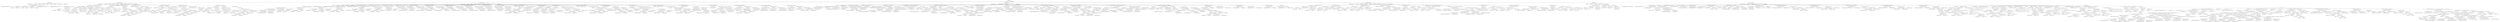 digraph "&lt;global&gt;" {  
"6473" [label = <(METHOD,&lt;global&gt;)<SUB>31</SUB>> ]
"6474" [label = <(BLOCK,&lt;empty&gt;,&lt;empty&gt;)> ]
"6475" [label = <(METHOD,TIFFCIELabToXYZ)<SUB>43</SUB>> ]
"6476" [label = <(PARAM,TIFFCIELabToRGB *cielab)<SUB>43</SUB>> ]
"6477" [label = <(PARAM,uint32_t l)<SUB>43</SUB>> ]
"6478" [label = <(PARAM,int32_t a)<SUB>43</SUB>> ]
"6479" [label = <(PARAM,int32_t b)<SUB>43</SUB>> ]
"6480" [label = <(PARAM,float *X)<SUB>44</SUB>> ]
"6481" [label = <(PARAM,float *Y)<SUB>44</SUB>> ]
"6482" [label = <(PARAM,float *Z)<SUB>44</SUB>> ]
"6483" [label = <(BLOCK,&lt;empty&gt;,&lt;empty&gt;)<SUB>45</SUB>> ]
"6484" [label = <(TIFFCIELab16ToXYZ,TIFFCIELab16ToXYZ(cielab, l * 257, a * 256, b * 256, X, Y, Z))<SUB>46</SUB>> ]
"6485" [label = <(IDENTIFIER,cielab,TIFFCIELab16ToXYZ(cielab, l * 257, a * 256, b * 256, X, Y, Z))<SUB>46</SUB>> ]
"6486" [label = <(&lt;operator&gt;.multiplication,l * 257)<SUB>46</SUB>> ]
"6487" [label = <(IDENTIFIER,l,l * 257)<SUB>46</SUB>> ]
"6488" [label = <(LITERAL,257,l * 257)<SUB>46</SUB>> ]
"6489" [label = <(&lt;operator&gt;.multiplication,a * 256)<SUB>46</SUB>> ]
"6490" [label = <(IDENTIFIER,a,a * 256)<SUB>46</SUB>> ]
"6491" [label = <(LITERAL,256,a * 256)<SUB>46</SUB>> ]
"6492" [label = <(&lt;operator&gt;.multiplication,b * 256)<SUB>46</SUB>> ]
"6493" [label = <(IDENTIFIER,b,b * 256)<SUB>46</SUB>> ]
"6494" [label = <(LITERAL,256,b * 256)<SUB>46</SUB>> ]
"6495" [label = <(IDENTIFIER,X,TIFFCIELab16ToXYZ(cielab, l * 257, a * 256, b * 256, X, Y, Z))<SUB>46</SUB>> ]
"6496" [label = <(IDENTIFIER,Y,TIFFCIELab16ToXYZ(cielab, l * 257, a * 256, b * 256, X, Y, Z))<SUB>46</SUB>> ]
"6497" [label = <(IDENTIFIER,Z,TIFFCIELab16ToXYZ(cielab, l * 257, a * 256, b * 256, X, Y, Z))<SUB>46</SUB>> ]
"6498" [label = <(METHOD_RETURN,void)<SUB>43</SUB>> ]
"6500" [label = <(METHOD,TIFFCIELab16ToXYZ)<SUB>55</SUB>> ]
"6501" [label = <(PARAM,TIFFCIELabToRGB *cielab)<SUB>55</SUB>> ]
"6502" [label = <(PARAM,uint32_t l)<SUB>55</SUB>> ]
"6503" [label = <(PARAM,int32_t a)<SUB>55</SUB>> ]
"6504" [label = <(PARAM,int32_t b)<SUB>56</SUB>> ]
"6505" [label = <(PARAM,float *X)<SUB>56</SUB>> ]
"6506" [label = <(PARAM,float *Y)<SUB>56</SUB>> ]
"6507" [label = <(PARAM,float *Z)<SUB>56</SUB>> ]
"6508" [label = <(BLOCK,&lt;empty&gt;,&lt;empty&gt;)<SUB>57</SUB>> ]
"6509" [label = <(LOCAL,float L: float)<SUB>58</SUB>> ]
"6510" [label = <(&lt;operator&gt;.assignment,L = (float)l * 100.0F / 65535.0F)<SUB>58</SUB>> ]
"6511" [label = <(IDENTIFIER,L,L = (float)l * 100.0F / 65535.0F)<SUB>58</SUB>> ]
"6512" [label = <(&lt;operator&gt;.division,(float)l * 100.0F / 65535.0F)<SUB>58</SUB>> ]
"6513" [label = <(&lt;operator&gt;.multiplication,(float)l * 100.0F)<SUB>58</SUB>> ]
"6514" [label = <(&lt;operator&gt;.cast,(float)l)<SUB>58</SUB>> ]
"6515" [label = <(UNKNOWN,float,float)<SUB>58</SUB>> ]
"6516" [label = <(IDENTIFIER,l,(float)l)<SUB>58</SUB>> ]
"6517" [label = <(LITERAL,100.0F,(float)l * 100.0F)<SUB>58</SUB>> ]
"6518" [label = <(LITERAL,65535.0F,(float)l * 100.0F / 65535.0F)<SUB>58</SUB>> ]
"6519" [label = <(LOCAL,float cby: float)<SUB>59</SUB>> ]
"6520" [label = <(LOCAL,float tmp: float)<SUB>59</SUB>> ]
"6521" [label = <(CONTROL_STRUCTURE,if (L &lt; 8.856F),if (L &lt; 8.856F))<SUB>61</SUB>> ]
"6522" [label = <(&lt;operator&gt;.lessThan,L &lt; 8.856F)<SUB>61</SUB>> ]
"6523" [label = <(IDENTIFIER,L,L &lt; 8.856F)<SUB>61</SUB>> ]
"6524" [label = <(LITERAL,8.856F,L &lt; 8.856F)<SUB>61</SUB>> ]
"6525" [label = <(BLOCK,&lt;empty&gt;,&lt;empty&gt;)<SUB>62</SUB>> ]
"6526" [label = <(&lt;operator&gt;.assignment,*Y = (L * cielab-&gt;Y0) / 903.292F)<SUB>63</SUB>> ]
"6527" [label = <(&lt;operator&gt;.indirection,*Y)<SUB>63</SUB>> ]
"6528" [label = <(IDENTIFIER,Y,*Y = (L * cielab-&gt;Y0) / 903.292F)<SUB>63</SUB>> ]
"6529" [label = <(&lt;operator&gt;.division,(L * cielab-&gt;Y0) / 903.292F)<SUB>63</SUB>> ]
"6530" [label = <(&lt;operator&gt;.multiplication,L * cielab-&gt;Y0)<SUB>63</SUB>> ]
"6531" [label = <(IDENTIFIER,L,L * cielab-&gt;Y0)<SUB>63</SUB>> ]
"6532" [label = <(&lt;operator&gt;.indirectFieldAccess,cielab-&gt;Y0)<SUB>63</SUB>> ]
"6533" [label = <(IDENTIFIER,cielab,L * cielab-&gt;Y0)<SUB>63</SUB>> ]
"6534" [label = <(FIELD_IDENTIFIER,Y0,Y0)<SUB>63</SUB>> ]
"6535" [label = <(LITERAL,903.292F,(L * cielab-&gt;Y0) / 903.292F)<SUB>63</SUB>> ]
"6536" [label = <(&lt;operator&gt;.assignment,cby = 7.787F * (*Y / cielab-&gt;Y0) + 16.0F / 116.0F)<SUB>64</SUB>> ]
"6537" [label = <(IDENTIFIER,cby,cby = 7.787F * (*Y / cielab-&gt;Y0) + 16.0F / 116.0F)<SUB>64</SUB>> ]
"6538" [label = <(&lt;operator&gt;.addition,7.787F * (*Y / cielab-&gt;Y0) + 16.0F / 116.0F)<SUB>64</SUB>> ]
"6539" [label = <(&lt;operator&gt;.multiplication,7.787F * (*Y / cielab-&gt;Y0))<SUB>64</SUB>> ]
"6540" [label = <(LITERAL,7.787F,7.787F * (*Y / cielab-&gt;Y0))<SUB>64</SUB>> ]
"6541" [label = <(&lt;operator&gt;.division,*Y / cielab-&gt;Y0)<SUB>64</SUB>> ]
"6542" [label = <(&lt;operator&gt;.indirection,*Y)<SUB>64</SUB>> ]
"6543" [label = <(IDENTIFIER,Y,*Y / cielab-&gt;Y0)<SUB>64</SUB>> ]
"6544" [label = <(&lt;operator&gt;.indirectFieldAccess,cielab-&gt;Y0)<SUB>64</SUB>> ]
"6545" [label = <(IDENTIFIER,cielab,*Y / cielab-&gt;Y0)<SUB>64</SUB>> ]
"6546" [label = <(FIELD_IDENTIFIER,Y0,Y0)<SUB>64</SUB>> ]
"6547" [label = <(&lt;operator&gt;.division,16.0F / 116.0F)<SUB>64</SUB>> ]
"6548" [label = <(LITERAL,16.0F,16.0F / 116.0F)<SUB>64</SUB>> ]
"6549" [label = <(LITERAL,116.0F,16.0F / 116.0F)<SUB>64</SUB>> ]
"6550" [label = <(CONTROL_STRUCTURE,else,else)<SUB>67</SUB>> ]
"6551" [label = <(BLOCK,&lt;empty&gt;,&lt;empty&gt;)<SUB>67</SUB>> ]
"6552" [label = <(&lt;operator&gt;.assignment,cby = (L + 16.0F) / 116.0F)<SUB>68</SUB>> ]
"6553" [label = <(IDENTIFIER,cby,cby = (L + 16.0F) / 116.0F)<SUB>68</SUB>> ]
"6554" [label = <(&lt;operator&gt;.division,(L + 16.0F) / 116.0F)<SUB>68</SUB>> ]
"6555" [label = <(&lt;operator&gt;.addition,L + 16.0F)<SUB>68</SUB>> ]
"6556" [label = <(IDENTIFIER,L,L + 16.0F)<SUB>68</SUB>> ]
"6557" [label = <(LITERAL,16.0F,L + 16.0F)<SUB>68</SUB>> ]
"6558" [label = <(LITERAL,116.0F,(L + 16.0F) / 116.0F)<SUB>68</SUB>> ]
"6559" [label = <(&lt;operator&gt;.assignment,*Y = cielab-&gt;Y0 * cby * cby * cby)<SUB>69</SUB>> ]
"6560" [label = <(&lt;operator&gt;.indirection,*Y)<SUB>69</SUB>> ]
"6561" [label = <(IDENTIFIER,Y,*Y = cielab-&gt;Y0 * cby * cby * cby)<SUB>69</SUB>> ]
"6562" [label = <(&lt;operator&gt;.multiplication,cielab-&gt;Y0 * cby * cby * cby)<SUB>69</SUB>> ]
"6563" [label = <(&lt;operator&gt;.multiplication,cielab-&gt;Y0 * cby * cby)<SUB>69</SUB>> ]
"6564" [label = <(&lt;operator&gt;.multiplication,cielab-&gt;Y0 * cby)<SUB>69</SUB>> ]
"6565" [label = <(&lt;operator&gt;.indirectFieldAccess,cielab-&gt;Y0)<SUB>69</SUB>> ]
"6566" [label = <(IDENTIFIER,cielab,cielab-&gt;Y0 * cby)<SUB>69</SUB>> ]
"6567" [label = <(FIELD_IDENTIFIER,Y0,Y0)<SUB>69</SUB>> ]
"6568" [label = <(IDENTIFIER,cby,cielab-&gt;Y0 * cby)<SUB>69</SUB>> ]
"6569" [label = <(IDENTIFIER,cby,cielab-&gt;Y0 * cby * cby)<SUB>69</SUB>> ]
"6570" [label = <(IDENTIFIER,cby,cielab-&gt;Y0 * cby * cby * cby)<SUB>69</SUB>> ]
"6571" [label = <(&lt;operator&gt;.assignment,tmp = (float)a / 256.0F / 500.0F + cby)<SUB>72</SUB>> ]
"6572" [label = <(IDENTIFIER,tmp,tmp = (float)a / 256.0F / 500.0F + cby)<SUB>72</SUB>> ]
"6573" [label = <(&lt;operator&gt;.addition,(float)a / 256.0F / 500.0F + cby)<SUB>72</SUB>> ]
"6574" [label = <(&lt;operator&gt;.division,(float)a / 256.0F / 500.0F)<SUB>72</SUB>> ]
"6575" [label = <(&lt;operator&gt;.division,(float)a / 256.0F)<SUB>72</SUB>> ]
"6576" [label = <(&lt;operator&gt;.cast,(float)a)<SUB>72</SUB>> ]
"6577" [label = <(UNKNOWN,float,float)<SUB>72</SUB>> ]
"6578" [label = <(IDENTIFIER,a,(float)a)<SUB>72</SUB>> ]
"6579" [label = <(LITERAL,256.0F,(float)a / 256.0F)<SUB>72</SUB>> ]
"6580" [label = <(LITERAL,500.0F,(float)a / 256.0F / 500.0F)<SUB>72</SUB>> ]
"6581" [label = <(IDENTIFIER,cby,(float)a / 256.0F / 500.0F + cby)<SUB>72</SUB>> ]
"6582" [label = <(CONTROL_STRUCTURE,if (tmp &lt; 0.2069F),if (tmp &lt; 0.2069F))<SUB>73</SUB>> ]
"6583" [label = <(&lt;operator&gt;.lessThan,tmp &lt; 0.2069F)<SUB>73</SUB>> ]
"6584" [label = <(IDENTIFIER,tmp,tmp &lt; 0.2069F)<SUB>73</SUB>> ]
"6585" [label = <(LITERAL,0.2069F,tmp &lt; 0.2069F)<SUB>73</SUB>> ]
"6586" [label = <(BLOCK,&lt;empty&gt;,&lt;empty&gt;)<SUB>74</SUB>> ]
"6587" [label = <(&lt;operator&gt;.assignment,*X = cielab-&gt;X0 * (tmp - 0.13793F) / 7.787F)<SUB>74</SUB>> ]
"6588" [label = <(&lt;operator&gt;.indirection,*X)<SUB>74</SUB>> ]
"6589" [label = <(IDENTIFIER,X,*X = cielab-&gt;X0 * (tmp - 0.13793F) / 7.787F)<SUB>74</SUB>> ]
"6590" [label = <(&lt;operator&gt;.division,cielab-&gt;X0 * (tmp - 0.13793F) / 7.787F)<SUB>74</SUB>> ]
"6591" [label = <(&lt;operator&gt;.multiplication,cielab-&gt;X0 * (tmp - 0.13793F))<SUB>74</SUB>> ]
"6592" [label = <(&lt;operator&gt;.indirectFieldAccess,cielab-&gt;X0)<SUB>74</SUB>> ]
"6593" [label = <(IDENTIFIER,cielab,cielab-&gt;X0 * (tmp - 0.13793F))<SUB>74</SUB>> ]
"6594" [label = <(FIELD_IDENTIFIER,X0,X0)<SUB>74</SUB>> ]
"6595" [label = <(&lt;operator&gt;.subtraction,tmp - 0.13793F)<SUB>74</SUB>> ]
"6596" [label = <(IDENTIFIER,tmp,tmp - 0.13793F)<SUB>74</SUB>> ]
"6597" [label = <(LITERAL,0.13793F,tmp - 0.13793F)<SUB>74</SUB>> ]
"6598" [label = <(LITERAL,7.787F,cielab-&gt;X0 * (tmp - 0.13793F) / 7.787F)<SUB>74</SUB>> ]
"6599" [label = <(CONTROL_STRUCTURE,else,else)<SUB>76</SUB>> ]
"6600" [label = <(BLOCK,&lt;empty&gt;,&lt;empty&gt;)<SUB>76</SUB>> ]
"6601" [label = <(&lt;operator&gt;.assignment,*X = cielab-&gt;X0 * tmp * tmp * tmp)<SUB>76</SUB>> ]
"6602" [label = <(&lt;operator&gt;.indirection,*X)<SUB>76</SUB>> ]
"6603" [label = <(IDENTIFIER,X,*X = cielab-&gt;X0 * tmp * tmp * tmp)<SUB>76</SUB>> ]
"6604" [label = <(&lt;operator&gt;.multiplication,cielab-&gt;X0 * tmp * tmp * tmp)<SUB>76</SUB>> ]
"6605" [label = <(&lt;operator&gt;.multiplication,cielab-&gt;X0 * tmp * tmp)<SUB>76</SUB>> ]
"6606" [label = <(&lt;operator&gt;.multiplication,cielab-&gt;X0 * tmp)<SUB>76</SUB>> ]
"6607" [label = <(&lt;operator&gt;.indirectFieldAccess,cielab-&gt;X0)<SUB>76</SUB>> ]
"6608" [label = <(IDENTIFIER,cielab,cielab-&gt;X0 * tmp)<SUB>76</SUB>> ]
"6609" [label = <(FIELD_IDENTIFIER,X0,X0)<SUB>76</SUB>> ]
"6610" [label = <(IDENTIFIER,tmp,cielab-&gt;X0 * tmp)<SUB>76</SUB>> ]
"6611" [label = <(IDENTIFIER,tmp,cielab-&gt;X0 * tmp * tmp)<SUB>76</SUB>> ]
"6612" [label = <(IDENTIFIER,tmp,cielab-&gt;X0 * tmp * tmp * tmp)<SUB>76</SUB>> ]
"6613" [label = <(&lt;operator&gt;.assignment,tmp = cby - (float)b / 256.0F / 200.0F)<SUB>78</SUB>> ]
"6614" [label = <(IDENTIFIER,tmp,tmp = cby - (float)b / 256.0F / 200.0F)<SUB>78</SUB>> ]
"6615" [label = <(&lt;operator&gt;.subtraction,cby - (float)b / 256.0F / 200.0F)<SUB>78</SUB>> ]
"6616" [label = <(IDENTIFIER,cby,cby - (float)b / 256.0F / 200.0F)<SUB>78</SUB>> ]
"6617" [label = <(&lt;operator&gt;.division,(float)b / 256.0F / 200.0F)<SUB>78</SUB>> ]
"6618" [label = <(&lt;operator&gt;.division,(float)b / 256.0F)<SUB>78</SUB>> ]
"6619" [label = <(&lt;operator&gt;.cast,(float)b)<SUB>78</SUB>> ]
"6620" [label = <(UNKNOWN,float,float)<SUB>78</SUB>> ]
"6621" [label = <(IDENTIFIER,b,(float)b)<SUB>78</SUB>> ]
"6622" [label = <(LITERAL,256.0F,(float)b / 256.0F)<SUB>78</SUB>> ]
"6623" [label = <(LITERAL,200.0F,(float)b / 256.0F / 200.0F)<SUB>78</SUB>> ]
"6624" [label = <(CONTROL_STRUCTURE,if (tmp &lt; 0.2069F),if (tmp &lt; 0.2069F))<SUB>79</SUB>> ]
"6625" [label = <(&lt;operator&gt;.lessThan,tmp &lt; 0.2069F)<SUB>79</SUB>> ]
"6626" [label = <(IDENTIFIER,tmp,tmp &lt; 0.2069F)<SUB>79</SUB>> ]
"6627" [label = <(LITERAL,0.2069F,tmp &lt; 0.2069F)<SUB>79</SUB>> ]
"6628" [label = <(BLOCK,&lt;empty&gt;,&lt;empty&gt;)<SUB>80</SUB>> ]
"6629" [label = <(&lt;operator&gt;.assignment,*Z = cielab-&gt;Z0 * (tmp - 0.13793F) / 7.787F)<SUB>80</SUB>> ]
"6630" [label = <(&lt;operator&gt;.indirection,*Z)<SUB>80</SUB>> ]
"6631" [label = <(IDENTIFIER,Z,*Z = cielab-&gt;Z0 * (tmp - 0.13793F) / 7.787F)<SUB>80</SUB>> ]
"6632" [label = <(&lt;operator&gt;.division,cielab-&gt;Z0 * (tmp - 0.13793F) / 7.787F)<SUB>80</SUB>> ]
"6633" [label = <(&lt;operator&gt;.multiplication,cielab-&gt;Z0 * (tmp - 0.13793F))<SUB>80</SUB>> ]
"6634" [label = <(&lt;operator&gt;.indirectFieldAccess,cielab-&gt;Z0)<SUB>80</SUB>> ]
"6635" [label = <(IDENTIFIER,cielab,cielab-&gt;Z0 * (tmp - 0.13793F))<SUB>80</SUB>> ]
"6636" [label = <(FIELD_IDENTIFIER,Z0,Z0)<SUB>80</SUB>> ]
"6637" [label = <(&lt;operator&gt;.subtraction,tmp - 0.13793F)<SUB>80</SUB>> ]
"6638" [label = <(IDENTIFIER,tmp,tmp - 0.13793F)<SUB>80</SUB>> ]
"6639" [label = <(LITERAL,0.13793F,tmp - 0.13793F)<SUB>80</SUB>> ]
"6640" [label = <(LITERAL,7.787F,cielab-&gt;Z0 * (tmp - 0.13793F) / 7.787F)<SUB>80</SUB>> ]
"6641" [label = <(CONTROL_STRUCTURE,else,else)<SUB>82</SUB>> ]
"6642" [label = <(BLOCK,&lt;empty&gt;,&lt;empty&gt;)<SUB>82</SUB>> ]
"6643" [label = <(&lt;operator&gt;.assignment,*Z = cielab-&gt;Z0 * tmp * tmp * tmp)<SUB>82</SUB>> ]
"6644" [label = <(&lt;operator&gt;.indirection,*Z)<SUB>82</SUB>> ]
"6645" [label = <(IDENTIFIER,Z,*Z = cielab-&gt;Z0 * tmp * tmp * tmp)<SUB>82</SUB>> ]
"6646" [label = <(&lt;operator&gt;.multiplication,cielab-&gt;Z0 * tmp * tmp * tmp)<SUB>82</SUB>> ]
"6647" [label = <(&lt;operator&gt;.multiplication,cielab-&gt;Z0 * tmp * tmp)<SUB>82</SUB>> ]
"6648" [label = <(&lt;operator&gt;.multiplication,cielab-&gt;Z0 * tmp)<SUB>82</SUB>> ]
"6649" [label = <(&lt;operator&gt;.indirectFieldAccess,cielab-&gt;Z0)<SUB>82</SUB>> ]
"6650" [label = <(IDENTIFIER,cielab,cielab-&gt;Z0 * tmp)<SUB>82</SUB>> ]
"6651" [label = <(FIELD_IDENTIFIER,Z0,Z0)<SUB>82</SUB>> ]
"6652" [label = <(IDENTIFIER,tmp,cielab-&gt;Z0 * tmp)<SUB>82</SUB>> ]
"6653" [label = <(IDENTIFIER,tmp,cielab-&gt;Z0 * tmp * tmp)<SUB>82</SUB>> ]
"6654" [label = <(IDENTIFIER,tmp,cielab-&gt;Z0 * tmp * tmp * tmp)<SUB>82</SUB>> ]
"6655" [label = <(METHOD_RETURN,void)<SUB>55</SUB>> ]
"6657" [label = <(METHOD,TIFFXYZToRGB)<SUB>89</SUB>> ]
"6658" [label = <(PARAM,TIFFCIELabToRGB *cielab)<SUB>89</SUB>> ]
"6659" [label = <(PARAM,float X)<SUB>89</SUB>> ]
"6660" [label = <(PARAM,float Y)<SUB>89</SUB>> ]
"6661" [label = <(PARAM,float Z)<SUB>89</SUB>> ]
"6662" [label = <(PARAM,uint32_t *r)<SUB>90</SUB>> ]
"6663" [label = <(PARAM,uint32_t *g)<SUB>90</SUB>> ]
"6664" [label = <(PARAM,uint32_t *b)<SUB>90</SUB>> ]
"6665" [label = <(BLOCK,&lt;empty&gt;,&lt;empty&gt;)<SUB>91</SUB>> ]
"6666" [label = <(LOCAL,int i: int)<SUB>92</SUB>> ]
"6667" [label = <(LOCAL,float Yr: float)<SUB>93</SUB>> ]
"6668" [label = <(LOCAL,float Yg: float)<SUB>93</SUB>> ]
"6669" [label = <(LOCAL,float Yb: float)<SUB>93</SUB>> ]
"6670" [label = <(LOCAL,float* matrix: float)<SUB>94</SUB>> ]
"6671" [label = <(&lt;operator&gt;.assignment,*matrix = &amp;cielab-&gt;display.d_mat[0][0])<SUB>94</SUB>> ]
"6672" [label = <(IDENTIFIER,matrix,*matrix = &amp;cielab-&gt;display.d_mat[0][0])<SUB>94</SUB>> ]
"6673" [label = <(&lt;operator&gt;.addressOf,&amp;cielab-&gt;display.d_mat[0][0])<SUB>94</SUB>> ]
"6674" [label = <(&lt;operator&gt;.indirectIndexAccess,cielab-&gt;display.d_mat[0][0])<SUB>94</SUB>> ]
"6675" [label = <(&lt;operator&gt;.indirectIndexAccess,cielab-&gt;display.d_mat[0])<SUB>94</SUB>> ]
"6676" [label = <(&lt;operator&gt;.fieldAccess,cielab-&gt;display.d_mat)<SUB>94</SUB>> ]
"6677" [label = <(&lt;operator&gt;.indirectFieldAccess,cielab-&gt;display)<SUB>94</SUB>> ]
"6678" [label = <(IDENTIFIER,cielab,*matrix = &amp;cielab-&gt;display.d_mat[0][0])<SUB>94</SUB>> ]
"6679" [label = <(FIELD_IDENTIFIER,display,display)<SUB>94</SUB>> ]
"6680" [label = <(FIELD_IDENTIFIER,d_mat,d_mat)<SUB>94</SUB>> ]
"6681" [label = <(LITERAL,0,*matrix = &amp;cielab-&gt;display.d_mat[0][0])<SUB>94</SUB>> ]
"6682" [label = <(LITERAL,0,*matrix = &amp;cielab-&gt;display.d_mat[0][0])<SUB>94</SUB>> ]
"6683" [label = <(&lt;operator&gt;.assignment,Yr = matrix[0] * X + matrix[1] * Y + matrix[2] * Z)<SUB>97</SUB>> ]
"6684" [label = <(IDENTIFIER,Yr,Yr = matrix[0] * X + matrix[1] * Y + matrix[2] * Z)<SUB>97</SUB>> ]
"6685" [label = <(&lt;operator&gt;.addition,matrix[0] * X + matrix[1] * Y + matrix[2] * Z)<SUB>97</SUB>> ]
"6686" [label = <(&lt;operator&gt;.addition,matrix[0] * X + matrix[1] * Y)<SUB>97</SUB>> ]
"6687" [label = <(&lt;operator&gt;.multiplication,matrix[0] * X)<SUB>97</SUB>> ]
"6688" [label = <(&lt;operator&gt;.indirectIndexAccess,matrix[0])<SUB>97</SUB>> ]
"6689" [label = <(IDENTIFIER,matrix,matrix[0] * X)<SUB>97</SUB>> ]
"6690" [label = <(LITERAL,0,matrix[0] * X)<SUB>97</SUB>> ]
"6691" [label = <(IDENTIFIER,X,matrix[0] * X)<SUB>97</SUB>> ]
"6692" [label = <(&lt;operator&gt;.multiplication,matrix[1] * Y)<SUB>97</SUB>> ]
"6693" [label = <(&lt;operator&gt;.indirectIndexAccess,matrix[1])<SUB>97</SUB>> ]
"6694" [label = <(IDENTIFIER,matrix,matrix[1] * Y)<SUB>97</SUB>> ]
"6695" [label = <(LITERAL,1,matrix[1] * Y)<SUB>97</SUB>> ]
"6696" [label = <(IDENTIFIER,Y,matrix[1] * Y)<SUB>97</SUB>> ]
"6697" [label = <(&lt;operator&gt;.multiplication,matrix[2] * Z)<SUB>97</SUB>> ]
"6698" [label = <(&lt;operator&gt;.indirectIndexAccess,matrix[2])<SUB>97</SUB>> ]
"6699" [label = <(IDENTIFIER,matrix,matrix[2] * Z)<SUB>97</SUB>> ]
"6700" [label = <(LITERAL,2,matrix[2] * Z)<SUB>97</SUB>> ]
"6701" [label = <(IDENTIFIER,Z,matrix[2] * Z)<SUB>97</SUB>> ]
"6702" [label = <(&lt;operator&gt;.assignment,Yg = matrix[3] * X + matrix[4] * Y + matrix[5] * Z)<SUB>98</SUB>> ]
"6703" [label = <(IDENTIFIER,Yg,Yg = matrix[3] * X + matrix[4] * Y + matrix[5] * Z)<SUB>98</SUB>> ]
"6704" [label = <(&lt;operator&gt;.addition,matrix[3] * X + matrix[4] * Y + matrix[5] * Z)<SUB>98</SUB>> ]
"6705" [label = <(&lt;operator&gt;.addition,matrix[3] * X + matrix[4] * Y)<SUB>98</SUB>> ]
"6706" [label = <(&lt;operator&gt;.multiplication,matrix[3] * X)<SUB>98</SUB>> ]
"6707" [label = <(&lt;operator&gt;.indirectIndexAccess,matrix[3])<SUB>98</SUB>> ]
"6708" [label = <(IDENTIFIER,matrix,matrix[3] * X)<SUB>98</SUB>> ]
"6709" [label = <(LITERAL,3,matrix[3] * X)<SUB>98</SUB>> ]
"6710" [label = <(IDENTIFIER,X,matrix[3] * X)<SUB>98</SUB>> ]
"6711" [label = <(&lt;operator&gt;.multiplication,matrix[4] * Y)<SUB>98</SUB>> ]
"6712" [label = <(&lt;operator&gt;.indirectIndexAccess,matrix[4])<SUB>98</SUB>> ]
"6713" [label = <(IDENTIFIER,matrix,matrix[4] * Y)<SUB>98</SUB>> ]
"6714" [label = <(LITERAL,4,matrix[4] * Y)<SUB>98</SUB>> ]
"6715" [label = <(IDENTIFIER,Y,matrix[4] * Y)<SUB>98</SUB>> ]
"6716" [label = <(&lt;operator&gt;.multiplication,matrix[5] * Z)<SUB>98</SUB>> ]
"6717" [label = <(&lt;operator&gt;.indirectIndexAccess,matrix[5])<SUB>98</SUB>> ]
"6718" [label = <(IDENTIFIER,matrix,matrix[5] * Z)<SUB>98</SUB>> ]
"6719" [label = <(LITERAL,5,matrix[5] * Z)<SUB>98</SUB>> ]
"6720" [label = <(IDENTIFIER,Z,matrix[5] * Z)<SUB>98</SUB>> ]
"6721" [label = <(&lt;operator&gt;.assignment,Yb = matrix[6] * X + matrix[7] * Y + matrix[8] * Z)<SUB>99</SUB>> ]
"6722" [label = <(IDENTIFIER,Yb,Yb = matrix[6] * X + matrix[7] * Y + matrix[8] * Z)<SUB>99</SUB>> ]
"6723" [label = <(&lt;operator&gt;.addition,matrix[6] * X + matrix[7] * Y + matrix[8] * Z)<SUB>99</SUB>> ]
"6724" [label = <(&lt;operator&gt;.addition,matrix[6] * X + matrix[7] * Y)<SUB>99</SUB>> ]
"6725" [label = <(&lt;operator&gt;.multiplication,matrix[6] * X)<SUB>99</SUB>> ]
"6726" [label = <(&lt;operator&gt;.indirectIndexAccess,matrix[6])<SUB>99</SUB>> ]
"6727" [label = <(IDENTIFIER,matrix,matrix[6] * X)<SUB>99</SUB>> ]
"6728" [label = <(LITERAL,6,matrix[6] * X)<SUB>99</SUB>> ]
"6729" [label = <(IDENTIFIER,X,matrix[6] * X)<SUB>99</SUB>> ]
"6730" [label = <(&lt;operator&gt;.multiplication,matrix[7] * Y)<SUB>99</SUB>> ]
"6731" [label = <(&lt;operator&gt;.indirectIndexAccess,matrix[7])<SUB>99</SUB>> ]
"6732" [label = <(IDENTIFIER,matrix,matrix[7] * Y)<SUB>99</SUB>> ]
"6733" [label = <(LITERAL,7,matrix[7] * Y)<SUB>99</SUB>> ]
"6734" [label = <(IDENTIFIER,Y,matrix[7] * Y)<SUB>99</SUB>> ]
"6735" [label = <(&lt;operator&gt;.multiplication,matrix[8] * Z)<SUB>99</SUB>> ]
"6736" [label = <(&lt;operator&gt;.indirectIndexAccess,matrix[8])<SUB>99</SUB>> ]
"6737" [label = <(IDENTIFIER,matrix,matrix[8] * Z)<SUB>99</SUB>> ]
"6738" [label = <(LITERAL,8,matrix[8] * Z)<SUB>99</SUB>> ]
"6739" [label = <(IDENTIFIER,Z,matrix[8] * Z)<SUB>99</SUB>> ]
"6740" [label = <(&lt;operator&gt;.assignment,Yr = TIFFmax(Yr, cielab-&gt;display.d_Y0R))<SUB>102</SUB>> ]
"6741" [label = <(IDENTIFIER,Yr,Yr = TIFFmax(Yr, cielab-&gt;display.d_Y0R))<SUB>102</SUB>> ]
"6742" [label = <(TIFFmax,TIFFmax(Yr, cielab-&gt;display.d_Y0R))<SUB>102</SUB>> ]
"6743" [label = <(IDENTIFIER,Yr,TIFFmax(Yr, cielab-&gt;display.d_Y0R))<SUB>102</SUB>> ]
"6744" [label = <(&lt;operator&gt;.fieldAccess,cielab-&gt;display.d_Y0R)<SUB>102</SUB>> ]
"6745" [label = <(&lt;operator&gt;.indirectFieldAccess,cielab-&gt;display)<SUB>102</SUB>> ]
"6746" [label = <(IDENTIFIER,cielab,TIFFmax(Yr, cielab-&gt;display.d_Y0R))<SUB>102</SUB>> ]
"6747" [label = <(FIELD_IDENTIFIER,display,display)<SUB>102</SUB>> ]
"6748" [label = <(FIELD_IDENTIFIER,d_Y0R,d_Y0R)<SUB>102</SUB>> ]
"6749" [label = <(&lt;operator&gt;.assignment,Yg = TIFFmax(Yg, cielab-&gt;display.d_Y0G))<SUB>103</SUB>> ]
"6750" [label = <(IDENTIFIER,Yg,Yg = TIFFmax(Yg, cielab-&gt;display.d_Y0G))<SUB>103</SUB>> ]
"6751" [label = <(TIFFmax,TIFFmax(Yg, cielab-&gt;display.d_Y0G))<SUB>103</SUB>> ]
"6752" [label = <(IDENTIFIER,Yg,TIFFmax(Yg, cielab-&gt;display.d_Y0G))<SUB>103</SUB>> ]
"6753" [label = <(&lt;operator&gt;.fieldAccess,cielab-&gt;display.d_Y0G)<SUB>103</SUB>> ]
"6754" [label = <(&lt;operator&gt;.indirectFieldAccess,cielab-&gt;display)<SUB>103</SUB>> ]
"6755" [label = <(IDENTIFIER,cielab,TIFFmax(Yg, cielab-&gt;display.d_Y0G))<SUB>103</SUB>> ]
"6756" [label = <(FIELD_IDENTIFIER,display,display)<SUB>103</SUB>> ]
"6757" [label = <(FIELD_IDENTIFIER,d_Y0G,d_Y0G)<SUB>103</SUB>> ]
"6758" [label = <(&lt;operator&gt;.assignment,Yb = TIFFmax(Yb, cielab-&gt;display.d_Y0B))<SUB>104</SUB>> ]
"6759" [label = <(IDENTIFIER,Yb,Yb = TIFFmax(Yb, cielab-&gt;display.d_Y0B))<SUB>104</SUB>> ]
"6760" [label = <(TIFFmax,TIFFmax(Yb, cielab-&gt;display.d_Y0B))<SUB>104</SUB>> ]
"6761" [label = <(IDENTIFIER,Yb,TIFFmax(Yb, cielab-&gt;display.d_Y0B))<SUB>104</SUB>> ]
"6762" [label = <(&lt;operator&gt;.fieldAccess,cielab-&gt;display.d_Y0B)<SUB>104</SUB>> ]
"6763" [label = <(&lt;operator&gt;.indirectFieldAccess,cielab-&gt;display)<SUB>104</SUB>> ]
"6764" [label = <(IDENTIFIER,cielab,TIFFmax(Yb, cielab-&gt;display.d_Y0B))<SUB>104</SUB>> ]
"6765" [label = <(FIELD_IDENTIFIER,display,display)<SUB>104</SUB>> ]
"6766" [label = <(FIELD_IDENTIFIER,d_Y0B,d_Y0B)<SUB>104</SUB>> ]
"6767" [label = <(&lt;operator&gt;.assignment,Yr = TIFFmin(Yr, cielab-&gt;display.d_YCR))<SUB>107</SUB>> ]
"6768" [label = <(IDENTIFIER,Yr,Yr = TIFFmin(Yr, cielab-&gt;display.d_YCR))<SUB>107</SUB>> ]
"6769" [label = <(TIFFmin,TIFFmin(Yr, cielab-&gt;display.d_YCR))<SUB>107</SUB>> ]
"6770" [label = <(IDENTIFIER,Yr,TIFFmin(Yr, cielab-&gt;display.d_YCR))<SUB>107</SUB>> ]
"6771" [label = <(&lt;operator&gt;.fieldAccess,cielab-&gt;display.d_YCR)<SUB>107</SUB>> ]
"6772" [label = <(&lt;operator&gt;.indirectFieldAccess,cielab-&gt;display)<SUB>107</SUB>> ]
"6773" [label = <(IDENTIFIER,cielab,TIFFmin(Yr, cielab-&gt;display.d_YCR))<SUB>107</SUB>> ]
"6774" [label = <(FIELD_IDENTIFIER,display,display)<SUB>107</SUB>> ]
"6775" [label = <(FIELD_IDENTIFIER,d_YCR,d_YCR)<SUB>107</SUB>> ]
"6776" [label = <(&lt;operator&gt;.assignment,Yg = TIFFmin(Yg, cielab-&gt;display.d_YCG))<SUB>108</SUB>> ]
"6777" [label = <(IDENTIFIER,Yg,Yg = TIFFmin(Yg, cielab-&gt;display.d_YCG))<SUB>108</SUB>> ]
"6778" [label = <(TIFFmin,TIFFmin(Yg, cielab-&gt;display.d_YCG))<SUB>108</SUB>> ]
"6779" [label = <(IDENTIFIER,Yg,TIFFmin(Yg, cielab-&gt;display.d_YCG))<SUB>108</SUB>> ]
"6780" [label = <(&lt;operator&gt;.fieldAccess,cielab-&gt;display.d_YCG)<SUB>108</SUB>> ]
"6781" [label = <(&lt;operator&gt;.indirectFieldAccess,cielab-&gt;display)<SUB>108</SUB>> ]
"6782" [label = <(IDENTIFIER,cielab,TIFFmin(Yg, cielab-&gt;display.d_YCG))<SUB>108</SUB>> ]
"6783" [label = <(FIELD_IDENTIFIER,display,display)<SUB>108</SUB>> ]
"6784" [label = <(FIELD_IDENTIFIER,d_YCG,d_YCG)<SUB>108</SUB>> ]
"6785" [label = <(&lt;operator&gt;.assignment,Yb = TIFFmin(Yb, cielab-&gt;display.d_YCB))<SUB>109</SUB>> ]
"6786" [label = <(IDENTIFIER,Yb,Yb = TIFFmin(Yb, cielab-&gt;display.d_YCB))<SUB>109</SUB>> ]
"6787" [label = <(TIFFmin,TIFFmin(Yb, cielab-&gt;display.d_YCB))<SUB>109</SUB>> ]
"6788" [label = <(IDENTIFIER,Yb,TIFFmin(Yb, cielab-&gt;display.d_YCB))<SUB>109</SUB>> ]
"6789" [label = <(&lt;operator&gt;.fieldAccess,cielab-&gt;display.d_YCB)<SUB>109</SUB>> ]
"6790" [label = <(&lt;operator&gt;.indirectFieldAccess,cielab-&gt;display)<SUB>109</SUB>> ]
"6791" [label = <(IDENTIFIER,cielab,TIFFmin(Yb, cielab-&gt;display.d_YCB))<SUB>109</SUB>> ]
"6792" [label = <(FIELD_IDENTIFIER,display,display)<SUB>109</SUB>> ]
"6793" [label = <(FIELD_IDENTIFIER,d_YCB,d_YCB)<SUB>109</SUB>> ]
"6794" [label = <(&lt;operator&gt;.assignment,i = (int)((Yr - cielab-&gt;display.d_Y0R) / cielab-&gt;rstep))<SUB>112</SUB>> ]
"6795" [label = <(IDENTIFIER,i,i = (int)((Yr - cielab-&gt;display.d_Y0R) / cielab-&gt;rstep))<SUB>112</SUB>> ]
"6796" [label = <(&lt;operator&gt;.cast,(int)((Yr - cielab-&gt;display.d_Y0R) / cielab-&gt;rstep))<SUB>112</SUB>> ]
"6797" [label = <(UNKNOWN,int,int)<SUB>112</SUB>> ]
"6798" [label = <(&lt;operator&gt;.division,(Yr - cielab-&gt;display.d_Y0R) / cielab-&gt;rstep)<SUB>112</SUB>> ]
"6799" [label = <(&lt;operator&gt;.subtraction,Yr - cielab-&gt;display.d_Y0R)<SUB>112</SUB>> ]
"6800" [label = <(IDENTIFIER,Yr,Yr - cielab-&gt;display.d_Y0R)<SUB>112</SUB>> ]
"6801" [label = <(&lt;operator&gt;.fieldAccess,cielab-&gt;display.d_Y0R)<SUB>112</SUB>> ]
"6802" [label = <(&lt;operator&gt;.indirectFieldAccess,cielab-&gt;display)<SUB>112</SUB>> ]
"6803" [label = <(IDENTIFIER,cielab,Yr - cielab-&gt;display.d_Y0R)<SUB>112</SUB>> ]
"6804" [label = <(FIELD_IDENTIFIER,display,display)<SUB>112</SUB>> ]
"6805" [label = <(FIELD_IDENTIFIER,d_Y0R,d_Y0R)<SUB>112</SUB>> ]
"6806" [label = <(&lt;operator&gt;.indirectFieldAccess,cielab-&gt;rstep)<SUB>112</SUB>> ]
"6807" [label = <(IDENTIFIER,cielab,(Yr - cielab-&gt;display.d_Y0R) / cielab-&gt;rstep)<SUB>112</SUB>> ]
"6808" [label = <(FIELD_IDENTIFIER,rstep,rstep)<SUB>112</SUB>> ]
"6809" [label = <(&lt;operator&gt;.assignment,i = TIFFmin(cielab-&gt;range, i))<SUB>113</SUB>> ]
"6810" [label = <(IDENTIFIER,i,i = TIFFmin(cielab-&gt;range, i))<SUB>113</SUB>> ]
"6811" [label = <(TIFFmin,TIFFmin(cielab-&gt;range, i))<SUB>113</SUB>> ]
"6812" [label = <(&lt;operator&gt;.indirectFieldAccess,cielab-&gt;range)<SUB>113</SUB>> ]
"6813" [label = <(IDENTIFIER,cielab,TIFFmin(cielab-&gt;range, i))<SUB>113</SUB>> ]
"6814" [label = <(FIELD_IDENTIFIER,range,range)<SUB>113</SUB>> ]
"6815" [label = <(IDENTIFIER,i,TIFFmin(cielab-&gt;range, i))<SUB>113</SUB>> ]
"6816" [label = <(&lt;operator&gt;.assignment,*r = RINT(cielab-&gt;Yr2r[i]))<SUB>114</SUB>> ]
"6817" [label = <(&lt;operator&gt;.indirection,*r)<SUB>114</SUB>> ]
"6818" [label = <(IDENTIFIER,r,*r = RINT(cielab-&gt;Yr2r[i]))<SUB>114</SUB>> ]
"6819" [label = <(uint32_t,(uint32_t)((cielab-&gt;Yr2r[i]) &gt; 0 ? ((cielab-&gt;Yr2r[i]) + 0.5) : ((cielab-&gt;Yr2r[i]) - 0.5)))<SUB>114</SUB>> ]
"6820" [label = <(&lt;operator&gt;.conditional,(cielab-&gt;Yr2r[i]) &gt; 0 ? ((cielab-&gt;Yr2r[i]) + 0.5) : ((cielab-&gt;Yr2r[i]) - 0.5))<SUB>114</SUB>> ]
"6821" [label = <(&lt;operator&gt;.greaterThan,(cielab-&gt;Yr2r[i]) &gt; 0)<SUB>114</SUB>> ]
"6822" [label = <(&lt;operator&gt;.indirectIndexAccess,cielab-&gt;Yr2r[i])<SUB>114</SUB>> ]
"6823" [label = <(&lt;operator&gt;.indirectFieldAccess,cielab-&gt;Yr2r)<SUB>114</SUB>> ]
"6824" [label = <(IDENTIFIER,cielab,(cielab-&gt;Yr2r[i]) &gt; 0)<SUB>114</SUB>> ]
"6825" [label = <(FIELD_IDENTIFIER,Yr2r,Yr2r)<SUB>114</SUB>> ]
"6826" [label = <(IDENTIFIER,i,(cielab-&gt;Yr2r[i]) &gt; 0)<SUB>114</SUB>> ]
"6827" [label = <(LITERAL,0,(cielab-&gt;Yr2r[i]) &gt; 0)<SUB>114</SUB>> ]
"6828" [label = <(&lt;operator&gt;.addition,(cielab-&gt;Yr2r[i]) + 0.5)<SUB>114</SUB>> ]
"6829" [label = <(&lt;operator&gt;.indirectIndexAccess,cielab-&gt;Yr2r[i])<SUB>114</SUB>> ]
"6830" [label = <(&lt;operator&gt;.indirectFieldAccess,cielab-&gt;Yr2r)<SUB>114</SUB>> ]
"6831" [label = <(IDENTIFIER,cielab,(cielab-&gt;Yr2r[i]) + 0.5)<SUB>114</SUB>> ]
"6832" [label = <(FIELD_IDENTIFIER,Yr2r,Yr2r)<SUB>114</SUB>> ]
"6833" [label = <(IDENTIFIER,i,(cielab-&gt;Yr2r[i]) + 0.5)<SUB>114</SUB>> ]
"6834" [label = <(LITERAL,0.5,(cielab-&gt;Yr2r[i]) + 0.5)<SUB>114</SUB>> ]
"6835" [label = <(&lt;operator&gt;.subtraction,(cielab-&gt;Yr2r[i]) - 0.5)<SUB>114</SUB>> ]
"6836" [label = <(&lt;operator&gt;.indirectIndexAccess,cielab-&gt;Yr2r[i])<SUB>114</SUB>> ]
"6837" [label = <(&lt;operator&gt;.indirectFieldAccess,cielab-&gt;Yr2r)<SUB>114</SUB>> ]
"6838" [label = <(IDENTIFIER,cielab,(cielab-&gt;Yr2r[i]) - 0.5)<SUB>114</SUB>> ]
"6839" [label = <(FIELD_IDENTIFIER,Yr2r,Yr2r)<SUB>114</SUB>> ]
"6840" [label = <(IDENTIFIER,i,(cielab-&gt;Yr2r[i]) - 0.5)<SUB>114</SUB>> ]
"6841" [label = <(LITERAL,0.5,(cielab-&gt;Yr2r[i]) - 0.5)<SUB>114</SUB>> ]
"6842" [label = <(&lt;operator&gt;.assignment,i = (int)((Yg - cielab-&gt;display.d_Y0G) / cielab-&gt;gstep))<SUB>116</SUB>> ]
"6843" [label = <(IDENTIFIER,i,i = (int)((Yg - cielab-&gt;display.d_Y0G) / cielab-&gt;gstep))<SUB>116</SUB>> ]
"6844" [label = <(&lt;operator&gt;.cast,(int)((Yg - cielab-&gt;display.d_Y0G) / cielab-&gt;gstep))<SUB>116</SUB>> ]
"6845" [label = <(UNKNOWN,int,int)<SUB>116</SUB>> ]
"6846" [label = <(&lt;operator&gt;.division,(Yg - cielab-&gt;display.d_Y0G) / cielab-&gt;gstep)<SUB>116</SUB>> ]
"6847" [label = <(&lt;operator&gt;.subtraction,Yg - cielab-&gt;display.d_Y0G)<SUB>116</SUB>> ]
"6848" [label = <(IDENTIFIER,Yg,Yg - cielab-&gt;display.d_Y0G)<SUB>116</SUB>> ]
"6849" [label = <(&lt;operator&gt;.fieldAccess,cielab-&gt;display.d_Y0G)<SUB>116</SUB>> ]
"6850" [label = <(&lt;operator&gt;.indirectFieldAccess,cielab-&gt;display)<SUB>116</SUB>> ]
"6851" [label = <(IDENTIFIER,cielab,Yg - cielab-&gt;display.d_Y0G)<SUB>116</SUB>> ]
"6852" [label = <(FIELD_IDENTIFIER,display,display)<SUB>116</SUB>> ]
"6853" [label = <(FIELD_IDENTIFIER,d_Y0G,d_Y0G)<SUB>116</SUB>> ]
"6854" [label = <(&lt;operator&gt;.indirectFieldAccess,cielab-&gt;gstep)<SUB>116</SUB>> ]
"6855" [label = <(IDENTIFIER,cielab,(Yg - cielab-&gt;display.d_Y0G) / cielab-&gt;gstep)<SUB>116</SUB>> ]
"6856" [label = <(FIELD_IDENTIFIER,gstep,gstep)<SUB>116</SUB>> ]
"6857" [label = <(&lt;operator&gt;.assignment,i = TIFFmin(cielab-&gt;range, i))<SUB>117</SUB>> ]
"6858" [label = <(IDENTIFIER,i,i = TIFFmin(cielab-&gt;range, i))<SUB>117</SUB>> ]
"6859" [label = <(TIFFmin,TIFFmin(cielab-&gt;range, i))<SUB>117</SUB>> ]
"6860" [label = <(&lt;operator&gt;.indirectFieldAccess,cielab-&gt;range)<SUB>117</SUB>> ]
"6861" [label = <(IDENTIFIER,cielab,TIFFmin(cielab-&gt;range, i))<SUB>117</SUB>> ]
"6862" [label = <(FIELD_IDENTIFIER,range,range)<SUB>117</SUB>> ]
"6863" [label = <(IDENTIFIER,i,TIFFmin(cielab-&gt;range, i))<SUB>117</SUB>> ]
"6864" [label = <(&lt;operator&gt;.assignment,*g = RINT(cielab-&gt;Yg2g[i]))<SUB>118</SUB>> ]
"6865" [label = <(&lt;operator&gt;.indirection,*g)<SUB>118</SUB>> ]
"6866" [label = <(IDENTIFIER,g,*g = RINT(cielab-&gt;Yg2g[i]))<SUB>118</SUB>> ]
"6867" [label = <(uint32_t,(uint32_t)((cielab-&gt;Yg2g[i]) &gt; 0 ? ((cielab-&gt;Yg2g[i]) + 0.5) : ((cielab-&gt;Yg2g[i]) - 0.5)))<SUB>118</SUB>> ]
"6868" [label = <(&lt;operator&gt;.conditional,(cielab-&gt;Yg2g[i]) &gt; 0 ? ((cielab-&gt;Yg2g[i]) + 0.5) : ((cielab-&gt;Yg2g[i]) - 0.5))<SUB>118</SUB>> ]
"6869" [label = <(&lt;operator&gt;.greaterThan,(cielab-&gt;Yg2g[i]) &gt; 0)<SUB>118</SUB>> ]
"6870" [label = <(&lt;operator&gt;.indirectIndexAccess,cielab-&gt;Yg2g[i])<SUB>118</SUB>> ]
"6871" [label = <(&lt;operator&gt;.indirectFieldAccess,cielab-&gt;Yg2g)<SUB>118</SUB>> ]
"6872" [label = <(IDENTIFIER,cielab,(cielab-&gt;Yg2g[i]) &gt; 0)<SUB>118</SUB>> ]
"6873" [label = <(FIELD_IDENTIFIER,Yg2g,Yg2g)<SUB>118</SUB>> ]
"6874" [label = <(IDENTIFIER,i,(cielab-&gt;Yg2g[i]) &gt; 0)<SUB>118</SUB>> ]
"6875" [label = <(LITERAL,0,(cielab-&gt;Yg2g[i]) &gt; 0)<SUB>118</SUB>> ]
"6876" [label = <(&lt;operator&gt;.addition,(cielab-&gt;Yg2g[i]) + 0.5)<SUB>118</SUB>> ]
"6877" [label = <(&lt;operator&gt;.indirectIndexAccess,cielab-&gt;Yg2g[i])<SUB>118</SUB>> ]
"6878" [label = <(&lt;operator&gt;.indirectFieldAccess,cielab-&gt;Yg2g)<SUB>118</SUB>> ]
"6879" [label = <(IDENTIFIER,cielab,(cielab-&gt;Yg2g[i]) + 0.5)<SUB>118</SUB>> ]
"6880" [label = <(FIELD_IDENTIFIER,Yg2g,Yg2g)<SUB>118</SUB>> ]
"6881" [label = <(IDENTIFIER,i,(cielab-&gt;Yg2g[i]) + 0.5)<SUB>118</SUB>> ]
"6882" [label = <(LITERAL,0.5,(cielab-&gt;Yg2g[i]) + 0.5)<SUB>118</SUB>> ]
"6883" [label = <(&lt;operator&gt;.subtraction,(cielab-&gt;Yg2g[i]) - 0.5)<SUB>118</SUB>> ]
"6884" [label = <(&lt;operator&gt;.indirectIndexAccess,cielab-&gt;Yg2g[i])<SUB>118</SUB>> ]
"6885" [label = <(&lt;operator&gt;.indirectFieldAccess,cielab-&gt;Yg2g)<SUB>118</SUB>> ]
"6886" [label = <(IDENTIFIER,cielab,(cielab-&gt;Yg2g[i]) - 0.5)<SUB>118</SUB>> ]
"6887" [label = <(FIELD_IDENTIFIER,Yg2g,Yg2g)<SUB>118</SUB>> ]
"6888" [label = <(IDENTIFIER,i,(cielab-&gt;Yg2g[i]) - 0.5)<SUB>118</SUB>> ]
"6889" [label = <(LITERAL,0.5,(cielab-&gt;Yg2g[i]) - 0.5)<SUB>118</SUB>> ]
"6890" [label = <(&lt;operator&gt;.assignment,i = (int)((Yb - cielab-&gt;display.d_Y0B) / cielab-&gt;bstep))<SUB>120</SUB>> ]
"6891" [label = <(IDENTIFIER,i,i = (int)((Yb - cielab-&gt;display.d_Y0B) / cielab-&gt;bstep))<SUB>120</SUB>> ]
"6892" [label = <(&lt;operator&gt;.cast,(int)((Yb - cielab-&gt;display.d_Y0B) / cielab-&gt;bstep))<SUB>120</SUB>> ]
"6893" [label = <(UNKNOWN,int,int)<SUB>120</SUB>> ]
"6894" [label = <(&lt;operator&gt;.division,(Yb - cielab-&gt;display.d_Y0B) / cielab-&gt;bstep)<SUB>120</SUB>> ]
"6895" [label = <(&lt;operator&gt;.subtraction,Yb - cielab-&gt;display.d_Y0B)<SUB>120</SUB>> ]
"6896" [label = <(IDENTIFIER,Yb,Yb - cielab-&gt;display.d_Y0B)<SUB>120</SUB>> ]
"6897" [label = <(&lt;operator&gt;.fieldAccess,cielab-&gt;display.d_Y0B)<SUB>120</SUB>> ]
"6898" [label = <(&lt;operator&gt;.indirectFieldAccess,cielab-&gt;display)<SUB>120</SUB>> ]
"6899" [label = <(IDENTIFIER,cielab,Yb - cielab-&gt;display.d_Y0B)<SUB>120</SUB>> ]
"6900" [label = <(FIELD_IDENTIFIER,display,display)<SUB>120</SUB>> ]
"6901" [label = <(FIELD_IDENTIFIER,d_Y0B,d_Y0B)<SUB>120</SUB>> ]
"6902" [label = <(&lt;operator&gt;.indirectFieldAccess,cielab-&gt;bstep)<SUB>120</SUB>> ]
"6903" [label = <(IDENTIFIER,cielab,(Yb - cielab-&gt;display.d_Y0B) / cielab-&gt;bstep)<SUB>120</SUB>> ]
"6904" [label = <(FIELD_IDENTIFIER,bstep,bstep)<SUB>120</SUB>> ]
"6905" [label = <(&lt;operator&gt;.assignment,i = TIFFmin(cielab-&gt;range, i))<SUB>121</SUB>> ]
"6906" [label = <(IDENTIFIER,i,i = TIFFmin(cielab-&gt;range, i))<SUB>121</SUB>> ]
"6907" [label = <(TIFFmin,TIFFmin(cielab-&gt;range, i))<SUB>121</SUB>> ]
"6908" [label = <(&lt;operator&gt;.indirectFieldAccess,cielab-&gt;range)<SUB>121</SUB>> ]
"6909" [label = <(IDENTIFIER,cielab,TIFFmin(cielab-&gt;range, i))<SUB>121</SUB>> ]
"6910" [label = <(FIELD_IDENTIFIER,range,range)<SUB>121</SUB>> ]
"6911" [label = <(IDENTIFIER,i,TIFFmin(cielab-&gt;range, i))<SUB>121</SUB>> ]
"6912" [label = <(&lt;operator&gt;.assignment,*b = RINT(cielab-&gt;Yb2b[i]))<SUB>122</SUB>> ]
"6913" [label = <(&lt;operator&gt;.indirection,*b)<SUB>122</SUB>> ]
"6914" [label = <(IDENTIFIER,b,*b = RINT(cielab-&gt;Yb2b[i]))<SUB>122</SUB>> ]
"6915" [label = <(uint32_t,(uint32_t)((cielab-&gt;Yb2b[i]) &gt; 0 ? ((cielab-&gt;Yb2b[i]) + 0.5) : ((cielab-&gt;Yb2b[i]) - 0.5)))<SUB>122</SUB>> ]
"6916" [label = <(&lt;operator&gt;.conditional,(cielab-&gt;Yb2b[i]) &gt; 0 ? ((cielab-&gt;Yb2b[i]) + 0.5) : ((cielab-&gt;Yb2b[i]) - 0.5))<SUB>122</SUB>> ]
"6917" [label = <(&lt;operator&gt;.greaterThan,(cielab-&gt;Yb2b[i]) &gt; 0)<SUB>122</SUB>> ]
"6918" [label = <(&lt;operator&gt;.indirectIndexAccess,cielab-&gt;Yb2b[i])<SUB>122</SUB>> ]
"6919" [label = <(&lt;operator&gt;.indirectFieldAccess,cielab-&gt;Yb2b)<SUB>122</SUB>> ]
"6920" [label = <(IDENTIFIER,cielab,(cielab-&gt;Yb2b[i]) &gt; 0)<SUB>122</SUB>> ]
"6921" [label = <(FIELD_IDENTIFIER,Yb2b,Yb2b)<SUB>122</SUB>> ]
"6922" [label = <(IDENTIFIER,i,(cielab-&gt;Yb2b[i]) &gt; 0)<SUB>122</SUB>> ]
"6923" [label = <(LITERAL,0,(cielab-&gt;Yb2b[i]) &gt; 0)<SUB>122</SUB>> ]
"6924" [label = <(&lt;operator&gt;.addition,(cielab-&gt;Yb2b[i]) + 0.5)<SUB>122</SUB>> ]
"6925" [label = <(&lt;operator&gt;.indirectIndexAccess,cielab-&gt;Yb2b[i])<SUB>122</SUB>> ]
"6926" [label = <(&lt;operator&gt;.indirectFieldAccess,cielab-&gt;Yb2b)<SUB>122</SUB>> ]
"6927" [label = <(IDENTIFIER,cielab,(cielab-&gt;Yb2b[i]) + 0.5)<SUB>122</SUB>> ]
"6928" [label = <(FIELD_IDENTIFIER,Yb2b,Yb2b)<SUB>122</SUB>> ]
"6929" [label = <(IDENTIFIER,i,(cielab-&gt;Yb2b[i]) + 0.5)<SUB>122</SUB>> ]
"6930" [label = <(LITERAL,0.5,(cielab-&gt;Yb2b[i]) + 0.5)<SUB>122</SUB>> ]
"6931" [label = <(&lt;operator&gt;.subtraction,(cielab-&gt;Yb2b[i]) - 0.5)<SUB>122</SUB>> ]
"6932" [label = <(&lt;operator&gt;.indirectIndexAccess,cielab-&gt;Yb2b[i])<SUB>122</SUB>> ]
"6933" [label = <(&lt;operator&gt;.indirectFieldAccess,cielab-&gt;Yb2b)<SUB>122</SUB>> ]
"6934" [label = <(IDENTIFIER,cielab,(cielab-&gt;Yb2b[i]) - 0.5)<SUB>122</SUB>> ]
"6935" [label = <(FIELD_IDENTIFIER,Yb2b,Yb2b)<SUB>122</SUB>> ]
"6936" [label = <(IDENTIFIER,i,(cielab-&gt;Yb2b[i]) - 0.5)<SUB>122</SUB>> ]
"6937" [label = <(LITERAL,0.5,(cielab-&gt;Yb2b[i]) - 0.5)<SUB>122</SUB>> ]
"6938" [label = <(&lt;operator&gt;.assignment,*r = TIFFmin(*r, cielab-&gt;display.d_Vrwr))<SUB>125</SUB>> ]
"6939" [label = <(&lt;operator&gt;.indirection,*r)<SUB>125</SUB>> ]
"6940" [label = <(IDENTIFIER,r,*r = TIFFmin(*r, cielab-&gt;display.d_Vrwr))<SUB>125</SUB>> ]
"6941" [label = <(TIFFmin,TIFFmin(*r, cielab-&gt;display.d_Vrwr))<SUB>125</SUB>> ]
"6942" [label = <(&lt;operator&gt;.indirection,*r)<SUB>125</SUB>> ]
"6943" [label = <(IDENTIFIER,r,TIFFmin(*r, cielab-&gt;display.d_Vrwr))<SUB>125</SUB>> ]
"6944" [label = <(&lt;operator&gt;.fieldAccess,cielab-&gt;display.d_Vrwr)<SUB>125</SUB>> ]
"6945" [label = <(&lt;operator&gt;.indirectFieldAccess,cielab-&gt;display)<SUB>125</SUB>> ]
"6946" [label = <(IDENTIFIER,cielab,TIFFmin(*r, cielab-&gt;display.d_Vrwr))<SUB>125</SUB>> ]
"6947" [label = <(FIELD_IDENTIFIER,display,display)<SUB>125</SUB>> ]
"6948" [label = <(FIELD_IDENTIFIER,d_Vrwr,d_Vrwr)<SUB>125</SUB>> ]
"6949" [label = <(&lt;operator&gt;.assignment,*g = TIFFmin(*g, cielab-&gt;display.d_Vrwg))<SUB>126</SUB>> ]
"6950" [label = <(&lt;operator&gt;.indirection,*g)<SUB>126</SUB>> ]
"6951" [label = <(IDENTIFIER,g,*g = TIFFmin(*g, cielab-&gt;display.d_Vrwg))<SUB>126</SUB>> ]
"6952" [label = <(TIFFmin,TIFFmin(*g, cielab-&gt;display.d_Vrwg))<SUB>126</SUB>> ]
"6953" [label = <(&lt;operator&gt;.indirection,*g)<SUB>126</SUB>> ]
"6954" [label = <(IDENTIFIER,g,TIFFmin(*g, cielab-&gt;display.d_Vrwg))<SUB>126</SUB>> ]
"6955" [label = <(&lt;operator&gt;.fieldAccess,cielab-&gt;display.d_Vrwg)<SUB>126</SUB>> ]
"6956" [label = <(&lt;operator&gt;.indirectFieldAccess,cielab-&gt;display)<SUB>126</SUB>> ]
"6957" [label = <(IDENTIFIER,cielab,TIFFmin(*g, cielab-&gt;display.d_Vrwg))<SUB>126</SUB>> ]
"6958" [label = <(FIELD_IDENTIFIER,display,display)<SUB>126</SUB>> ]
"6959" [label = <(FIELD_IDENTIFIER,d_Vrwg,d_Vrwg)<SUB>126</SUB>> ]
"6960" [label = <(&lt;operator&gt;.assignment,*b = TIFFmin(*b, cielab-&gt;display.d_Vrwb))<SUB>127</SUB>> ]
"6961" [label = <(&lt;operator&gt;.indirection,*b)<SUB>127</SUB>> ]
"6962" [label = <(IDENTIFIER,b,*b = TIFFmin(*b, cielab-&gt;display.d_Vrwb))<SUB>127</SUB>> ]
"6963" [label = <(TIFFmin,TIFFmin(*b, cielab-&gt;display.d_Vrwb))<SUB>127</SUB>> ]
"6964" [label = <(&lt;operator&gt;.indirection,*b)<SUB>127</SUB>> ]
"6965" [label = <(IDENTIFIER,b,TIFFmin(*b, cielab-&gt;display.d_Vrwb))<SUB>127</SUB>> ]
"6966" [label = <(&lt;operator&gt;.fieldAccess,cielab-&gt;display.d_Vrwb)<SUB>127</SUB>> ]
"6967" [label = <(&lt;operator&gt;.indirectFieldAccess,cielab-&gt;display)<SUB>127</SUB>> ]
"6968" [label = <(IDENTIFIER,cielab,TIFFmin(*b, cielab-&gt;display.d_Vrwb))<SUB>127</SUB>> ]
"6969" [label = <(FIELD_IDENTIFIER,display,display)<SUB>127</SUB>> ]
"6970" [label = <(FIELD_IDENTIFIER,d_Vrwb,d_Vrwb)<SUB>127</SUB>> ]
"6971" [label = <(METHOD_RETURN,void)<SUB>89</SUB>> ]
"6973" [label = <(METHOD,TIFFCIELabToRGBInit)<SUB>135</SUB>> ]
"6974" [label = <(PARAM,TIFFCIELabToRGB *cielab)<SUB>135</SUB>> ]
"6975" [label = <(PARAM,const TIFFDisplay *display)<SUB>135</SUB>> ]
"6976" [label = <(PARAM,float *refWhite)<SUB>136</SUB>> ]
"6977" [label = <(BLOCK,&lt;empty&gt;,&lt;empty&gt;)<SUB>137</SUB>> ]
"6978" [label = <(LOCAL,int i: int)<SUB>138</SUB>> ]
"6979" [label = <(LOCAL,double dfGamma: double)<SUB>139</SUB>> ]
"6980" [label = <(&lt;operator&gt;.assignment,cielab-&gt;range = CIELABTORGB_TABLE_RANGE)<SUB>141</SUB>> ]
"6981" [label = <(&lt;operator&gt;.indirectFieldAccess,cielab-&gt;range)<SUB>141</SUB>> ]
"6982" [label = <(IDENTIFIER,cielab,cielab-&gt;range = CIELABTORGB_TABLE_RANGE)<SUB>141</SUB>> ]
"6983" [label = <(FIELD_IDENTIFIER,range,range)<SUB>141</SUB>> ]
"6984" [label = <(IDENTIFIER,CIELABTORGB_TABLE_RANGE,cielab-&gt;range = CIELABTORGB_TABLE_RANGE)<SUB>141</SUB>> ]
"6985" [label = <(_TIFFmemcpy,_TIFFmemcpy(&amp;cielab-&gt;display, display, sizeof(TIFFDisplay)))<SUB>143</SUB>> ]
"6986" [label = <(&lt;operator&gt;.addressOf,&amp;cielab-&gt;display)<SUB>143</SUB>> ]
"6987" [label = <(&lt;operator&gt;.indirectFieldAccess,cielab-&gt;display)<SUB>143</SUB>> ]
"6988" [label = <(IDENTIFIER,cielab,_TIFFmemcpy(&amp;cielab-&gt;display, display, sizeof(TIFFDisplay)))<SUB>143</SUB>> ]
"6989" [label = <(FIELD_IDENTIFIER,display,display)<SUB>143</SUB>> ]
"6990" [label = <(IDENTIFIER,display,_TIFFmemcpy(&amp;cielab-&gt;display, display, sizeof(TIFFDisplay)))<SUB>143</SUB>> ]
"6991" [label = <(&lt;operator&gt;.sizeOf,sizeof(TIFFDisplay))<SUB>143</SUB>> ]
"6992" [label = <(IDENTIFIER,TIFFDisplay,sizeof(TIFFDisplay))<SUB>143</SUB>> ]
"6993" [label = <(&lt;operator&gt;.assignment,dfGamma = 1.0 / cielab-&gt;display.d_gammaR)<SUB>146</SUB>> ]
"6994" [label = <(IDENTIFIER,dfGamma,dfGamma = 1.0 / cielab-&gt;display.d_gammaR)<SUB>146</SUB>> ]
"6995" [label = <(&lt;operator&gt;.division,1.0 / cielab-&gt;display.d_gammaR)<SUB>146</SUB>> ]
"6996" [label = <(LITERAL,1.0,1.0 / cielab-&gt;display.d_gammaR)<SUB>146</SUB>> ]
"6997" [label = <(&lt;operator&gt;.fieldAccess,cielab-&gt;display.d_gammaR)<SUB>146</SUB>> ]
"6998" [label = <(&lt;operator&gt;.indirectFieldAccess,cielab-&gt;display)<SUB>146</SUB>> ]
"6999" [label = <(IDENTIFIER,cielab,1.0 / cielab-&gt;display.d_gammaR)<SUB>146</SUB>> ]
"7000" [label = <(FIELD_IDENTIFIER,display,display)<SUB>146</SUB>> ]
"7001" [label = <(FIELD_IDENTIFIER,d_gammaR,d_gammaR)<SUB>146</SUB>> ]
"7002" [label = <(&lt;operator&gt;.assignment,cielab-&gt;rstep =\012        (cielab-&gt;display.d_YCR - cielab-&gt;display.d_Y0R) / cielab-&gt;range)<SUB>147</SUB>> ]
"7003" [label = <(&lt;operator&gt;.indirectFieldAccess,cielab-&gt;rstep)<SUB>147</SUB>> ]
"7004" [label = <(IDENTIFIER,cielab,cielab-&gt;rstep =\012        (cielab-&gt;display.d_YCR - cielab-&gt;display.d_Y0R) / cielab-&gt;range)<SUB>147</SUB>> ]
"7005" [label = <(FIELD_IDENTIFIER,rstep,rstep)<SUB>147</SUB>> ]
"7006" [label = <(&lt;operator&gt;.division,(cielab-&gt;display.d_YCR - cielab-&gt;display.d_Y0R) / cielab-&gt;range)<SUB>148</SUB>> ]
"7007" [label = <(&lt;operator&gt;.subtraction,cielab-&gt;display.d_YCR - cielab-&gt;display.d_Y0R)<SUB>148</SUB>> ]
"7008" [label = <(&lt;operator&gt;.fieldAccess,cielab-&gt;display.d_YCR)<SUB>148</SUB>> ]
"7009" [label = <(&lt;operator&gt;.indirectFieldAccess,cielab-&gt;display)<SUB>148</SUB>> ]
"7010" [label = <(IDENTIFIER,cielab,cielab-&gt;display.d_YCR - cielab-&gt;display.d_Y0R)<SUB>148</SUB>> ]
"7011" [label = <(FIELD_IDENTIFIER,display,display)<SUB>148</SUB>> ]
"7012" [label = <(FIELD_IDENTIFIER,d_YCR,d_YCR)<SUB>148</SUB>> ]
"7013" [label = <(&lt;operator&gt;.fieldAccess,cielab-&gt;display.d_Y0R)<SUB>148</SUB>> ]
"7014" [label = <(&lt;operator&gt;.indirectFieldAccess,cielab-&gt;display)<SUB>148</SUB>> ]
"7015" [label = <(IDENTIFIER,cielab,cielab-&gt;display.d_YCR - cielab-&gt;display.d_Y0R)<SUB>148</SUB>> ]
"7016" [label = <(FIELD_IDENTIFIER,display,display)<SUB>148</SUB>> ]
"7017" [label = <(FIELD_IDENTIFIER,d_Y0R,d_Y0R)<SUB>148</SUB>> ]
"7018" [label = <(&lt;operator&gt;.indirectFieldAccess,cielab-&gt;range)<SUB>148</SUB>> ]
"7019" [label = <(IDENTIFIER,cielab,(cielab-&gt;display.d_YCR - cielab-&gt;display.d_Y0R) / cielab-&gt;range)<SUB>148</SUB>> ]
"7020" [label = <(FIELD_IDENTIFIER,range,range)<SUB>148</SUB>> ]
"7021" [label = <(CONTROL_STRUCTURE,for (i = 0;i &lt;= cielab-&gt;range;i++),for (i = 0;i &lt;= cielab-&gt;range;i++))<SUB>149</SUB>> ]
"7022" [label = <(BLOCK,&lt;empty&gt;,&lt;empty&gt;)<SUB>149</SUB>> ]
"7023" [label = <(&lt;operator&gt;.assignment,i = 0)<SUB>149</SUB>> ]
"7024" [label = <(IDENTIFIER,i,i = 0)<SUB>149</SUB>> ]
"7025" [label = <(LITERAL,0,i = 0)<SUB>149</SUB>> ]
"7026" [label = <(&lt;operator&gt;.lessEqualsThan,i &lt;= cielab-&gt;range)<SUB>149</SUB>> ]
"7027" [label = <(IDENTIFIER,i,i &lt;= cielab-&gt;range)<SUB>149</SUB>> ]
"7028" [label = <(&lt;operator&gt;.indirectFieldAccess,cielab-&gt;range)<SUB>149</SUB>> ]
"7029" [label = <(IDENTIFIER,cielab,i &lt;= cielab-&gt;range)<SUB>149</SUB>> ]
"7030" [label = <(FIELD_IDENTIFIER,range,range)<SUB>149</SUB>> ]
"7031" [label = <(&lt;operator&gt;.postIncrement,i++)<SUB>149</SUB>> ]
"7032" [label = <(IDENTIFIER,i,i++)<SUB>149</SUB>> ]
"7033" [label = <(BLOCK,&lt;empty&gt;,&lt;empty&gt;)<SUB>150</SUB>> ]
"7034" [label = <(&lt;operator&gt;.assignment,cielab-&gt;Yr2r[i] = cielab-&gt;display.d_Vrwr *\012                          ((float)pow((double)i / cielab-&gt;range, dfGamma)))<SUB>151</SUB>> ]
"7035" [label = <(&lt;operator&gt;.indirectIndexAccess,cielab-&gt;Yr2r[i])<SUB>151</SUB>> ]
"7036" [label = <(&lt;operator&gt;.indirectFieldAccess,cielab-&gt;Yr2r)<SUB>151</SUB>> ]
"7037" [label = <(IDENTIFIER,cielab,cielab-&gt;Yr2r[i] = cielab-&gt;display.d_Vrwr *\012                          ((float)pow((double)i / cielab-&gt;range, dfGamma)))<SUB>151</SUB>> ]
"7038" [label = <(FIELD_IDENTIFIER,Yr2r,Yr2r)<SUB>151</SUB>> ]
"7039" [label = <(IDENTIFIER,i,cielab-&gt;Yr2r[i] = cielab-&gt;display.d_Vrwr *\012                          ((float)pow((double)i / cielab-&gt;range, dfGamma)))<SUB>151</SUB>> ]
"7040" [label = <(&lt;operator&gt;.multiplication,cielab-&gt;display.d_Vrwr *\012                          ((float)pow((double)i / cielab-&gt;range, dfGamma)))<SUB>151</SUB>> ]
"7041" [label = <(&lt;operator&gt;.fieldAccess,cielab-&gt;display.d_Vrwr)<SUB>151</SUB>> ]
"7042" [label = <(&lt;operator&gt;.indirectFieldAccess,cielab-&gt;display)<SUB>151</SUB>> ]
"7043" [label = <(IDENTIFIER,cielab,cielab-&gt;display.d_Vrwr *\012                          ((float)pow((double)i / cielab-&gt;range, dfGamma)))<SUB>151</SUB>> ]
"7044" [label = <(FIELD_IDENTIFIER,display,display)<SUB>151</SUB>> ]
"7045" [label = <(FIELD_IDENTIFIER,d_Vrwr,d_Vrwr)<SUB>151</SUB>> ]
"7046" [label = <(&lt;operator&gt;.cast,(float)pow((double)i / cielab-&gt;range, dfGamma))<SUB>152</SUB>> ]
"7047" [label = <(UNKNOWN,float,float)<SUB>152</SUB>> ]
"7048" [label = <(pow,pow((double)i / cielab-&gt;range, dfGamma))<SUB>152</SUB>> ]
"7049" [label = <(&lt;operator&gt;.division,(double)i / cielab-&gt;range)<SUB>152</SUB>> ]
"7050" [label = <(&lt;operator&gt;.cast,(double)i)<SUB>152</SUB>> ]
"7051" [label = <(UNKNOWN,double,double)<SUB>152</SUB>> ]
"7052" [label = <(IDENTIFIER,i,(double)i)<SUB>152</SUB>> ]
"7053" [label = <(&lt;operator&gt;.indirectFieldAccess,cielab-&gt;range)<SUB>152</SUB>> ]
"7054" [label = <(IDENTIFIER,cielab,(double)i / cielab-&gt;range)<SUB>152</SUB>> ]
"7055" [label = <(FIELD_IDENTIFIER,range,range)<SUB>152</SUB>> ]
"7056" [label = <(IDENTIFIER,dfGamma,pow((double)i / cielab-&gt;range, dfGamma))<SUB>152</SUB>> ]
"7057" [label = <(&lt;operator&gt;.assignment,dfGamma = 1.0 / cielab-&gt;display.d_gammaG)<SUB>156</SUB>> ]
"7058" [label = <(IDENTIFIER,dfGamma,dfGamma = 1.0 / cielab-&gt;display.d_gammaG)<SUB>156</SUB>> ]
"7059" [label = <(&lt;operator&gt;.division,1.0 / cielab-&gt;display.d_gammaG)<SUB>156</SUB>> ]
"7060" [label = <(LITERAL,1.0,1.0 / cielab-&gt;display.d_gammaG)<SUB>156</SUB>> ]
"7061" [label = <(&lt;operator&gt;.fieldAccess,cielab-&gt;display.d_gammaG)<SUB>156</SUB>> ]
"7062" [label = <(&lt;operator&gt;.indirectFieldAccess,cielab-&gt;display)<SUB>156</SUB>> ]
"7063" [label = <(IDENTIFIER,cielab,1.0 / cielab-&gt;display.d_gammaG)<SUB>156</SUB>> ]
"7064" [label = <(FIELD_IDENTIFIER,display,display)<SUB>156</SUB>> ]
"7065" [label = <(FIELD_IDENTIFIER,d_gammaG,d_gammaG)<SUB>156</SUB>> ]
"7066" [label = <(&lt;operator&gt;.assignment,cielab-&gt;gstep =\012        (cielab-&gt;display.d_YCR - cielab-&gt;display.d_Y0R) / cielab-&gt;range)<SUB>157</SUB>> ]
"7067" [label = <(&lt;operator&gt;.indirectFieldAccess,cielab-&gt;gstep)<SUB>157</SUB>> ]
"7068" [label = <(IDENTIFIER,cielab,cielab-&gt;gstep =\012        (cielab-&gt;display.d_YCR - cielab-&gt;display.d_Y0R) / cielab-&gt;range)<SUB>157</SUB>> ]
"7069" [label = <(FIELD_IDENTIFIER,gstep,gstep)<SUB>157</SUB>> ]
"7070" [label = <(&lt;operator&gt;.division,(cielab-&gt;display.d_YCR - cielab-&gt;display.d_Y0R) / cielab-&gt;range)<SUB>158</SUB>> ]
"7071" [label = <(&lt;operator&gt;.subtraction,cielab-&gt;display.d_YCR - cielab-&gt;display.d_Y0R)<SUB>158</SUB>> ]
"7072" [label = <(&lt;operator&gt;.fieldAccess,cielab-&gt;display.d_YCR)<SUB>158</SUB>> ]
"7073" [label = <(&lt;operator&gt;.indirectFieldAccess,cielab-&gt;display)<SUB>158</SUB>> ]
"7074" [label = <(IDENTIFIER,cielab,cielab-&gt;display.d_YCR - cielab-&gt;display.d_Y0R)<SUB>158</SUB>> ]
"7075" [label = <(FIELD_IDENTIFIER,display,display)<SUB>158</SUB>> ]
"7076" [label = <(FIELD_IDENTIFIER,d_YCR,d_YCR)<SUB>158</SUB>> ]
"7077" [label = <(&lt;operator&gt;.fieldAccess,cielab-&gt;display.d_Y0R)<SUB>158</SUB>> ]
"7078" [label = <(&lt;operator&gt;.indirectFieldAccess,cielab-&gt;display)<SUB>158</SUB>> ]
"7079" [label = <(IDENTIFIER,cielab,cielab-&gt;display.d_YCR - cielab-&gt;display.d_Y0R)<SUB>158</SUB>> ]
"7080" [label = <(FIELD_IDENTIFIER,display,display)<SUB>158</SUB>> ]
"7081" [label = <(FIELD_IDENTIFIER,d_Y0R,d_Y0R)<SUB>158</SUB>> ]
"7082" [label = <(&lt;operator&gt;.indirectFieldAccess,cielab-&gt;range)<SUB>158</SUB>> ]
"7083" [label = <(IDENTIFIER,cielab,(cielab-&gt;display.d_YCR - cielab-&gt;display.d_Y0R) / cielab-&gt;range)<SUB>158</SUB>> ]
"7084" [label = <(FIELD_IDENTIFIER,range,range)<SUB>158</SUB>> ]
"7085" [label = <(CONTROL_STRUCTURE,for (i = 0;i &lt;= cielab-&gt;range;i++),for (i = 0;i &lt;= cielab-&gt;range;i++))<SUB>159</SUB>> ]
"7086" [label = <(BLOCK,&lt;empty&gt;,&lt;empty&gt;)<SUB>159</SUB>> ]
"7087" [label = <(&lt;operator&gt;.assignment,i = 0)<SUB>159</SUB>> ]
"7088" [label = <(IDENTIFIER,i,i = 0)<SUB>159</SUB>> ]
"7089" [label = <(LITERAL,0,i = 0)<SUB>159</SUB>> ]
"7090" [label = <(&lt;operator&gt;.lessEqualsThan,i &lt;= cielab-&gt;range)<SUB>159</SUB>> ]
"7091" [label = <(IDENTIFIER,i,i &lt;= cielab-&gt;range)<SUB>159</SUB>> ]
"7092" [label = <(&lt;operator&gt;.indirectFieldAccess,cielab-&gt;range)<SUB>159</SUB>> ]
"7093" [label = <(IDENTIFIER,cielab,i &lt;= cielab-&gt;range)<SUB>159</SUB>> ]
"7094" [label = <(FIELD_IDENTIFIER,range,range)<SUB>159</SUB>> ]
"7095" [label = <(&lt;operator&gt;.postIncrement,i++)<SUB>159</SUB>> ]
"7096" [label = <(IDENTIFIER,i,i++)<SUB>159</SUB>> ]
"7097" [label = <(BLOCK,&lt;empty&gt;,&lt;empty&gt;)<SUB>160</SUB>> ]
"7098" [label = <(&lt;operator&gt;.assignment,cielab-&gt;Yg2g[i] = cielab-&gt;display.d_Vrwg *\012                          ((float)pow((double)i / cielab-&gt;range, dfGamma)))<SUB>161</SUB>> ]
"7099" [label = <(&lt;operator&gt;.indirectIndexAccess,cielab-&gt;Yg2g[i])<SUB>161</SUB>> ]
"7100" [label = <(&lt;operator&gt;.indirectFieldAccess,cielab-&gt;Yg2g)<SUB>161</SUB>> ]
"7101" [label = <(IDENTIFIER,cielab,cielab-&gt;Yg2g[i] = cielab-&gt;display.d_Vrwg *\012                          ((float)pow((double)i / cielab-&gt;range, dfGamma)))<SUB>161</SUB>> ]
"7102" [label = <(FIELD_IDENTIFIER,Yg2g,Yg2g)<SUB>161</SUB>> ]
"7103" [label = <(IDENTIFIER,i,cielab-&gt;Yg2g[i] = cielab-&gt;display.d_Vrwg *\012                          ((float)pow((double)i / cielab-&gt;range, dfGamma)))<SUB>161</SUB>> ]
"7104" [label = <(&lt;operator&gt;.multiplication,cielab-&gt;display.d_Vrwg *\012                          ((float)pow((double)i / cielab-&gt;range, dfGamma)))<SUB>161</SUB>> ]
"7105" [label = <(&lt;operator&gt;.fieldAccess,cielab-&gt;display.d_Vrwg)<SUB>161</SUB>> ]
"7106" [label = <(&lt;operator&gt;.indirectFieldAccess,cielab-&gt;display)<SUB>161</SUB>> ]
"7107" [label = <(IDENTIFIER,cielab,cielab-&gt;display.d_Vrwg *\012                          ((float)pow((double)i / cielab-&gt;range, dfGamma)))<SUB>161</SUB>> ]
"7108" [label = <(FIELD_IDENTIFIER,display,display)<SUB>161</SUB>> ]
"7109" [label = <(FIELD_IDENTIFIER,d_Vrwg,d_Vrwg)<SUB>161</SUB>> ]
"7110" [label = <(&lt;operator&gt;.cast,(float)pow((double)i / cielab-&gt;range, dfGamma))<SUB>162</SUB>> ]
"7111" [label = <(UNKNOWN,float,float)<SUB>162</SUB>> ]
"7112" [label = <(pow,pow((double)i / cielab-&gt;range, dfGamma))<SUB>162</SUB>> ]
"7113" [label = <(&lt;operator&gt;.division,(double)i / cielab-&gt;range)<SUB>162</SUB>> ]
"7114" [label = <(&lt;operator&gt;.cast,(double)i)<SUB>162</SUB>> ]
"7115" [label = <(UNKNOWN,double,double)<SUB>162</SUB>> ]
"7116" [label = <(IDENTIFIER,i,(double)i)<SUB>162</SUB>> ]
"7117" [label = <(&lt;operator&gt;.indirectFieldAccess,cielab-&gt;range)<SUB>162</SUB>> ]
"7118" [label = <(IDENTIFIER,cielab,(double)i / cielab-&gt;range)<SUB>162</SUB>> ]
"7119" [label = <(FIELD_IDENTIFIER,range,range)<SUB>162</SUB>> ]
"7120" [label = <(IDENTIFIER,dfGamma,pow((double)i / cielab-&gt;range, dfGamma))<SUB>162</SUB>> ]
"7121" [label = <(&lt;operator&gt;.assignment,dfGamma = 1.0 / cielab-&gt;display.d_gammaB)<SUB>166</SUB>> ]
"7122" [label = <(IDENTIFIER,dfGamma,dfGamma = 1.0 / cielab-&gt;display.d_gammaB)<SUB>166</SUB>> ]
"7123" [label = <(&lt;operator&gt;.division,1.0 / cielab-&gt;display.d_gammaB)<SUB>166</SUB>> ]
"7124" [label = <(LITERAL,1.0,1.0 / cielab-&gt;display.d_gammaB)<SUB>166</SUB>> ]
"7125" [label = <(&lt;operator&gt;.fieldAccess,cielab-&gt;display.d_gammaB)<SUB>166</SUB>> ]
"7126" [label = <(&lt;operator&gt;.indirectFieldAccess,cielab-&gt;display)<SUB>166</SUB>> ]
"7127" [label = <(IDENTIFIER,cielab,1.0 / cielab-&gt;display.d_gammaB)<SUB>166</SUB>> ]
"7128" [label = <(FIELD_IDENTIFIER,display,display)<SUB>166</SUB>> ]
"7129" [label = <(FIELD_IDENTIFIER,d_gammaB,d_gammaB)<SUB>166</SUB>> ]
"7130" [label = <(&lt;operator&gt;.assignment,cielab-&gt;bstep =\012        (cielab-&gt;display.d_YCR - cielab-&gt;display.d_Y0R) / cielab-&gt;range)<SUB>167</SUB>> ]
"7131" [label = <(&lt;operator&gt;.indirectFieldAccess,cielab-&gt;bstep)<SUB>167</SUB>> ]
"7132" [label = <(IDENTIFIER,cielab,cielab-&gt;bstep =\012        (cielab-&gt;display.d_YCR - cielab-&gt;display.d_Y0R) / cielab-&gt;range)<SUB>167</SUB>> ]
"7133" [label = <(FIELD_IDENTIFIER,bstep,bstep)<SUB>167</SUB>> ]
"7134" [label = <(&lt;operator&gt;.division,(cielab-&gt;display.d_YCR - cielab-&gt;display.d_Y0R) / cielab-&gt;range)<SUB>168</SUB>> ]
"7135" [label = <(&lt;operator&gt;.subtraction,cielab-&gt;display.d_YCR - cielab-&gt;display.d_Y0R)<SUB>168</SUB>> ]
"7136" [label = <(&lt;operator&gt;.fieldAccess,cielab-&gt;display.d_YCR)<SUB>168</SUB>> ]
"7137" [label = <(&lt;operator&gt;.indirectFieldAccess,cielab-&gt;display)<SUB>168</SUB>> ]
"7138" [label = <(IDENTIFIER,cielab,cielab-&gt;display.d_YCR - cielab-&gt;display.d_Y0R)<SUB>168</SUB>> ]
"7139" [label = <(FIELD_IDENTIFIER,display,display)<SUB>168</SUB>> ]
"7140" [label = <(FIELD_IDENTIFIER,d_YCR,d_YCR)<SUB>168</SUB>> ]
"7141" [label = <(&lt;operator&gt;.fieldAccess,cielab-&gt;display.d_Y0R)<SUB>168</SUB>> ]
"7142" [label = <(&lt;operator&gt;.indirectFieldAccess,cielab-&gt;display)<SUB>168</SUB>> ]
"7143" [label = <(IDENTIFIER,cielab,cielab-&gt;display.d_YCR - cielab-&gt;display.d_Y0R)<SUB>168</SUB>> ]
"7144" [label = <(FIELD_IDENTIFIER,display,display)<SUB>168</SUB>> ]
"7145" [label = <(FIELD_IDENTIFIER,d_Y0R,d_Y0R)<SUB>168</SUB>> ]
"7146" [label = <(&lt;operator&gt;.indirectFieldAccess,cielab-&gt;range)<SUB>168</SUB>> ]
"7147" [label = <(IDENTIFIER,cielab,(cielab-&gt;display.d_YCR - cielab-&gt;display.d_Y0R) / cielab-&gt;range)<SUB>168</SUB>> ]
"7148" [label = <(FIELD_IDENTIFIER,range,range)<SUB>168</SUB>> ]
"7149" [label = <(CONTROL_STRUCTURE,for (i = 0;i &lt;= cielab-&gt;range;i++),for (i = 0;i &lt;= cielab-&gt;range;i++))<SUB>169</SUB>> ]
"7150" [label = <(BLOCK,&lt;empty&gt;,&lt;empty&gt;)<SUB>169</SUB>> ]
"7151" [label = <(&lt;operator&gt;.assignment,i = 0)<SUB>169</SUB>> ]
"7152" [label = <(IDENTIFIER,i,i = 0)<SUB>169</SUB>> ]
"7153" [label = <(LITERAL,0,i = 0)<SUB>169</SUB>> ]
"7154" [label = <(&lt;operator&gt;.lessEqualsThan,i &lt;= cielab-&gt;range)<SUB>169</SUB>> ]
"7155" [label = <(IDENTIFIER,i,i &lt;= cielab-&gt;range)<SUB>169</SUB>> ]
"7156" [label = <(&lt;operator&gt;.indirectFieldAccess,cielab-&gt;range)<SUB>169</SUB>> ]
"7157" [label = <(IDENTIFIER,cielab,i &lt;= cielab-&gt;range)<SUB>169</SUB>> ]
"7158" [label = <(FIELD_IDENTIFIER,range,range)<SUB>169</SUB>> ]
"7159" [label = <(&lt;operator&gt;.postIncrement,i++)<SUB>169</SUB>> ]
"7160" [label = <(IDENTIFIER,i,i++)<SUB>169</SUB>> ]
"7161" [label = <(BLOCK,&lt;empty&gt;,&lt;empty&gt;)<SUB>170</SUB>> ]
"7162" [label = <(&lt;operator&gt;.assignment,cielab-&gt;Yb2b[i] = cielab-&gt;display.d_Vrwb *\012                          ((float)pow((double)i / cielab-&gt;range, dfGamma)))<SUB>171</SUB>> ]
"7163" [label = <(&lt;operator&gt;.indirectIndexAccess,cielab-&gt;Yb2b[i])<SUB>171</SUB>> ]
"7164" [label = <(&lt;operator&gt;.indirectFieldAccess,cielab-&gt;Yb2b)<SUB>171</SUB>> ]
"7165" [label = <(IDENTIFIER,cielab,cielab-&gt;Yb2b[i] = cielab-&gt;display.d_Vrwb *\012                          ((float)pow((double)i / cielab-&gt;range, dfGamma)))<SUB>171</SUB>> ]
"7166" [label = <(FIELD_IDENTIFIER,Yb2b,Yb2b)<SUB>171</SUB>> ]
"7167" [label = <(IDENTIFIER,i,cielab-&gt;Yb2b[i] = cielab-&gt;display.d_Vrwb *\012                          ((float)pow((double)i / cielab-&gt;range, dfGamma)))<SUB>171</SUB>> ]
"7168" [label = <(&lt;operator&gt;.multiplication,cielab-&gt;display.d_Vrwb *\012                          ((float)pow((double)i / cielab-&gt;range, dfGamma)))<SUB>171</SUB>> ]
"7169" [label = <(&lt;operator&gt;.fieldAccess,cielab-&gt;display.d_Vrwb)<SUB>171</SUB>> ]
"7170" [label = <(&lt;operator&gt;.indirectFieldAccess,cielab-&gt;display)<SUB>171</SUB>> ]
"7171" [label = <(IDENTIFIER,cielab,cielab-&gt;display.d_Vrwb *\012                          ((float)pow((double)i / cielab-&gt;range, dfGamma)))<SUB>171</SUB>> ]
"7172" [label = <(FIELD_IDENTIFIER,display,display)<SUB>171</SUB>> ]
"7173" [label = <(FIELD_IDENTIFIER,d_Vrwb,d_Vrwb)<SUB>171</SUB>> ]
"7174" [label = <(&lt;operator&gt;.cast,(float)pow((double)i / cielab-&gt;range, dfGamma))<SUB>172</SUB>> ]
"7175" [label = <(UNKNOWN,float,float)<SUB>172</SUB>> ]
"7176" [label = <(pow,pow((double)i / cielab-&gt;range, dfGamma))<SUB>172</SUB>> ]
"7177" [label = <(&lt;operator&gt;.division,(double)i / cielab-&gt;range)<SUB>172</SUB>> ]
"7178" [label = <(&lt;operator&gt;.cast,(double)i)<SUB>172</SUB>> ]
"7179" [label = <(UNKNOWN,double,double)<SUB>172</SUB>> ]
"7180" [label = <(IDENTIFIER,i,(double)i)<SUB>172</SUB>> ]
"7181" [label = <(&lt;operator&gt;.indirectFieldAccess,cielab-&gt;range)<SUB>172</SUB>> ]
"7182" [label = <(IDENTIFIER,cielab,(double)i / cielab-&gt;range)<SUB>172</SUB>> ]
"7183" [label = <(FIELD_IDENTIFIER,range,range)<SUB>172</SUB>> ]
"7184" [label = <(IDENTIFIER,dfGamma,pow((double)i / cielab-&gt;range, dfGamma))<SUB>172</SUB>> ]
"7185" [label = <(&lt;operator&gt;.assignment,cielab-&gt;X0 = refWhite[0])<SUB>176</SUB>> ]
"7186" [label = <(&lt;operator&gt;.indirectFieldAccess,cielab-&gt;X0)<SUB>176</SUB>> ]
"7187" [label = <(IDENTIFIER,cielab,cielab-&gt;X0 = refWhite[0])<SUB>176</SUB>> ]
"7188" [label = <(FIELD_IDENTIFIER,X0,X0)<SUB>176</SUB>> ]
"7189" [label = <(&lt;operator&gt;.indirectIndexAccess,refWhite[0])<SUB>176</SUB>> ]
"7190" [label = <(IDENTIFIER,refWhite,cielab-&gt;X0 = refWhite[0])<SUB>176</SUB>> ]
"7191" [label = <(LITERAL,0,cielab-&gt;X0 = refWhite[0])<SUB>176</SUB>> ]
"7192" [label = <(&lt;operator&gt;.assignment,cielab-&gt;Y0 = refWhite[1])<SUB>177</SUB>> ]
"7193" [label = <(&lt;operator&gt;.indirectFieldAccess,cielab-&gt;Y0)<SUB>177</SUB>> ]
"7194" [label = <(IDENTIFIER,cielab,cielab-&gt;Y0 = refWhite[1])<SUB>177</SUB>> ]
"7195" [label = <(FIELD_IDENTIFIER,Y0,Y0)<SUB>177</SUB>> ]
"7196" [label = <(&lt;operator&gt;.indirectIndexAccess,refWhite[1])<SUB>177</SUB>> ]
"7197" [label = <(IDENTIFIER,refWhite,cielab-&gt;Y0 = refWhite[1])<SUB>177</SUB>> ]
"7198" [label = <(LITERAL,1,cielab-&gt;Y0 = refWhite[1])<SUB>177</SUB>> ]
"7199" [label = <(&lt;operator&gt;.assignment,cielab-&gt;Z0 = refWhite[2])<SUB>178</SUB>> ]
"7200" [label = <(&lt;operator&gt;.indirectFieldAccess,cielab-&gt;Z0)<SUB>178</SUB>> ]
"7201" [label = <(IDENTIFIER,cielab,cielab-&gt;Z0 = refWhite[2])<SUB>178</SUB>> ]
"7202" [label = <(FIELD_IDENTIFIER,Z0,Z0)<SUB>178</SUB>> ]
"7203" [label = <(&lt;operator&gt;.indirectIndexAccess,refWhite[2])<SUB>178</SUB>> ]
"7204" [label = <(IDENTIFIER,refWhite,cielab-&gt;Z0 = refWhite[2])<SUB>178</SUB>> ]
"7205" [label = <(LITERAL,2,cielab-&gt;Z0 = refWhite[2])<SUB>178</SUB>> ]
"7206" [label = <(RETURN,return 0;,return 0;)<SUB>180</SUB>> ]
"7207" [label = <(LITERAL,0,return 0;)<SUB>180</SUB>> ]
"7208" [label = <(METHOD_RETURN,int)<SUB>135</SUB>> ]
"7210" [label = <(METHOD,TIFFYCbCrtoRGB)<SUB>199</SUB>> ]
"7211" [label = <(PARAM,TIFFYCbCrToRGB *ycbcr)<SUB>199</SUB>> ]
"7212" [label = <(PARAM,uint32_t Y)<SUB>199</SUB>> ]
"7213" [label = <(PARAM,int32_t Cb)<SUB>199</SUB>> ]
"7214" [label = <(PARAM,int32_t Cr)<SUB>199</SUB>> ]
"7215" [label = <(PARAM,uint32_t *r)<SUB>200</SUB>> ]
"7216" [label = <(PARAM,uint32_t *g)<SUB>200</SUB>> ]
"7217" [label = <(PARAM,uint32_t *b)<SUB>200</SUB>> ]
"7218" [label = <(BLOCK,&lt;empty&gt;,&lt;empty&gt;)<SUB>201</SUB>> ]
"7219" [label = <(LOCAL,int32_t i: int32_t)<SUB>202</SUB>> ]
"7220" [label = <(&lt;operator&gt;.assignment,Y = HICLAMP(Y, 255))<SUB>205</SUB>> ]
"7221" [label = <(IDENTIFIER,Y,Y = HICLAMP(Y, 255))<SUB>205</SUB>> ]
"7222" [label = <(&lt;operator&gt;.conditional,(Y) &gt; (255) ? (255) : (Y))<SUB>205</SUB>> ]
"7223" [label = <(&lt;operator&gt;.greaterThan,(Y) &gt; (255))<SUB>205</SUB>> ]
"7224" [label = <(IDENTIFIER,Y,(Y) &gt; (255))<SUB>205</SUB>> ]
"7225" [label = <(LITERAL,255,(Y) &gt; (255))<SUB>205</SUB>> ]
"7226" [label = <(LITERAL,255,(Y) &gt; (255) ? (255) : (Y))<SUB>205</SUB>> ]
"7227" [label = <(IDENTIFIER,Y,(Y) &gt; (255) ? (255) : (Y))<SUB>205</SUB>> ]
"7228" [label = <(&lt;operator&gt;.assignment,Cb = CLAMP(Cb, 0, 255))<SUB>206</SUB>> ]
"7229" [label = <(IDENTIFIER,Cb,Cb = CLAMP(Cb, 0, 255))<SUB>206</SUB>> ]
"7230" [label = <(&lt;operator&gt;.conditional,(!((Cb) &gt;= (0))) ? (0) : (Cb) &gt; (255) ? (255) : (Cb))<SUB>206</SUB>> ]
"7231" [label = <(&lt;operator&gt;.logicalNot,!((Cb) &gt;= (0)))<SUB>206</SUB>> ]
"7232" [label = <(&lt;operator&gt;.greaterEqualsThan,(Cb) &gt;= (0))<SUB>206</SUB>> ]
"7233" [label = <(IDENTIFIER,Cb,(Cb) &gt;= (0))<SUB>206</SUB>> ]
"7234" [label = <(LITERAL,0,(Cb) &gt;= (0))<SUB>206</SUB>> ]
"7235" [label = <(LITERAL,0,(!((Cb) &gt;= (0))) ? (0) : (Cb) &gt; (255) ? (255) : (Cb))<SUB>206</SUB>> ]
"7236" [label = <(&lt;operator&gt;.conditional,(Cb) &gt; (255) ? (255) : (Cb))<SUB>206</SUB>> ]
"7237" [label = <(&lt;operator&gt;.greaterThan,(Cb) &gt; (255))<SUB>206</SUB>> ]
"7238" [label = <(IDENTIFIER,Cb,(Cb) &gt; (255))<SUB>206</SUB>> ]
"7239" [label = <(LITERAL,255,(Cb) &gt; (255))<SUB>206</SUB>> ]
"7240" [label = <(LITERAL,255,(Cb) &gt; (255) ? (255) : (Cb))<SUB>206</SUB>> ]
"7241" [label = <(IDENTIFIER,Cb,(Cb) &gt; (255) ? (255) : (Cb))<SUB>206</SUB>> ]
"7242" [label = <(&lt;operator&gt;.assignment,Cr = CLAMP(Cr, 0, 255))<SUB>207</SUB>> ]
"7243" [label = <(IDENTIFIER,Cr,Cr = CLAMP(Cr, 0, 255))<SUB>207</SUB>> ]
"7244" [label = <(&lt;operator&gt;.conditional,(!((Cr) &gt;= (0))) ? (0) : (Cr) &gt; (255) ? (255) : (Cr))<SUB>207</SUB>> ]
"7245" [label = <(&lt;operator&gt;.logicalNot,!((Cr) &gt;= (0)))<SUB>207</SUB>> ]
"7246" [label = <(&lt;operator&gt;.greaterEqualsThan,(Cr) &gt;= (0))<SUB>207</SUB>> ]
"7247" [label = <(IDENTIFIER,Cr,(Cr) &gt;= (0))<SUB>207</SUB>> ]
"7248" [label = <(LITERAL,0,(Cr) &gt;= (0))<SUB>207</SUB>> ]
"7249" [label = <(LITERAL,0,(!((Cr) &gt;= (0))) ? (0) : (Cr) &gt; (255) ? (255) : (Cr))<SUB>207</SUB>> ]
"7250" [label = <(&lt;operator&gt;.conditional,(Cr) &gt; (255) ? (255) : (Cr))<SUB>207</SUB>> ]
"7251" [label = <(&lt;operator&gt;.greaterThan,(Cr) &gt; (255))<SUB>207</SUB>> ]
"7252" [label = <(IDENTIFIER,Cr,(Cr) &gt; (255))<SUB>207</SUB>> ]
"7253" [label = <(LITERAL,255,(Cr) &gt; (255))<SUB>207</SUB>> ]
"7254" [label = <(LITERAL,255,(Cr) &gt; (255) ? (255) : (Cr))<SUB>207</SUB>> ]
"7255" [label = <(IDENTIFIER,Cr,(Cr) &gt; (255) ? (255) : (Cr))<SUB>207</SUB>> ]
"7256" [label = <(&lt;operator&gt;.assignment,i = ycbcr-&gt;Y_tab[Y] + ycbcr-&gt;Cr_r_tab[Cr])<SUB>209</SUB>> ]
"7257" [label = <(IDENTIFIER,i,i = ycbcr-&gt;Y_tab[Y] + ycbcr-&gt;Cr_r_tab[Cr])<SUB>209</SUB>> ]
"7258" [label = <(&lt;operator&gt;.addition,ycbcr-&gt;Y_tab[Y] + ycbcr-&gt;Cr_r_tab[Cr])<SUB>209</SUB>> ]
"7259" [label = <(&lt;operator&gt;.indirectIndexAccess,ycbcr-&gt;Y_tab[Y])<SUB>209</SUB>> ]
"7260" [label = <(&lt;operator&gt;.indirectFieldAccess,ycbcr-&gt;Y_tab)<SUB>209</SUB>> ]
"7261" [label = <(IDENTIFIER,ycbcr,ycbcr-&gt;Y_tab[Y] + ycbcr-&gt;Cr_r_tab[Cr])<SUB>209</SUB>> ]
"7262" [label = <(FIELD_IDENTIFIER,Y_tab,Y_tab)<SUB>209</SUB>> ]
"7263" [label = <(IDENTIFIER,Y,ycbcr-&gt;Y_tab[Y] + ycbcr-&gt;Cr_r_tab[Cr])<SUB>209</SUB>> ]
"7264" [label = <(&lt;operator&gt;.indirectIndexAccess,ycbcr-&gt;Cr_r_tab[Cr])<SUB>209</SUB>> ]
"7265" [label = <(&lt;operator&gt;.indirectFieldAccess,ycbcr-&gt;Cr_r_tab)<SUB>209</SUB>> ]
"7266" [label = <(IDENTIFIER,ycbcr,ycbcr-&gt;Y_tab[Y] + ycbcr-&gt;Cr_r_tab[Cr])<SUB>209</SUB>> ]
"7267" [label = <(FIELD_IDENTIFIER,Cr_r_tab,Cr_r_tab)<SUB>209</SUB>> ]
"7268" [label = <(IDENTIFIER,Cr,ycbcr-&gt;Y_tab[Y] + ycbcr-&gt;Cr_r_tab[Cr])<SUB>209</SUB>> ]
"7269" [label = <(&lt;operator&gt;.assignment,*r = CLAMP(i, 0, 255))<SUB>210</SUB>> ]
"7270" [label = <(&lt;operator&gt;.indirection,*r)<SUB>210</SUB>> ]
"7271" [label = <(IDENTIFIER,r,*r = CLAMP(i, 0, 255))<SUB>210</SUB>> ]
"7272" [label = <(&lt;operator&gt;.conditional,(!((i) &gt;= (0))) ? (0) : (i) &gt; (255) ? (255) : (i))<SUB>210</SUB>> ]
"7273" [label = <(&lt;operator&gt;.logicalNot,!((i) &gt;= (0)))<SUB>210</SUB>> ]
"7274" [label = <(&lt;operator&gt;.greaterEqualsThan,(i) &gt;= (0))<SUB>210</SUB>> ]
"7275" [label = <(IDENTIFIER,i,(i) &gt;= (0))<SUB>210</SUB>> ]
"7276" [label = <(LITERAL,0,(i) &gt;= (0))<SUB>210</SUB>> ]
"7277" [label = <(LITERAL,0,(!((i) &gt;= (0))) ? (0) : (i) &gt; (255) ? (255) : (i))<SUB>210</SUB>> ]
"7278" [label = <(&lt;operator&gt;.conditional,(i) &gt; (255) ? (255) : (i))<SUB>210</SUB>> ]
"7279" [label = <(&lt;operator&gt;.greaterThan,(i) &gt; (255))<SUB>210</SUB>> ]
"7280" [label = <(IDENTIFIER,i,(i) &gt; (255))<SUB>210</SUB>> ]
"7281" [label = <(LITERAL,255,(i) &gt; (255))<SUB>210</SUB>> ]
"7282" [label = <(LITERAL,255,(i) &gt; (255) ? (255) : (i))<SUB>210</SUB>> ]
"7283" [label = <(IDENTIFIER,i,(i) &gt; (255) ? (255) : (i))<SUB>210</SUB>> ]
"7284" [label = <(&lt;operator&gt;.assignment,i = ycbcr-&gt;Y_tab[Y] +\012        (int)((ycbcr-&gt;Cb_g_tab[Cb] + ycbcr-&gt;Cr_g_tab[Cr]) &gt;&gt; SHIFT))<SUB>211</SUB>> ]
"7285" [label = <(IDENTIFIER,i,i = ycbcr-&gt;Y_tab[Y] +\012        (int)((ycbcr-&gt;Cb_g_tab[Cb] + ycbcr-&gt;Cr_g_tab[Cr]) &gt;&gt; SHIFT))<SUB>211</SUB>> ]
"7286" [label = <(&lt;operator&gt;.addition,ycbcr-&gt;Y_tab[Y] +\012        (int)((ycbcr-&gt;Cb_g_tab[Cb] + ycbcr-&gt;Cr_g_tab[Cr]) &gt;&gt; SHIFT))<SUB>211</SUB>> ]
"7287" [label = <(&lt;operator&gt;.indirectIndexAccess,ycbcr-&gt;Y_tab[Y])<SUB>211</SUB>> ]
"7288" [label = <(&lt;operator&gt;.indirectFieldAccess,ycbcr-&gt;Y_tab)<SUB>211</SUB>> ]
"7289" [label = <(IDENTIFIER,ycbcr,ycbcr-&gt;Y_tab[Y] +\012        (int)((ycbcr-&gt;Cb_g_tab[Cb] + ycbcr-&gt;Cr_g_tab[Cr]) &gt;&gt; SHIFT))<SUB>211</SUB>> ]
"7290" [label = <(FIELD_IDENTIFIER,Y_tab,Y_tab)<SUB>211</SUB>> ]
"7291" [label = <(IDENTIFIER,Y,ycbcr-&gt;Y_tab[Y] +\012        (int)((ycbcr-&gt;Cb_g_tab[Cb] + ycbcr-&gt;Cr_g_tab[Cr]) &gt;&gt; SHIFT))<SUB>211</SUB>> ]
"7292" [label = <(&lt;operator&gt;.cast,(int)((ycbcr-&gt;Cb_g_tab[Cb] + ycbcr-&gt;Cr_g_tab[Cr]) &gt;&gt; SHIFT))<SUB>212</SUB>> ]
"7293" [label = <(UNKNOWN,int,int)<SUB>212</SUB>> ]
"7294" [label = <(&lt;operator&gt;.arithmeticShiftRight,(ycbcr-&gt;Cb_g_tab[Cb] + ycbcr-&gt;Cr_g_tab[Cr]) &gt;&gt; SHIFT)<SUB>212</SUB>> ]
"7295" [label = <(&lt;operator&gt;.addition,ycbcr-&gt;Cb_g_tab[Cb] + ycbcr-&gt;Cr_g_tab[Cr])<SUB>212</SUB>> ]
"7296" [label = <(&lt;operator&gt;.indirectIndexAccess,ycbcr-&gt;Cb_g_tab[Cb])<SUB>212</SUB>> ]
"7297" [label = <(&lt;operator&gt;.indirectFieldAccess,ycbcr-&gt;Cb_g_tab)<SUB>212</SUB>> ]
"7298" [label = <(IDENTIFIER,ycbcr,ycbcr-&gt;Cb_g_tab[Cb] + ycbcr-&gt;Cr_g_tab[Cr])<SUB>212</SUB>> ]
"7299" [label = <(FIELD_IDENTIFIER,Cb_g_tab,Cb_g_tab)<SUB>212</SUB>> ]
"7300" [label = <(IDENTIFIER,Cb,ycbcr-&gt;Cb_g_tab[Cb] + ycbcr-&gt;Cr_g_tab[Cr])<SUB>212</SUB>> ]
"7301" [label = <(&lt;operator&gt;.indirectIndexAccess,ycbcr-&gt;Cr_g_tab[Cr])<SUB>212</SUB>> ]
"7302" [label = <(&lt;operator&gt;.indirectFieldAccess,ycbcr-&gt;Cr_g_tab)<SUB>212</SUB>> ]
"7303" [label = <(IDENTIFIER,ycbcr,ycbcr-&gt;Cb_g_tab[Cb] + ycbcr-&gt;Cr_g_tab[Cr])<SUB>212</SUB>> ]
"7304" [label = <(FIELD_IDENTIFIER,Cr_g_tab,Cr_g_tab)<SUB>212</SUB>> ]
"7305" [label = <(IDENTIFIER,Cr,ycbcr-&gt;Cb_g_tab[Cb] + ycbcr-&gt;Cr_g_tab[Cr])<SUB>212</SUB>> ]
"7306" [label = <(LITERAL,16,(ycbcr-&gt;Cb_g_tab[Cb] + ycbcr-&gt;Cr_g_tab[Cr]) &gt;&gt; SHIFT)<SUB>212</SUB>> ]
"7307" [label = <(&lt;operator&gt;.assignment,*g = CLAMP(i, 0, 255))<SUB>213</SUB>> ]
"7308" [label = <(&lt;operator&gt;.indirection,*g)<SUB>213</SUB>> ]
"7309" [label = <(IDENTIFIER,g,*g = CLAMP(i, 0, 255))<SUB>213</SUB>> ]
"7310" [label = <(&lt;operator&gt;.conditional,(!((i) &gt;= (0))) ? (0) : (i) &gt; (255) ? (255) : (i))<SUB>213</SUB>> ]
"7311" [label = <(&lt;operator&gt;.logicalNot,!((i) &gt;= (0)))<SUB>213</SUB>> ]
"7312" [label = <(&lt;operator&gt;.greaterEqualsThan,(i) &gt;= (0))<SUB>213</SUB>> ]
"7313" [label = <(IDENTIFIER,i,(i) &gt;= (0))<SUB>213</SUB>> ]
"7314" [label = <(LITERAL,0,(i) &gt;= (0))<SUB>213</SUB>> ]
"7315" [label = <(LITERAL,0,(!((i) &gt;= (0))) ? (0) : (i) &gt; (255) ? (255) : (i))<SUB>213</SUB>> ]
"7316" [label = <(&lt;operator&gt;.conditional,(i) &gt; (255) ? (255) : (i))<SUB>213</SUB>> ]
"7317" [label = <(&lt;operator&gt;.greaterThan,(i) &gt; (255))<SUB>213</SUB>> ]
"7318" [label = <(IDENTIFIER,i,(i) &gt; (255))<SUB>213</SUB>> ]
"7319" [label = <(LITERAL,255,(i) &gt; (255))<SUB>213</SUB>> ]
"7320" [label = <(LITERAL,255,(i) &gt; (255) ? (255) : (i))<SUB>213</SUB>> ]
"7321" [label = <(IDENTIFIER,i,(i) &gt; (255) ? (255) : (i))<SUB>213</SUB>> ]
"7322" [label = <(&lt;operator&gt;.assignment,i = ycbcr-&gt;Y_tab[Y] + ycbcr-&gt;Cb_b_tab[Cb])<SUB>214</SUB>> ]
"7323" [label = <(IDENTIFIER,i,i = ycbcr-&gt;Y_tab[Y] + ycbcr-&gt;Cb_b_tab[Cb])<SUB>214</SUB>> ]
"7324" [label = <(&lt;operator&gt;.addition,ycbcr-&gt;Y_tab[Y] + ycbcr-&gt;Cb_b_tab[Cb])<SUB>214</SUB>> ]
"7325" [label = <(&lt;operator&gt;.indirectIndexAccess,ycbcr-&gt;Y_tab[Y])<SUB>214</SUB>> ]
"7326" [label = <(&lt;operator&gt;.indirectFieldAccess,ycbcr-&gt;Y_tab)<SUB>214</SUB>> ]
"7327" [label = <(IDENTIFIER,ycbcr,ycbcr-&gt;Y_tab[Y] + ycbcr-&gt;Cb_b_tab[Cb])<SUB>214</SUB>> ]
"7328" [label = <(FIELD_IDENTIFIER,Y_tab,Y_tab)<SUB>214</SUB>> ]
"7329" [label = <(IDENTIFIER,Y,ycbcr-&gt;Y_tab[Y] + ycbcr-&gt;Cb_b_tab[Cb])<SUB>214</SUB>> ]
"7330" [label = <(&lt;operator&gt;.indirectIndexAccess,ycbcr-&gt;Cb_b_tab[Cb])<SUB>214</SUB>> ]
"7331" [label = <(&lt;operator&gt;.indirectFieldAccess,ycbcr-&gt;Cb_b_tab)<SUB>214</SUB>> ]
"7332" [label = <(IDENTIFIER,ycbcr,ycbcr-&gt;Y_tab[Y] + ycbcr-&gt;Cb_b_tab[Cb])<SUB>214</SUB>> ]
"7333" [label = <(FIELD_IDENTIFIER,Cb_b_tab,Cb_b_tab)<SUB>214</SUB>> ]
"7334" [label = <(IDENTIFIER,Cb,ycbcr-&gt;Y_tab[Y] + ycbcr-&gt;Cb_b_tab[Cb])<SUB>214</SUB>> ]
"7335" [label = <(&lt;operator&gt;.assignment,*b = CLAMP(i, 0, 255))<SUB>215</SUB>> ]
"7336" [label = <(&lt;operator&gt;.indirection,*b)<SUB>215</SUB>> ]
"7337" [label = <(IDENTIFIER,b,*b = CLAMP(i, 0, 255))<SUB>215</SUB>> ]
"7338" [label = <(&lt;operator&gt;.conditional,(!((i) &gt;= (0))) ? (0) : (i) &gt; (255) ? (255) : (i))<SUB>215</SUB>> ]
"7339" [label = <(&lt;operator&gt;.logicalNot,!((i) &gt;= (0)))<SUB>215</SUB>> ]
"7340" [label = <(&lt;operator&gt;.greaterEqualsThan,(i) &gt;= (0))<SUB>215</SUB>> ]
"7341" [label = <(IDENTIFIER,i,(i) &gt;= (0))<SUB>215</SUB>> ]
"7342" [label = <(LITERAL,0,(i) &gt;= (0))<SUB>215</SUB>> ]
"7343" [label = <(LITERAL,0,(!((i) &gt;= (0))) ? (0) : (i) &gt; (255) ? (255) : (i))<SUB>215</SUB>> ]
"7344" [label = <(&lt;operator&gt;.conditional,(i) &gt; (255) ? (255) : (i))<SUB>215</SUB>> ]
"7345" [label = <(&lt;operator&gt;.greaterThan,(i) &gt; (255))<SUB>215</SUB>> ]
"7346" [label = <(IDENTIFIER,i,(i) &gt; (255))<SUB>215</SUB>> ]
"7347" [label = <(LITERAL,255,(i) &gt; (255))<SUB>215</SUB>> ]
"7348" [label = <(LITERAL,255,(i) &gt; (255) ? (255) : (i))<SUB>215</SUB>> ]
"7349" [label = <(IDENTIFIER,i,(i) &gt; (255) ? (255) : (i))<SUB>215</SUB>> ]
"7350" [label = <(METHOD_RETURN,void)<SUB>199</SUB>> ]
"7352" [label = <(METHOD,CLAMPw)<SUB>220</SUB>> ]
"7353" [label = <(PARAM,float v)<SUB>220</SUB>> ]
"7354" [label = <(PARAM,float vmin)<SUB>220</SUB>> ]
"7355" [label = <(PARAM,float vmax)<SUB>220</SUB>> ]
"7356" [label = <(BLOCK,&lt;empty&gt;,&lt;empty&gt;)<SUB>221</SUB>> ]
"7357" [label = <(CONTROL_STRUCTURE,if (v &lt; vmin),if (v &lt; vmin))<SUB>222</SUB>> ]
"7358" [label = <(&lt;operator&gt;.lessThan,v &lt; vmin)<SUB>222</SUB>> ]
"7359" [label = <(IDENTIFIER,v,v &lt; vmin)<SUB>222</SUB>> ]
"7360" [label = <(IDENTIFIER,vmin,v &lt; vmin)<SUB>222</SUB>> ]
"7361" [label = <(BLOCK,&lt;empty&gt;,&lt;empty&gt;)<SUB>223</SUB>> ]
"7362" [label = <(RETURN,return vmin;,return vmin;)<SUB>225</SUB>> ]
"7363" [label = <(IDENTIFIER,vmin,return vmin;)<SUB>225</SUB>> ]
"7364" [label = <(CONTROL_STRUCTURE,if (v &gt; vmax),if (v &gt; vmax))<SUB>227</SUB>> ]
"7365" [label = <(&lt;operator&gt;.greaterThan,v &gt; vmax)<SUB>227</SUB>> ]
"7366" [label = <(IDENTIFIER,v,v &gt; vmax)<SUB>227</SUB>> ]
"7367" [label = <(IDENTIFIER,vmax,v &gt; vmax)<SUB>227</SUB>> ]
"7368" [label = <(BLOCK,&lt;empty&gt;,&lt;empty&gt;)<SUB>228</SUB>> ]
"7369" [label = <(RETURN,return vmax;,return vmax;)<SUB>230</SUB>> ]
"7370" [label = <(IDENTIFIER,vmax,return vmax;)<SUB>230</SUB>> ]
"7371" [label = <(RETURN,return v;,return v;)<SUB>232</SUB>> ]
"7372" [label = <(IDENTIFIER,v,return v;)<SUB>232</SUB>> ]
"7373" [label = <(METHOD_RETURN,float)<SUB>220</SUB>> ]
"7375" [label = <(METHOD,TIFFYCbCrToRGBInit)<SUB>251</SUB>> ]
"7376" [label = <(PARAM,TIFFYCbCrToRGB *ycbcr)<SUB>251</SUB>> ]
"7377" [label = <(PARAM,float *luma)<SUB>251</SUB>> ]
"7378" [label = <(PARAM,float *refBlackWhite)<SUB>251</SUB>> ]
"7379" [label = <(BLOCK,&lt;empty&gt;,&lt;empty&gt;)<SUB>252</SUB>> ]
"7380" [label = <(LOCAL,TIFFRGBValue* clamptab: TIFFRGBValue)<SUB>253</SUB>> ]
"7381" [label = <(LOCAL,int i: int)<SUB>254</SUB>> ]
"7382" [label = <(&lt;operator&gt;.assignment,clamptab =\012        (TIFFRGBValue *)((uint8_t *)ycbcr +\012                         TIFFroundup_32(sizeof(TIFFYCbCrToRGB), sizeof(long))))<SUB>260</SUB>> ]
"7383" [label = <(IDENTIFIER,clamptab,clamptab =\012        (TIFFRGBValue *)((uint8_t *)ycbcr +\012                         TIFFroundup_32(sizeof(TIFFYCbCrToRGB), sizeof(long))))<SUB>260</SUB>> ]
"7384" [label = <(&lt;operator&gt;.cast,(TIFFRGBValue *)((uint8_t *)ycbcr +\012                         TIFFroundup_32(sizeof(TIFFYCbCrToRGB), sizeof(long))))<SUB>261</SUB>> ]
"7385" [label = <(UNKNOWN,TIFFRGBValue *,TIFFRGBValue *)<SUB>261</SUB>> ]
"7386" [label = <(&lt;operator&gt;.addition,(uint8_t *)ycbcr +\012                         TIFFroundup_32(sizeof(TIFFYCbCrToRGB), sizeof(long)))<SUB>261</SUB>> ]
"7387" [label = <(&lt;operator&gt;.cast,(uint8_t *)ycbcr)<SUB>261</SUB>> ]
"7388" [label = <(UNKNOWN,uint8_t *,uint8_t *)<SUB>261</SUB>> ]
"7389" [label = <(IDENTIFIER,ycbcr,(uint8_t *)ycbcr)<SUB>261</SUB>> ]
"7390" [label = <(TIFFroundup_32,TIFFroundup_32(sizeof(TIFFYCbCrToRGB), sizeof(long)))<SUB>262</SUB>> ]
"7391" [label = <(&lt;operator&gt;.sizeOf,sizeof(TIFFYCbCrToRGB))<SUB>262</SUB>> ]
"7392" [label = <(IDENTIFIER,TIFFYCbCrToRGB,sizeof(TIFFYCbCrToRGB))<SUB>262</SUB>> ]
"7393" [label = <(&lt;operator&gt;.sizeOf,sizeof(long))<SUB>262</SUB>> ]
"7394" [label = <(IDENTIFIER,long,sizeof(long))<SUB>262</SUB>> ]
"7395" [label = <(_TIFFmemset,_TIFFmemset(clamptab, 0, 256))<SUB>263</SUB>> ]
"7396" [label = <(IDENTIFIER,clamptab,_TIFFmemset(clamptab, 0, 256))<SUB>263</SUB>> ]
"7397" [label = <(LITERAL,0,_TIFFmemset(clamptab, 0, 256))<SUB>263</SUB>> ]
"7398" [label = <(LITERAL,256,_TIFFmemset(clamptab, 0, 256))<SUB>263</SUB>> ]
"7399" [label = <(&lt;operator&gt;.assignment,ycbcr-&gt;clamptab = (clamptab += 256))<SUB>264</SUB>> ]
"7400" [label = <(&lt;operator&gt;.indirectFieldAccess,ycbcr-&gt;clamptab)<SUB>264</SUB>> ]
"7401" [label = <(IDENTIFIER,ycbcr,ycbcr-&gt;clamptab = (clamptab += 256))<SUB>264</SUB>> ]
"7402" [label = <(FIELD_IDENTIFIER,clamptab,clamptab)<SUB>264</SUB>> ]
"7403" [label = <(&lt;operator&gt;.assignmentPlus,clamptab += 256)<SUB>264</SUB>> ]
"7404" [label = <(IDENTIFIER,clamptab,clamptab += 256)<SUB>264</SUB>> ]
"7405" [label = <(LITERAL,256,clamptab += 256)<SUB>264</SUB>> ]
"7406" [label = <(CONTROL_STRUCTURE,for (i = 0;i &lt; 256;i++),for (i = 0;i &lt; 256;i++))<SUB>265</SUB>> ]
"7407" [label = <(BLOCK,&lt;empty&gt;,&lt;empty&gt;)<SUB>265</SUB>> ]
"7408" [label = <(&lt;operator&gt;.assignment,i = 0)<SUB>265</SUB>> ]
"7409" [label = <(IDENTIFIER,i,i = 0)<SUB>265</SUB>> ]
"7410" [label = <(LITERAL,0,i = 0)<SUB>265</SUB>> ]
"7411" [label = <(&lt;operator&gt;.lessThan,i &lt; 256)<SUB>265</SUB>> ]
"7412" [label = <(IDENTIFIER,i,i &lt; 256)<SUB>265</SUB>> ]
"7413" [label = <(LITERAL,256,i &lt; 256)<SUB>265</SUB>> ]
"7414" [label = <(&lt;operator&gt;.postIncrement,i++)<SUB>265</SUB>> ]
"7415" [label = <(IDENTIFIER,i,i++)<SUB>265</SUB>> ]
"7416" [label = <(&lt;operator&gt;.assignment,clamptab[i] = (TIFFRGBValue)i)<SUB>266</SUB>> ]
"7417" [label = <(&lt;operator&gt;.indirectIndexAccess,clamptab[i])<SUB>266</SUB>> ]
"7418" [label = <(IDENTIFIER,clamptab,clamptab[i] = (TIFFRGBValue)i)<SUB>266</SUB>> ]
"7419" [label = <(IDENTIFIER,i,clamptab[i] = (TIFFRGBValue)i)<SUB>266</SUB>> ]
"7420" [label = <(&lt;operator&gt;.cast,(TIFFRGBValue)i)<SUB>266</SUB>> ]
"7421" [label = <(UNKNOWN,TIFFRGBValue,TIFFRGBValue)<SUB>266</SUB>> ]
"7422" [label = <(IDENTIFIER,i,(TIFFRGBValue)i)<SUB>266</SUB>> ]
"7423" [label = <(_TIFFmemset,_TIFFmemset(clamptab + 256, 255, 2 * 256))<SUB>267</SUB>> ]
"7424" [label = <(&lt;operator&gt;.addition,clamptab + 256)<SUB>267</SUB>> ]
"7425" [label = <(IDENTIFIER,clamptab,clamptab + 256)<SUB>267</SUB>> ]
"7426" [label = <(LITERAL,256,clamptab + 256)<SUB>267</SUB>> ]
"7427" [label = <(LITERAL,255,_TIFFmemset(clamptab + 256, 255, 2 * 256))<SUB>267</SUB>> ]
"7428" [label = <(&lt;operator&gt;.multiplication,2 * 256)<SUB>267</SUB>> ]
"7429" [label = <(LITERAL,2,2 * 256)<SUB>267</SUB>> ]
"7430" [label = <(LITERAL,256,2 * 256)<SUB>267</SUB>> ]
"7431" [label = <(&lt;operator&gt;.assignment,ycbcr-&gt;Cr_r_tab = (int *)(clamptab + 3 * 256))<SUB>268</SUB>> ]
"7432" [label = <(&lt;operator&gt;.indirectFieldAccess,ycbcr-&gt;Cr_r_tab)<SUB>268</SUB>> ]
"7433" [label = <(IDENTIFIER,ycbcr,ycbcr-&gt;Cr_r_tab = (int *)(clamptab + 3 * 256))<SUB>268</SUB>> ]
"7434" [label = <(FIELD_IDENTIFIER,Cr_r_tab,Cr_r_tab)<SUB>268</SUB>> ]
"7435" [label = <(&lt;operator&gt;.cast,(int *)(clamptab + 3 * 256))<SUB>268</SUB>> ]
"7436" [label = <(UNKNOWN,int *,int *)<SUB>268</SUB>> ]
"7437" [label = <(&lt;operator&gt;.addition,clamptab + 3 * 256)<SUB>268</SUB>> ]
"7438" [label = <(IDENTIFIER,clamptab,clamptab + 3 * 256)<SUB>268</SUB>> ]
"7439" [label = <(&lt;operator&gt;.multiplication,3 * 256)<SUB>268</SUB>> ]
"7440" [label = <(LITERAL,3,3 * 256)<SUB>268</SUB>> ]
"7441" [label = <(LITERAL,256,3 * 256)<SUB>268</SUB>> ]
"7442" [label = <(&lt;operator&gt;.assignment,ycbcr-&gt;Cb_b_tab = ycbcr-&gt;Cr_r_tab + 256)<SUB>269</SUB>> ]
"7443" [label = <(&lt;operator&gt;.indirectFieldAccess,ycbcr-&gt;Cb_b_tab)<SUB>269</SUB>> ]
"7444" [label = <(IDENTIFIER,ycbcr,ycbcr-&gt;Cb_b_tab = ycbcr-&gt;Cr_r_tab + 256)<SUB>269</SUB>> ]
"7445" [label = <(FIELD_IDENTIFIER,Cb_b_tab,Cb_b_tab)<SUB>269</SUB>> ]
"7446" [label = <(&lt;operator&gt;.addition,ycbcr-&gt;Cr_r_tab + 256)<SUB>269</SUB>> ]
"7447" [label = <(&lt;operator&gt;.indirectFieldAccess,ycbcr-&gt;Cr_r_tab)<SUB>269</SUB>> ]
"7448" [label = <(IDENTIFIER,ycbcr,ycbcr-&gt;Cr_r_tab + 256)<SUB>269</SUB>> ]
"7449" [label = <(FIELD_IDENTIFIER,Cr_r_tab,Cr_r_tab)<SUB>269</SUB>> ]
"7450" [label = <(LITERAL,256,ycbcr-&gt;Cr_r_tab + 256)<SUB>269</SUB>> ]
"7451" [label = <(&lt;operator&gt;.assignment,ycbcr-&gt;Cr_g_tab = (int32_t *)(ycbcr-&gt;Cb_b_tab + 256))<SUB>270</SUB>> ]
"7452" [label = <(&lt;operator&gt;.indirectFieldAccess,ycbcr-&gt;Cr_g_tab)<SUB>270</SUB>> ]
"7453" [label = <(IDENTIFIER,ycbcr,ycbcr-&gt;Cr_g_tab = (int32_t *)(ycbcr-&gt;Cb_b_tab + 256))<SUB>270</SUB>> ]
"7454" [label = <(FIELD_IDENTIFIER,Cr_g_tab,Cr_g_tab)<SUB>270</SUB>> ]
"7455" [label = <(&lt;operator&gt;.cast,(int32_t *)(ycbcr-&gt;Cb_b_tab + 256))<SUB>270</SUB>> ]
"7456" [label = <(UNKNOWN,int32_t *,int32_t *)<SUB>270</SUB>> ]
"7457" [label = <(&lt;operator&gt;.addition,ycbcr-&gt;Cb_b_tab + 256)<SUB>270</SUB>> ]
"7458" [label = <(&lt;operator&gt;.indirectFieldAccess,ycbcr-&gt;Cb_b_tab)<SUB>270</SUB>> ]
"7459" [label = <(IDENTIFIER,ycbcr,ycbcr-&gt;Cb_b_tab + 256)<SUB>270</SUB>> ]
"7460" [label = <(FIELD_IDENTIFIER,Cb_b_tab,Cb_b_tab)<SUB>270</SUB>> ]
"7461" [label = <(LITERAL,256,ycbcr-&gt;Cb_b_tab + 256)<SUB>270</SUB>> ]
"7462" [label = <(&lt;operator&gt;.assignment,ycbcr-&gt;Cb_g_tab = ycbcr-&gt;Cr_g_tab + 256)<SUB>271</SUB>> ]
"7463" [label = <(&lt;operator&gt;.indirectFieldAccess,ycbcr-&gt;Cb_g_tab)<SUB>271</SUB>> ]
"7464" [label = <(IDENTIFIER,ycbcr,ycbcr-&gt;Cb_g_tab = ycbcr-&gt;Cr_g_tab + 256)<SUB>271</SUB>> ]
"7465" [label = <(FIELD_IDENTIFIER,Cb_g_tab,Cb_g_tab)<SUB>271</SUB>> ]
"7466" [label = <(&lt;operator&gt;.addition,ycbcr-&gt;Cr_g_tab + 256)<SUB>271</SUB>> ]
"7467" [label = <(&lt;operator&gt;.indirectFieldAccess,ycbcr-&gt;Cr_g_tab)<SUB>271</SUB>> ]
"7468" [label = <(IDENTIFIER,ycbcr,ycbcr-&gt;Cr_g_tab + 256)<SUB>271</SUB>> ]
"7469" [label = <(FIELD_IDENTIFIER,Cr_g_tab,Cr_g_tab)<SUB>271</SUB>> ]
"7470" [label = <(LITERAL,256,ycbcr-&gt;Cr_g_tab + 256)<SUB>271</SUB>> ]
"7471" [label = <(&lt;operator&gt;.assignment,ycbcr-&gt;Y_tab = ycbcr-&gt;Cb_g_tab + 256)<SUB>272</SUB>> ]
"7472" [label = <(&lt;operator&gt;.indirectFieldAccess,ycbcr-&gt;Y_tab)<SUB>272</SUB>> ]
"7473" [label = <(IDENTIFIER,ycbcr,ycbcr-&gt;Y_tab = ycbcr-&gt;Cb_g_tab + 256)<SUB>272</SUB>> ]
"7474" [label = <(FIELD_IDENTIFIER,Y_tab,Y_tab)<SUB>272</SUB>> ]
"7475" [label = <(&lt;operator&gt;.addition,ycbcr-&gt;Cb_g_tab + 256)<SUB>272</SUB>> ]
"7476" [label = <(&lt;operator&gt;.indirectFieldAccess,ycbcr-&gt;Cb_g_tab)<SUB>272</SUB>> ]
"7477" [label = <(IDENTIFIER,ycbcr,ycbcr-&gt;Cb_g_tab + 256)<SUB>272</SUB>> ]
"7478" [label = <(FIELD_IDENTIFIER,Cb_g_tab,Cb_g_tab)<SUB>272</SUB>> ]
"7479" [label = <(LITERAL,256,ycbcr-&gt;Cb_g_tab + 256)<SUB>272</SUB>> ]
"7480" [label = <(BLOCK,&lt;empty&gt;,&lt;empty&gt;)<SUB>274</SUB>> ]
"7481" [label = <(LOCAL,float f1: float)<SUB>275</SUB>> ]
"7482" [label = <(&lt;operator&gt;.assignment,f1 = 2 - 2 * LumaRed)<SUB>275</SUB>> ]
"7483" [label = <(IDENTIFIER,f1,f1 = 2 - 2 * LumaRed)<SUB>275</SUB>> ]
"7484" [label = <(&lt;operator&gt;.subtraction,2 - 2 * LumaRed)<SUB>275</SUB>> ]
"7485" [label = <(LITERAL,2,2 - 2 * LumaRed)<SUB>275</SUB>> ]
"7486" [label = <(&lt;operator&gt;.multiplication,2 * LumaRed)<SUB>275</SUB>> ]
"7487" [label = <(LITERAL,2,2 * LumaRed)<SUB>275</SUB>> ]
"7488" [label = <(&lt;operator&gt;.indirectIndexAccess,luma[0])<SUB>275</SUB>> ]
"7489" [label = <(IDENTIFIER,luma,2 * LumaRed)<SUB>275</SUB>> ]
"7490" [label = <(LITERAL,0,2 * LumaRed)<SUB>275</SUB>> ]
"7491" [label = <(LOCAL,int32_t D1: int32_t)<SUB>276</SUB>> ]
"7492" [label = <(&lt;operator&gt;.assignment,D1 = FIX(CLAMP(f1, 0.0F, 2.0F)))<SUB>276</SUB>> ]
"7493" [label = <(IDENTIFIER,D1,D1 = FIX(CLAMP(f1, 0.0F, 2.0F)))<SUB>276</SUB>> ]
"7494" [label = <(int32_t,(int32_t)((((!((f1) &gt;= (0.0F))) ? (0.0F) : (f1) &gt; (2.0F) ? (2.0F) : (f1))) * (1L &lt;&lt; 16) + 0.5))<SUB>276</SUB>> ]
"7495" [label = <(&lt;operator&gt;.addition,(((!((f1) &gt;= (0.0F))) ? (0.0F) : (f1) &gt; (2.0F) ? (2.0F) : (f1))) * (1L &lt;&lt; 16) + 0.5)<SUB>276</SUB>> ]
"7496" [label = <(&lt;operator&gt;.multiplication,(((!((f1) &gt;= (0.0F))) ? (0.0F) : (f1) &gt; (2.0F) ? (2.0F) : (f1))) * (1L &lt;&lt; 16))<SUB>276</SUB>> ]
"7497" [label = <(&lt;operator&gt;.conditional,(!((f1) &gt;= (0.0F))) ? (0.0F) : (f1) &gt; (2.0F) ? (2.0F) : (f1))<SUB>276</SUB>> ]
"7498" [label = <(&lt;operator&gt;.logicalNot,!((f1) &gt;= (0.0F)))<SUB>276</SUB>> ]
"7499" [label = <(&lt;operator&gt;.greaterEqualsThan,(f1) &gt;= (0.0F))<SUB>276</SUB>> ]
"7500" [label = <(IDENTIFIER,f1,(f1) &gt;= (0.0F))<SUB>276</SUB>> ]
"7501" [label = <(LITERAL,0.0F,(f1) &gt;= (0.0F))<SUB>276</SUB>> ]
"7502" [label = <(LITERAL,0.0F,(!((f1) &gt;= (0.0F))) ? (0.0F) : (f1) &gt; (2.0F) ? (2.0F) : (f1))<SUB>276</SUB>> ]
"7503" [label = <(&lt;operator&gt;.conditional,(f1) &gt; (2.0F) ? (2.0F) : (f1))<SUB>276</SUB>> ]
"7504" [label = <(&lt;operator&gt;.greaterThan,(f1) &gt; (2.0F))<SUB>276</SUB>> ]
"7505" [label = <(IDENTIFIER,f1,(f1) &gt; (2.0F))<SUB>276</SUB>> ]
"7506" [label = <(LITERAL,2.0F,(f1) &gt; (2.0F))<SUB>276</SUB>> ]
"7507" [label = <(LITERAL,2.0F,(f1) &gt; (2.0F) ? (2.0F) : (f1))<SUB>276</SUB>> ]
"7508" [label = <(IDENTIFIER,f1,(f1) &gt; (2.0F) ? (2.0F) : (f1))<SUB>276</SUB>> ]
"7509" [label = <(&lt;operator&gt;.shiftLeft,1L &lt;&lt; 16)<SUB>276</SUB>> ]
"7510" [label = <(LITERAL,1L,1L &lt;&lt; 16)<SUB>276</SUB>> ]
"7511" [label = <(LITERAL,16,1L &lt;&lt; 16)<SUB>276</SUB>> ]
"7512" [label = <(LITERAL,0.5,(((!((f1) &gt;= (0.0F))) ? (0.0F) : (f1) &gt; (2.0F) ? (2.0F) : (f1))) * (1L &lt;&lt; 16) + 0.5)<SUB>276</SUB>> ]
"7513" [label = <(LOCAL,float f2: float)<SUB>277</SUB>> ]
"7514" [label = <(&lt;operator&gt;.assignment,f2 = LumaRed * f1 / LumaGreen)<SUB>277</SUB>> ]
"7515" [label = <(IDENTIFIER,f2,f2 = LumaRed * f1 / LumaGreen)<SUB>277</SUB>> ]
"7516" [label = <(&lt;operator&gt;.division,luma[0] * f1 / luma[1])<SUB>277</SUB>> ]
"7517" [label = <(&lt;operator&gt;.multiplication,luma[0] * f1)<SUB>277</SUB>> ]
"7518" [label = <(&lt;operator&gt;.indirectIndexAccess,luma[0])<SUB>277</SUB>> ]
"7519" [label = <(IDENTIFIER,luma,luma[0] * f1)<SUB>277</SUB>> ]
"7520" [label = <(LITERAL,0,luma[0] * f1)<SUB>277</SUB>> ]
"7521" [label = <(IDENTIFIER,f1,luma[0] * f1)<SUB>277</SUB>> ]
"7522" [label = <(&lt;operator&gt;.indirectIndexAccess,luma[1])<SUB>277</SUB>> ]
"7523" [label = <(IDENTIFIER,luma,luma[0] * f1 / luma[1])<SUB>277</SUB>> ]
"7524" [label = <(LITERAL,1,luma[0] * f1 / luma[1])<SUB>277</SUB>> ]
"7525" [label = <(LOCAL,int32_t D2: int32_t)<SUB>278</SUB>> ]
"7526" [label = <(&lt;operator&gt;.assignment,D2 = -FIX(CLAMP(f2, 0.0F, 2.0F)))<SUB>278</SUB>> ]
"7527" [label = <(IDENTIFIER,D2,D2 = -FIX(CLAMP(f2, 0.0F, 2.0F)))<SUB>278</SUB>> ]
"7528" [label = <(&lt;operator&gt;.minus,-FIX(CLAMP(f2, 0.0F, 2.0F)))<SUB>278</SUB>> ]
"7529" [label = <(int32_t,(int32_t)((((!((f2) &gt;= (0.0F))) ? (0.0F) : (f2) &gt; (2.0F) ? (2.0F) : (f2))) * (1L &lt;&lt; 16) + 0.5))<SUB>278</SUB>> ]
"7530" [label = <(&lt;operator&gt;.addition,(((!((f2) &gt;= (0.0F))) ? (0.0F) : (f2) &gt; (2.0F) ? (2.0F) : (f2))) * (1L &lt;&lt; 16) + 0.5)<SUB>278</SUB>> ]
"7531" [label = <(&lt;operator&gt;.multiplication,(((!((f2) &gt;= (0.0F))) ? (0.0F) : (f2) &gt; (2.0F) ? (2.0F) : (f2))) * (1L &lt;&lt; 16))<SUB>278</SUB>> ]
"7532" [label = <(&lt;operator&gt;.conditional,(!((f2) &gt;= (0.0F))) ? (0.0F) : (f2) &gt; (2.0F) ? (2.0F) : (f2))<SUB>278</SUB>> ]
"7533" [label = <(&lt;operator&gt;.logicalNot,!((f2) &gt;= (0.0F)))<SUB>278</SUB>> ]
"7534" [label = <(&lt;operator&gt;.greaterEqualsThan,(f2) &gt;= (0.0F))<SUB>278</SUB>> ]
"7535" [label = <(IDENTIFIER,f2,(f2) &gt;= (0.0F))<SUB>278</SUB>> ]
"7536" [label = <(LITERAL,0.0F,(f2) &gt;= (0.0F))<SUB>278</SUB>> ]
"7537" [label = <(LITERAL,0.0F,(!((f2) &gt;= (0.0F))) ? (0.0F) : (f2) &gt; (2.0F) ? (2.0F) : (f2))<SUB>278</SUB>> ]
"7538" [label = <(&lt;operator&gt;.conditional,(f2) &gt; (2.0F) ? (2.0F) : (f2))<SUB>278</SUB>> ]
"7539" [label = <(&lt;operator&gt;.greaterThan,(f2) &gt; (2.0F))<SUB>278</SUB>> ]
"7540" [label = <(IDENTIFIER,f2,(f2) &gt; (2.0F))<SUB>278</SUB>> ]
"7541" [label = <(LITERAL,2.0F,(f2) &gt; (2.0F))<SUB>278</SUB>> ]
"7542" [label = <(LITERAL,2.0F,(f2) &gt; (2.0F) ? (2.0F) : (f2))<SUB>278</SUB>> ]
"7543" [label = <(IDENTIFIER,f2,(f2) &gt; (2.0F) ? (2.0F) : (f2))<SUB>278</SUB>> ]
"7544" [label = <(&lt;operator&gt;.shiftLeft,1L &lt;&lt; 16)<SUB>278</SUB>> ]
"7545" [label = <(LITERAL,1L,1L &lt;&lt; 16)<SUB>278</SUB>> ]
"7546" [label = <(LITERAL,16,1L &lt;&lt; 16)<SUB>278</SUB>> ]
"7547" [label = <(LITERAL,0.5,(((!((f2) &gt;= (0.0F))) ? (0.0F) : (f2) &gt; (2.0F) ? (2.0F) : (f2))) * (1L &lt;&lt; 16) + 0.5)<SUB>278</SUB>> ]
"7548" [label = <(LOCAL,float f3: float)<SUB>279</SUB>> ]
"7549" [label = <(&lt;operator&gt;.assignment,f3 = 2 - 2 * LumaBlue)<SUB>279</SUB>> ]
"7550" [label = <(IDENTIFIER,f3,f3 = 2 - 2 * LumaBlue)<SUB>279</SUB>> ]
"7551" [label = <(&lt;operator&gt;.subtraction,2 - 2 * LumaBlue)<SUB>279</SUB>> ]
"7552" [label = <(LITERAL,2,2 - 2 * LumaBlue)<SUB>279</SUB>> ]
"7553" [label = <(&lt;operator&gt;.multiplication,2 * LumaBlue)<SUB>279</SUB>> ]
"7554" [label = <(LITERAL,2,2 * LumaBlue)<SUB>279</SUB>> ]
"7555" [label = <(&lt;operator&gt;.indirectIndexAccess,luma[2])<SUB>279</SUB>> ]
"7556" [label = <(IDENTIFIER,luma,2 * LumaBlue)<SUB>279</SUB>> ]
"7557" [label = <(LITERAL,2,2 * LumaBlue)<SUB>279</SUB>> ]
"7558" [label = <(LOCAL,int32_t D3: int32_t)<SUB>280</SUB>> ]
"7559" [label = <(&lt;operator&gt;.assignment,D3 = FIX(CLAMP(f3, 0.0F, 2.0F)))<SUB>280</SUB>> ]
"7560" [label = <(IDENTIFIER,D3,D3 = FIX(CLAMP(f3, 0.0F, 2.0F)))<SUB>280</SUB>> ]
"7561" [label = <(int32_t,(int32_t)((((!((f3) &gt;= (0.0F))) ? (0.0F) : (f3) &gt; (2.0F) ? (2.0F) : (f3))) * (1L &lt;&lt; 16) + 0.5))<SUB>280</SUB>> ]
"7562" [label = <(&lt;operator&gt;.addition,(((!((f3) &gt;= (0.0F))) ? (0.0F) : (f3) &gt; (2.0F) ? (2.0F) : (f3))) * (1L &lt;&lt; 16) + 0.5)<SUB>280</SUB>> ]
"7563" [label = <(&lt;operator&gt;.multiplication,(((!((f3) &gt;= (0.0F))) ? (0.0F) : (f3) &gt; (2.0F) ? (2.0F) : (f3))) * (1L &lt;&lt; 16))<SUB>280</SUB>> ]
"7564" [label = <(&lt;operator&gt;.conditional,(!((f3) &gt;= (0.0F))) ? (0.0F) : (f3) &gt; (2.0F) ? (2.0F) : (f3))<SUB>280</SUB>> ]
"7565" [label = <(&lt;operator&gt;.logicalNot,!((f3) &gt;= (0.0F)))<SUB>280</SUB>> ]
"7566" [label = <(&lt;operator&gt;.greaterEqualsThan,(f3) &gt;= (0.0F))<SUB>280</SUB>> ]
"7567" [label = <(IDENTIFIER,f3,(f3) &gt;= (0.0F))<SUB>280</SUB>> ]
"7568" [label = <(LITERAL,0.0F,(f3) &gt;= (0.0F))<SUB>280</SUB>> ]
"7569" [label = <(LITERAL,0.0F,(!((f3) &gt;= (0.0F))) ? (0.0F) : (f3) &gt; (2.0F) ? (2.0F) : (f3))<SUB>280</SUB>> ]
"7570" [label = <(&lt;operator&gt;.conditional,(f3) &gt; (2.0F) ? (2.0F) : (f3))<SUB>280</SUB>> ]
"7571" [label = <(&lt;operator&gt;.greaterThan,(f3) &gt; (2.0F))<SUB>280</SUB>> ]
"7572" [label = <(IDENTIFIER,f3,(f3) &gt; (2.0F))<SUB>280</SUB>> ]
"7573" [label = <(LITERAL,2.0F,(f3) &gt; (2.0F))<SUB>280</SUB>> ]
"7574" [label = <(LITERAL,2.0F,(f3) &gt; (2.0F) ? (2.0F) : (f3))<SUB>280</SUB>> ]
"7575" [label = <(IDENTIFIER,f3,(f3) &gt; (2.0F) ? (2.0F) : (f3))<SUB>280</SUB>> ]
"7576" [label = <(&lt;operator&gt;.shiftLeft,1L &lt;&lt; 16)<SUB>280</SUB>> ]
"7577" [label = <(LITERAL,1L,1L &lt;&lt; 16)<SUB>280</SUB>> ]
"7578" [label = <(LITERAL,16,1L &lt;&lt; 16)<SUB>280</SUB>> ]
"7579" [label = <(LITERAL,0.5,(((!((f3) &gt;= (0.0F))) ? (0.0F) : (f3) &gt; (2.0F) ? (2.0F) : (f3))) * (1L &lt;&lt; 16) + 0.5)<SUB>280</SUB>> ]
"7580" [label = <(LOCAL,float f4: float)<SUB>281</SUB>> ]
"7581" [label = <(&lt;operator&gt;.assignment,f4 = LumaBlue * f3 / LumaGreen)<SUB>281</SUB>> ]
"7582" [label = <(IDENTIFIER,f4,f4 = LumaBlue * f3 / LumaGreen)<SUB>281</SUB>> ]
"7583" [label = <(&lt;operator&gt;.division,luma[2] * f3 / luma[1])<SUB>281</SUB>> ]
"7584" [label = <(&lt;operator&gt;.multiplication,luma[2] * f3)<SUB>281</SUB>> ]
"7585" [label = <(&lt;operator&gt;.indirectIndexAccess,luma[2])<SUB>281</SUB>> ]
"7586" [label = <(IDENTIFIER,luma,luma[2] * f3)<SUB>281</SUB>> ]
"7587" [label = <(LITERAL,2,luma[2] * f3)<SUB>281</SUB>> ]
"7588" [label = <(IDENTIFIER,f3,luma[2] * f3)<SUB>281</SUB>> ]
"7589" [label = <(&lt;operator&gt;.indirectIndexAccess,luma[1])<SUB>281</SUB>> ]
"7590" [label = <(IDENTIFIER,luma,luma[2] * f3 / luma[1])<SUB>281</SUB>> ]
"7591" [label = <(LITERAL,1,luma[2] * f3 / luma[1])<SUB>281</SUB>> ]
"7592" [label = <(LOCAL,int32_t D4: int32_t)<SUB>282</SUB>> ]
"7593" [label = <(&lt;operator&gt;.assignment,D4 = -FIX(CLAMP(f4, 0.0F, 2.0F)))<SUB>282</SUB>> ]
"7594" [label = <(IDENTIFIER,D4,D4 = -FIX(CLAMP(f4, 0.0F, 2.0F)))<SUB>282</SUB>> ]
"7595" [label = <(&lt;operator&gt;.minus,-FIX(CLAMP(f4, 0.0F, 2.0F)))<SUB>282</SUB>> ]
"7596" [label = <(int32_t,(int32_t)((((!((f4) &gt;= (0.0F))) ? (0.0F) : (f4) &gt; (2.0F) ? (2.0F) : (f4))) * (1L &lt;&lt; 16) + 0.5))<SUB>282</SUB>> ]
"7597" [label = <(&lt;operator&gt;.addition,(((!((f4) &gt;= (0.0F))) ? (0.0F) : (f4) &gt; (2.0F) ? (2.0F) : (f4))) * (1L &lt;&lt; 16) + 0.5)<SUB>282</SUB>> ]
"7598" [label = <(&lt;operator&gt;.multiplication,(((!((f4) &gt;= (0.0F))) ? (0.0F) : (f4) &gt; (2.0F) ? (2.0F) : (f4))) * (1L &lt;&lt; 16))<SUB>282</SUB>> ]
"7599" [label = <(&lt;operator&gt;.conditional,(!((f4) &gt;= (0.0F))) ? (0.0F) : (f4) &gt; (2.0F) ? (2.0F) : (f4))<SUB>282</SUB>> ]
"7600" [label = <(&lt;operator&gt;.logicalNot,!((f4) &gt;= (0.0F)))<SUB>282</SUB>> ]
"7601" [label = <(&lt;operator&gt;.greaterEqualsThan,(f4) &gt;= (0.0F))<SUB>282</SUB>> ]
"7602" [label = <(IDENTIFIER,f4,(f4) &gt;= (0.0F))<SUB>282</SUB>> ]
"7603" [label = <(LITERAL,0.0F,(f4) &gt;= (0.0F))<SUB>282</SUB>> ]
"7604" [label = <(LITERAL,0.0F,(!((f4) &gt;= (0.0F))) ? (0.0F) : (f4) &gt; (2.0F) ? (2.0F) : (f4))<SUB>282</SUB>> ]
"7605" [label = <(&lt;operator&gt;.conditional,(f4) &gt; (2.0F) ? (2.0F) : (f4))<SUB>282</SUB>> ]
"7606" [label = <(&lt;operator&gt;.greaterThan,(f4) &gt; (2.0F))<SUB>282</SUB>> ]
"7607" [label = <(IDENTIFIER,f4,(f4) &gt; (2.0F))<SUB>282</SUB>> ]
"7608" [label = <(LITERAL,2.0F,(f4) &gt; (2.0F))<SUB>282</SUB>> ]
"7609" [label = <(LITERAL,2.0F,(f4) &gt; (2.0F) ? (2.0F) : (f4))<SUB>282</SUB>> ]
"7610" [label = <(IDENTIFIER,f4,(f4) &gt; (2.0F) ? (2.0F) : (f4))<SUB>282</SUB>> ]
"7611" [label = <(&lt;operator&gt;.shiftLeft,1L &lt;&lt; 16)<SUB>282</SUB>> ]
"7612" [label = <(LITERAL,1L,1L &lt;&lt; 16)<SUB>282</SUB>> ]
"7613" [label = <(LITERAL,16,1L &lt;&lt; 16)<SUB>282</SUB>> ]
"7614" [label = <(LITERAL,0.5,(((!((f4) &gt;= (0.0F))) ? (0.0F) : (f4) &gt; (2.0F) ? (2.0F) : (f4))) * (1L &lt;&lt; 16) + 0.5)<SUB>282</SUB>> ]
"7615" [label = <(LOCAL,int x: int)<SUB>283</SUB>> ]
"7616" [label = <(CONTROL_STRUCTURE,for (i = 0, x = -128;i &lt; 256;i++, x++),for (i = 0, x = -128;i &lt; 256;i++, x++))<SUB>296</SUB>> ]
"7617" [label = <(BLOCK,&lt;empty&gt;,&lt;empty&gt;)<SUB>296</SUB>> ]
"7618" [label = <(BLOCK,&lt;empty&gt;,&lt;empty&gt;)<SUB>296</SUB>> ]
"7619" [label = <(&lt;operator&gt;.assignment,i = 0)<SUB>296</SUB>> ]
"7620" [label = <(IDENTIFIER,i,i = 0)<SUB>296</SUB>> ]
"7621" [label = <(LITERAL,0,i = 0)<SUB>296</SUB>> ]
"7622" [label = <(&lt;operator&gt;.assignment,x = -128)<SUB>296</SUB>> ]
"7623" [label = <(IDENTIFIER,x,x = -128)<SUB>296</SUB>> ]
"7624" [label = <(&lt;operator&gt;.minus,-128)<SUB>296</SUB>> ]
"7625" [label = <(LITERAL,128,-128)<SUB>296</SUB>> ]
"7626" [label = <(&lt;operator&gt;.lessThan,i &lt; 256)<SUB>296</SUB>> ]
"7627" [label = <(IDENTIFIER,i,i &lt; 256)<SUB>296</SUB>> ]
"7628" [label = <(LITERAL,256,i &lt; 256)<SUB>296</SUB>> ]
"7629" [label = <(BLOCK,&lt;empty&gt;,&lt;empty&gt;)<SUB>296</SUB>> ]
"7630" [label = <(&lt;operator&gt;.postIncrement,i++)<SUB>296</SUB>> ]
"7631" [label = <(IDENTIFIER,i,i++)<SUB>296</SUB>> ]
"7632" [label = <(&lt;operator&gt;.postIncrement,x++)<SUB>296</SUB>> ]
"7633" [label = <(IDENTIFIER,x,x++)<SUB>296</SUB>> ]
"7634" [label = <(BLOCK,&lt;empty&gt;,&lt;empty&gt;)<SUB>297</SUB>> ]
"7635" [label = <(LOCAL,int32_t Cr: int32_t)<SUB>298</SUB>> ]
"7636" [label = <(&lt;operator&gt;.assignment,Cr = (int32_t)CLAMPw(Code2V(x, refBlackWhite[4] - 128.0F,\012                                                refBlackWhite[5] - 128.0F, 127),\012                                         -128.0F * 32, 128.0F * 32))<SUB>298</SUB>> ]
"7637" [label = <(IDENTIFIER,Cr,Cr = (int32_t)CLAMPw(Code2V(x, refBlackWhite[4] - 128.0F,\012                                                refBlackWhite[5] - 128.0F, 127),\012                                         -128.0F * 32, 128.0F * 32))<SUB>298</SUB>> ]
"7638" [label = <(&lt;operator&gt;.cast,(int32_t)CLAMPw(Code2V(x, refBlackWhite[4] - 128.0F,\012                                                refBlackWhite[5] - 128.0F, 127),\012                                         -128.0F * 32, 128.0F * 32))<SUB>298</SUB>> ]
"7639" [label = <(UNKNOWN,int32_t,int32_t)<SUB>298</SUB>> ]
"7640" [label = <(CLAMPw,CLAMPw(Code2V(x, refBlackWhite[4] - 128.0F,\012                                                refBlackWhite[5] - 128.0F, 127),\012                                         -128.0F * 32, 128.0F * 32))<SUB>298</SUB>> ]
"7641" [label = <(&lt;operator&gt;.division,(((x) - (int32_t)(refBlackWhite[4] - 128.0F)) * (float)(127)) / (float)(((refBlackWhite[5] - 128.0F) - (refBlackWhite[4] - 128.0F) != 0) ? ((refBlackWhite[5] - 128.0F) - (refBlackWhite[4] - 128.0F)) : 1))<SUB>298</SUB>> ]
"7642" [label = <(&lt;operator&gt;.multiplication,((x) - (int32_t)(refBlackWhite[4] - 128.0F)) * (float)(127))<SUB>298</SUB>> ]
"7643" [label = <(&lt;operator&gt;.subtraction,(x) - (int32_t)(refBlackWhite[4] - 128.0F))<SUB>298</SUB>> ]
"7644" [label = <(IDENTIFIER,x,(x) - (int32_t)(refBlackWhite[4] - 128.0F))<SUB>298</SUB>> ]
"7645" [label = <(int32_t,(int32_t)(refBlackWhite[4] - 128.0F))<SUB>298</SUB>> ]
"7646" [label = <(&lt;operator&gt;.subtraction,refBlackWhite[4] - 128.0F)<SUB>298</SUB>> ]
"7647" [label = <(&lt;operator&gt;.indirectIndexAccess,refBlackWhite[4])<SUB>298</SUB>> ]
"7648" [label = <(IDENTIFIER,refBlackWhite,refBlackWhite[4] - 128.0F)<SUB>298</SUB>> ]
"7649" [label = <(LITERAL,4,refBlackWhite[4] - 128.0F)<SUB>298</SUB>> ]
"7650" [label = <(LITERAL,128.0F,refBlackWhite[4] - 128.0F)<SUB>298</SUB>> ]
"7651" [label = <(&lt;operator&gt;.cast,(float)(127))<SUB>298</SUB>> ]
"7652" [label = <(UNKNOWN,float,float)<SUB>298</SUB>> ]
"7653" [label = <(LITERAL,127,(float)(127))<SUB>298</SUB>> ]
"7654" [label = <(&lt;operator&gt;.cast,(float)(((refBlackWhite[5] - 128.0F) - (refBlackWhite[4] - 128.0F) != 0) ? ((refBlackWhite[5] - 128.0F) - (refBlackWhite[4] - 128.0F)) : 1))<SUB>298</SUB>> ]
"7655" [label = <(UNKNOWN,float,float)<SUB>298</SUB>> ]
"7656" [label = <(&lt;operator&gt;.conditional,((refBlackWhite[5] - 128.0F) - (refBlackWhite[4] - 128.0F) != 0) ? ((refBlackWhite[5] - 128.0F) - (refBlackWhite[4] - 128.0F)) : 1)<SUB>298</SUB>> ]
"7657" [label = <(&lt;operator&gt;.notEquals,(refBlackWhite[5] - 128.0F) - (refBlackWhite[4] - 128.0F) != 0)<SUB>298</SUB>> ]
"7658" [label = <(&lt;operator&gt;.subtraction,(refBlackWhite[5] - 128.0F) - (refBlackWhite[4] - 128.0F))<SUB>298</SUB>> ]
"7659" [label = <(&lt;operator&gt;.subtraction,refBlackWhite[5] - 128.0F)<SUB>298</SUB>> ]
"7660" [label = <(&lt;operator&gt;.indirectIndexAccess,refBlackWhite[5])<SUB>298</SUB>> ]
"7661" [label = <(IDENTIFIER,refBlackWhite,refBlackWhite[5] - 128.0F)<SUB>298</SUB>> ]
"7662" [label = <(LITERAL,5,refBlackWhite[5] - 128.0F)<SUB>298</SUB>> ]
"7663" [label = <(LITERAL,128.0F,refBlackWhite[5] - 128.0F)<SUB>298</SUB>> ]
"7664" [label = <(&lt;operator&gt;.subtraction,refBlackWhite[4] - 128.0F)<SUB>298</SUB>> ]
"7665" [label = <(&lt;operator&gt;.indirectIndexAccess,refBlackWhite[4])<SUB>298</SUB>> ]
"7666" [label = <(IDENTIFIER,refBlackWhite,refBlackWhite[4] - 128.0F)<SUB>298</SUB>> ]
"7667" [label = <(LITERAL,4,refBlackWhite[4] - 128.0F)<SUB>298</SUB>> ]
"7668" [label = <(LITERAL,128.0F,refBlackWhite[4] - 128.0F)<SUB>298</SUB>> ]
"7669" [label = <(LITERAL,0,(refBlackWhite[5] - 128.0F) - (refBlackWhite[4] - 128.0F) != 0)<SUB>298</SUB>> ]
"7670" [label = <(&lt;operator&gt;.subtraction,(refBlackWhite[5] - 128.0F) - (refBlackWhite[4] - 128.0F))<SUB>298</SUB>> ]
"7671" [label = <(&lt;operator&gt;.subtraction,refBlackWhite[5] - 128.0F)<SUB>298</SUB>> ]
"7672" [label = <(&lt;operator&gt;.indirectIndexAccess,refBlackWhite[5])<SUB>298</SUB>> ]
"7673" [label = <(IDENTIFIER,refBlackWhite,refBlackWhite[5] - 128.0F)<SUB>298</SUB>> ]
"7674" [label = <(LITERAL,5,refBlackWhite[5] - 128.0F)<SUB>298</SUB>> ]
"7675" [label = <(LITERAL,128.0F,refBlackWhite[5] - 128.0F)<SUB>298</SUB>> ]
"7676" [label = <(&lt;operator&gt;.subtraction,refBlackWhite[4] - 128.0F)<SUB>298</SUB>> ]
"7677" [label = <(&lt;operator&gt;.indirectIndexAccess,refBlackWhite[4])<SUB>298</SUB>> ]
"7678" [label = <(IDENTIFIER,refBlackWhite,refBlackWhite[4] - 128.0F)<SUB>298</SUB>> ]
"7679" [label = <(LITERAL,4,refBlackWhite[4] - 128.0F)<SUB>298</SUB>> ]
"7680" [label = <(LITERAL,128.0F,refBlackWhite[4] - 128.0F)<SUB>298</SUB>> ]
"7681" [label = <(LITERAL,1,((refBlackWhite[5] - 128.0F) - (refBlackWhite[4] - 128.0F) != 0) ? ((refBlackWhite[5] - 128.0F) - (refBlackWhite[4] - 128.0F)) : 1)<SUB>298</SUB>> ]
"7682" [label = <(&lt;operator&gt;.multiplication,-128.0F * 32)<SUB>300</SUB>> ]
"7683" [label = <(&lt;operator&gt;.minus,-128.0F)<SUB>300</SUB>> ]
"7684" [label = <(LITERAL,128.0F,-128.0F)<SUB>300</SUB>> ]
"7685" [label = <(LITERAL,32,-128.0F * 32)<SUB>300</SUB>> ]
"7686" [label = <(&lt;operator&gt;.multiplication,128.0F * 32)<SUB>300</SUB>> ]
"7687" [label = <(LITERAL,128.0F,128.0F * 32)<SUB>300</SUB>> ]
"7688" [label = <(LITERAL,32,128.0F * 32)<SUB>300</SUB>> ]
"7689" [label = <(LOCAL,int32_t Cb: int32_t)<SUB>301</SUB>> ]
"7690" [label = <(&lt;operator&gt;.assignment,Cb = (int32_t)CLAMPw(Code2V(x, refBlackWhite[2] - 128.0F,\012                                                refBlackWhite[3] - 128.0F, 127),\012                                         -128.0F * 32, 128.0F * 32))<SUB>301</SUB>> ]
"7691" [label = <(IDENTIFIER,Cb,Cb = (int32_t)CLAMPw(Code2V(x, refBlackWhite[2] - 128.0F,\012                                                refBlackWhite[3] - 128.0F, 127),\012                                         -128.0F * 32, 128.0F * 32))<SUB>301</SUB>> ]
"7692" [label = <(&lt;operator&gt;.cast,(int32_t)CLAMPw(Code2V(x, refBlackWhite[2] - 128.0F,\012                                                refBlackWhite[3] - 128.0F, 127),\012                                         -128.0F * 32, 128.0F * 32))<SUB>301</SUB>> ]
"7693" [label = <(UNKNOWN,int32_t,int32_t)<SUB>301</SUB>> ]
"7694" [label = <(CLAMPw,CLAMPw(Code2V(x, refBlackWhite[2] - 128.0F,\012                                                refBlackWhite[3] - 128.0F, 127),\012                                         -128.0F * 32, 128.0F * 32))<SUB>301</SUB>> ]
"7695" [label = <(&lt;operator&gt;.division,(((x) - (int32_t)(refBlackWhite[2] - 128.0F)) * (float)(127)) / (float)(((refBlackWhite[3] - 128.0F) - (refBlackWhite[2] - 128.0F) != 0) ? ((refBlackWhite[3] - 128.0F) - (refBlackWhite[2] - 128.0F)) : 1))<SUB>301</SUB>> ]
"7696" [label = <(&lt;operator&gt;.multiplication,((x) - (int32_t)(refBlackWhite[2] - 128.0F)) * (float)(127))<SUB>301</SUB>> ]
"7697" [label = <(&lt;operator&gt;.subtraction,(x) - (int32_t)(refBlackWhite[2] - 128.0F))<SUB>301</SUB>> ]
"7698" [label = <(IDENTIFIER,x,(x) - (int32_t)(refBlackWhite[2] - 128.0F))<SUB>301</SUB>> ]
"7699" [label = <(int32_t,(int32_t)(refBlackWhite[2] - 128.0F))<SUB>301</SUB>> ]
"7700" [label = <(&lt;operator&gt;.subtraction,refBlackWhite[2] - 128.0F)<SUB>301</SUB>> ]
"7701" [label = <(&lt;operator&gt;.indirectIndexAccess,refBlackWhite[2])<SUB>301</SUB>> ]
"7702" [label = <(IDENTIFIER,refBlackWhite,refBlackWhite[2] - 128.0F)<SUB>301</SUB>> ]
"7703" [label = <(LITERAL,2,refBlackWhite[2] - 128.0F)<SUB>301</SUB>> ]
"7704" [label = <(LITERAL,128.0F,refBlackWhite[2] - 128.0F)<SUB>301</SUB>> ]
"7705" [label = <(&lt;operator&gt;.cast,(float)(127))<SUB>301</SUB>> ]
"7706" [label = <(UNKNOWN,float,float)<SUB>301</SUB>> ]
"7707" [label = <(LITERAL,127,(float)(127))<SUB>301</SUB>> ]
"7708" [label = <(&lt;operator&gt;.cast,(float)(((refBlackWhite[3] - 128.0F) - (refBlackWhite[2] - 128.0F) != 0) ? ((refBlackWhite[3] - 128.0F) - (refBlackWhite[2] - 128.0F)) : 1))<SUB>301</SUB>> ]
"7709" [label = <(UNKNOWN,float,float)<SUB>301</SUB>> ]
"7710" [label = <(&lt;operator&gt;.conditional,((refBlackWhite[3] - 128.0F) - (refBlackWhite[2] - 128.0F) != 0) ? ((refBlackWhite[3] - 128.0F) - (refBlackWhite[2] - 128.0F)) : 1)<SUB>301</SUB>> ]
"7711" [label = <(&lt;operator&gt;.notEquals,(refBlackWhite[3] - 128.0F) - (refBlackWhite[2] - 128.0F) != 0)<SUB>301</SUB>> ]
"7712" [label = <(&lt;operator&gt;.subtraction,(refBlackWhite[3] - 128.0F) - (refBlackWhite[2] - 128.0F))<SUB>301</SUB>> ]
"7713" [label = <(&lt;operator&gt;.subtraction,refBlackWhite[3] - 128.0F)<SUB>301</SUB>> ]
"7714" [label = <(&lt;operator&gt;.indirectIndexAccess,refBlackWhite[3])<SUB>301</SUB>> ]
"7715" [label = <(IDENTIFIER,refBlackWhite,refBlackWhite[3] - 128.0F)<SUB>301</SUB>> ]
"7716" [label = <(LITERAL,3,refBlackWhite[3] - 128.0F)<SUB>301</SUB>> ]
"7717" [label = <(LITERAL,128.0F,refBlackWhite[3] - 128.0F)<SUB>301</SUB>> ]
"7718" [label = <(&lt;operator&gt;.subtraction,refBlackWhite[2] - 128.0F)<SUB>301</SUB>> ]
"7719" [label = <(&lt;operator&gt;.indirectIndexAccess,refBlackWhite[2])<SUB>301</SUB>> ]
"7720" [label = <(IDENTIFIER,refBlackWhite,refBlackWhite[2] - 128.0F)<SUB>301</SUB>> ]
"7721" [label = <(LITERAL,2,refBlackWhite[2] - 128.0F)<SUB>301</SUB>> ]
"7722" [label = <(LITERAL,128.0F,refBlackWhite[2] - 128.0F)<SUB>301</SUB>> ]
"7723" [label = <(LITERAL,0,(refBlackWhite[3] - 128.0F) - (refBlackWhite[2] - 128.0F) != 0)<SUB>301</SUB>> ]
"7724" [label = <(&lt;operator&gt;.subtraction,(refBlackWhite[3] - 128.0F) - (refBlackWhite[2] - 128.0F))<SUB>301</SUB>> ]
"7725" [label = <(&lt;operator&gt;.subtraction,refBlackWhite[3] - 128.0F)<SUB>301</SUB>> ]
"7726" [label = <(&lt;operator&gt;.indirectIndexAccess,refBlackWhite[3])<SUB>301</SUB>> ]
"7727" [label = <(IDENTIFIER,refBlackWhite,refBlackWhite[3] - 128.0F)<SUB>301</SUB>> ]
"7728" [label = <(LITERAL,3,refBlackWhite[3] - 128.0F)<SUB>301</SUB>> ]
"7729" [label = <(LITERAL,128.0F,refBlackWhite[3] - 128.0F)<SUB>301</SUB>> ]
"7730" [label = <(&lt;operator&gt;.subtraction,refBlackWhite[2] - 128.0F)<SUB>301</SUB>> ]
"7731" [label = <(&lt;operator&gt;.indirectIndexAccess,refBlackWhite[2])<SUB>301</SUB>> ]
"7732" [label = <(IDENTIFIER,refBlackWhite,refBlackWhite[2] - 128.0F)<SUB>301</SUB>> ]
"7733" [label = <(LITERAL,2,refBlackWhite[2] - 128.0F)<SUB>301</SUB>> ]
"7734" [label = <(LITERAL,128.0F,refBlackWhite[2] - 128.0F)<SUB>301</SUB>> ]
"7735" [label = <(LITERAL,1,((refBlackWhite[3] - 128.0F) - (refBlackWhite[2] - 128.0F) != 0) ? ((refBlackWhite[3] - 128.0F) - (refBlackWhite[2] - 128.0F)) : 1)<SUB>301</SUB>> ]
"7736" [label = <(&lt;operator&gt;.multiplication,-128.0F * 32)<SUB>303</SUB>> ]
"7737" [label = <(&lt;operator&gt;.minus,-128.0F)<SUB>303</SUB>> ]
"7738" [label = <(LITERAL,128.0F,-128.0F)<SUB>303</SUB>> ]
"7739" [label = <(LITERAL,32,-128.0F * 32)<SUB>303</SUB>> ]
"7740" [label = <(&lt;operator&gt;.multiplication,128.0F * 32)<SUB>303</SUB>> ]
"7741" [label = <(LITERAL,128.0F,128.0F * 32)<SUB>303</SUB>> ]
"7742" [label = <(LITERAL,32,128.0F * 32)<SUB>303</SUB>> ]
"7743" [label = <(&lt;operator&gt;.assignment,ycbcr-&gt;Cr_r_tab[i] = (int32_t)((D1 * Cr + ONE_HALF) &gt;&gt; SHIFT))<SUB>305</SUB>> ]
"7744" [label = <(&lt;operator&gt;.indirectIndexAccess,ycbcr-&gt;Cr_r_tab[i])<SUB>305</SUB>> ]
"7745" [label = <(&lt;operator&gt;.indirectFieldAccess,ycbcr-&gt;Cr_r_tab)<SUB>305</SUB>> ]
"7746" [label = <(IDENTIFIER,ycbcr,ycbcr-&gt;Cr_r_tab[i] = (int32_t)((D1 * Cr + ONE_HALF) &gt;&gt; SHIFT))<SUB>305</SUB>> ]
"7747" [label = <(FIELD_IDENTIFIER,Cr_r_tab,Cr_r_tab)<SUB>305</SUB>> ]
"7748" [label = <(IDENTIFIER,i,ycbcr-&gt;Cr_r_tab[i] = (int32_t)((D1 * Cr + ONE_HALF) &gt;&gt; SHIFT))<SUB>305</SUB>> ]
"7749" [label = <(int32_t,(int32_t)((D1 * Cr + ONE_HALF) &gt;&gt; SHIFT))<SUB>305</SUB>> ]
"7750" [label = <(&lt;operator&gt;.arithmeticShiftRight,(D1 * Cr + ONE_HALF) &gt;&gt; SHIFT)<SUB>305</SUB>> ]
"7751" [label = <(&lt;operator&gt;.addition,D1 * Cr + ONE_HALF)<SUB>305</SUB>> ]
"7752" [label = <(&lt;operator&gt;.multiplication,D1 * Cr)<SUB>305</SUB>> ]
"7753" [label = <(IDENTIFIER,D1,D1 * Cr)<SUB>305</SUB>> ]
"7754" [label = <(IDENTIFIER,Cr,D1 * Cr)<SUB>305</SUB>> ]
"7755" [label = <(int32_t,(int32_t)(1 &lt;&lt; (16 - 1)))<SUB>305</SUB>> ]
"7756" [label = <(&lt;operator&gt;.shiftLeft,1 &lt;&lt; (16 - 1))<SUB>305</SUB>> ]
"7757" [label = <(LITERAL,1,1 &lt;&lt; (16 - 1))<SUB>305</SUB>> ]
"7758" [label = <(&lt;operator&gt;.subtraction,16 - 1)<SUB>305</SUB>> ]
"7759" [label = <(LITERAL,16,16 - 1)<SUB>305</SUB>> ]
"7760" [label = <(LITERAL,1,16 - 1)<SUB>305</SUB>> ]
"7761" [label = <(LITERAL,16,(D1 * Cr + ONE_HALF) &gt;&gt; SHIFT)<SUB>305</SUB>> ]
"7762" [label = <(&lt;operator&gt;.assignment,ycbcr-&gt;Cb_b_tab[i] = (int32_t)((D3 * Cb + ONE_HALF) &gt;&gt; SHIFT))<SUB>306</SUB>> ]
"7763" [label = <(&lt;operator&gt;.indirectIndexAccess,ycbcr-&gt;Cb_b_tab[i])<SUB>306</SUB>> ]
"7764" [label = <(&lt;operator&gt;.indirectFieldAccess,ycbcr-&gt;Cb_b_tab)<SUB>306</SUB>> ]
"7765" [label = <(IDENTIFIER,ycbcr,ycbcr-&gt;Cb_b_tab[i] = (int32_t)((D3 * Cb + ONE_HALF) &gt;&gt; SHIFT))<SUB>306</SUB>> ]
"7766" [label = <(FIELD_IDENTIFIER,Cb_b_tab,Cb_b_tab)<SUB>306</SUB>> ]
"7767" [label = <(IDENTIFIER,i,ycbcr-&gt;Cb_b_tab[i] = (int32_t)((D3 * Cb + ONE_HALF) &gt;&gt; SHIFT))<SUB>306</SUB>> ]
"7768" [label = <(int32_t,(int32_t)((D3 * Cb + ONE_HALF) &gt;&gt; SHIFT))<SUB>306</SUB>> ]
"7769" [label = <(&lt;operator&gt;.arithmeticShiftRight,(D3 * Cb + ONE_HALF) &gt;&gt; SHIFT)<SUB>306</SUB>> ]
"7770" [label = <(&lt;operator&gt;.addition,D3 * Cb + ONE_HALF)<SUB>306</SUB>> ]
"7771" [label = <(&lt;operator&gt;.multiplication,D3 * Cb)<SUB>306</SUB>> ]
"7772" [label = <(IDENTIFIER,D3,D3 * Cb)<SUB>306</SUB>> ]
"7773" [label = <(IDENTIFIER,Cb,D3 * Cb)<SUB>306</SUB>> ]
"7774" [label = <(int32_t,(int32_t)(1 &lt;&lt; (16 - 1)))<SUB>306</SUB>> ]
"7775" [label = <(&lt;operator&gt;.shiftLeft,1 &lt;&lt; (16 - 1))<SUB>306</SUB>> ]
"7776" [label = <(LITERAL,1,1 &lt;&lt; (16 - 1))<SUB>306</SUB>> ]
"7777" [label = <(&lt;operator&gt;.subtraction,16 - 1)<SUB>306</SUB>> ]
"7778" [label = <(LITERAL,16,16 - 1)<SUB>306</SUB>> ]
"7779" [label = <(LITERAL,1,16 - 1)<SUB>306</SUB>> ]
"7780" [label = <(LITERAL,16,(D3 * Cb + ONE_HALF) &gt;&gt; SHIFT)<SUB>306</SUB>> ]
"7781" [label = <(&lt;operator&gt;.assignment,ycbcr-&gt;Cr_g_tab[i] = D2 * Cr)<SUB>307</SUB>> ]
"7782" [label = <(&lt;operator&gt;.indirectIndexAccess,ycbcr-&gt;Cr_g_tab[i])<SUB>307</SUB>> ]
"7783" [label = <(&lt;operator&gt;.indirectFieldAccess,ycbcr-&gt;Cr_g_tab)<SUB>307</SUB>> ]
"7784" [label = <(IDENTIFIER,ycbcr,ycbcr-&gt;Cr_g_tab[i] = D2 * Cr)<SUB>307</SUB>> ]
"7785" [label = <(FIELD_IDENTIFIER,Cr_g_tab,Cr_g_tab)<SUB>307</SUB>> ]
"7786" [label = <(IDENTIFIER,i,ycbcr-&gt;Cr_g_tab[i] = D2 * Cr)<SUB>307</SUB>> ]
"7787" [label = <(&lt;operator&gt;.multiplication,D2 * Cr)<SUB>307</SUB>> ]
"7788" [label = <(IDENTIFIER,D2,D2 * Cr)<SUB>307</SUB>> ]
"7789" [label = <(IDENTIFIER,Cr,D2 * Cr)<SUB>307</SUB>> ]
"7790" [label = <(&lt;operator&gt;.assignment,ycbcr-&gt;Cb_g_tab[i] = D4 * Cb + ONE_HALF)<SUB>308</SUB>> ]
"7791" [label = <(&lt;operator&gt;.indirectIndexAccess,ycbcr-&gt;Cb_g_tab[i])<SUB>308</SUB>> ]
"7792" [label = <(&lt;operator&gt;.indirectFieldAccess,ycbcr-&gt;Cb_g_tab)<SUB>308</SUB>> ]
"7793" [label = <(IDENTIFIER,ycbcr,ycbcr-&gt;Cb_g_tab[i] = D4 * Cb + ONE_HALF)<SUB>308</SUB>> ]
"7794" [label = <(FIELD_IDENTIFIER,Cb_g_tab,Cb_g_tab)<SUB>308</SUB>> ]
"7795" [label = <(IDENTIFIER,i,ycbcr-&gt;Cb_g_tab[i] = D4 * Cb + ONE_HALF)<SUB>308</SUB>> ]
"7796" [label = <(&lt;operator&gt;.addition,D4 * Cb + ONE_HALF)<SUB>308</SUB>> ]
"7797" [label = <(&lt;operator&gt;.multiplication,D4 * Cb)<SUB>308</SUB>> ]
"7798" [label = <(IDENTIFIER,D4,D4 * Cb)<SUB>308</SUB>> ]
"7799" [label = <(IDENTIFIER,Cb,D4 * Cb)<SUB>308</SUB>> ]
"7800" [label = <(int32_t,(int32_t)(1 &lt;&lt; (16 - 1)))<SUB>308</SUB>> ]
"7801" [label = <(&lt;operator&gt;.shiftLeft,1 &lt;&lt; (16 - 1))<SUB>308</SUB>> ]
"7802" [label = <(LITERAL,1,1 &lt;&lt; (16 - 1))<SUB>308</SUB>> ]
"7803" [label = <(&lt;operator&gt;.subtraction,16 - 1)<SUB>308</SUB>> ]
"7804" [label = <(LITERAL,16,16 - 1)<SUB>308</SUB>> ]
"7805" [label = <(LITERAL,1,16 - 1)<SUB>308</SUB>> ]
"7806" [label = <(&lt;operator&gt;.assignment,ycbcr-&gt;Y_tab[i] = (int32_t)CLAMPw(\012                Code2V(x + 128, refBlackWhite[0], refBlackWhite[1], 255),\012                -128.0F * 32, 128.0F * 32))<SUB>309</SUB>> ]
"7807" [label = <(&lt;operator&gt;.indirectIndexAccess,ycbcr-&gt;Y_tab[i])<SUB>309</SUB>> ]
"7808" [label = <(&lt;operator&gt;.indirectFieldAccess,ycbcr-&gt;Y_tab)<SUB>309</SUB>> ]
"7809" [label = <(IDENTIFIER,ycbcr,ycbcr-&gt;Y_tab[i] = (int32_t)CLAMPw(\012                Code2V(x + 128, refBlackWhite[0], refBlackWhite[1], 255),\012                -128.0F * 32, 128.0F * 32))<SUB>309</SUB>> ]
"7810" [label = <(FIELD_IDENTIFIER,Y_tab,Y_tab)<SUB>309</SUB>> ]
"7811" [label = <(IDENTIFIER,i,ycbcr-&gt;Y_tab[i] = (int32_t)CLAMPw(\012                Code2V(x + 128, refBlackWhite[0], refBlackWhite[1], 255),\012                -128.0F * 32, 128.0F * 32))<SUB>309</SUB>> ]
"7812" [label = <(&lt;operator&gt;.cast,(int32_t)CLAMPw(\012                Code2V(x + 128, refBlackWhite[0], refBlackWhite[1], 255),\012                -128.0F * 32, 128.0F * 32))<SUB>309</SUB>> ]
"7813" [label = <(UNKNOWN,int32_t,int32_t)<SUB>309</SUB>> ]
"7814" [label = <(CLAMPw,CLAMPw(\012                Code2V(x + 128, refBlackWhite[0], refBlackWhite[1], 255),\012                -128.0F * 32, 128.0F * 32))<SUB>309</SUB>> ]
"7815" [label = <(&lt;operator&gt;.division,(((x + 128) - (int32_t)(refBlackWhite[0])) * (float)(255)) / (float)(((refBlackWhite[1]) - (refBlackWhite[0]) != 0) ? ((refBlackWhite[1]) - (refBlackWhite[0])) : 1))<SUB>310</SUB>> ]
"7816" [label = <(&lt;operator&gt;.multiplication,((x + 128) - (int32_t)(refBlackWhite[0])) * (float)(255))<SUB>310</SUB>> ]
"7817" [label = <(&lt;operator&gt;.subtraction,(x + 128) - (int32_t)(refBlackWhite[0]))<SUB>310</SUB>> ]
"7818" [label = <(&lt;operator&gt;.addition,x + 128)<SUB>310</SUB>> ]
"7819" [label = <(IDENTIFIER,x,x + 128)<SUB>310</SUB>> ]
"7820" [label = <(LITERAL,128,x + 128)<SUB>310</SUB>> ]
"7821" [label = <(int32_t,(int32_t)(refBlackWhite[0]))<SUB>310</SUB>> ]
"7822" [label = <(&lt;operator&gt;.indirectIndexAccess,refBlackWhite[0])<SUB>310</SUB>> ]
"7823" [label = <(IDENTIFIER,refBlackWhite,(int32_t)(refBlackWhite[0]))<SUB>310</SUB>> ]
"7824" [label = <(LITERAL,0,(int32_t)(refBlackWhite[0]))<SUB>310</SUB>> ]
"7825" [label = <(&lt;operator&gt;.cast,(float)(255))<SUB>310</SUB>> ]
"7826" [label = <(UNKNOWN,float,float)<SUB>310</SUB>> ]
"7827" [label = <(LITERAL,255,(float)(255))<SUB>310</SUB>> ]
"7828" [label = <(&lt;operator&gt;.cast,(float)(((refBlackWhite[1]) - (refBlackWhite[0]) != 0) ? ((refBlackWhite[1]) - (refBlackWhite[0])) : 1))<SUB>310</SUB>> ]
"7829" [label = <(UNKNOWN,float,float)<SUB>310</SUB>> ]
"7830" [label = <(&lt;operator&gt;.conditional,((refBlackWhite[1]) - (refBlackWhite[0]) != 0) ? ((refBlackWhite[1]) - (refBlackWhite[0])) : 1)<SUB>310</SUB>> ]
"7831" [label = <(&lt;operator&gt;.notEquals,(refBlackWhite[1]) - (refBlackWhite[0]) != 0)<SUB>310</SUB>> ]
"7832" [label = <(&lt;operator&gt;.subtraction,(refBlackWhite[1]) - (refBlackWhite[0]))<SUB>310</SUB>> ]
"7833" [label = <(&lt;operator&gt;.indirectIndexAccess,refBlackWhite[1])<SUB>310</SUB>> ]
"7834" [label = <(IDENTIFIER,refBlackWhite,(refBlackWhite[1]) - (refBlackWhite[0]))<SUB>310</SUB>> ]
"7835" [label = <(LITERAL,1,(refBlackWhite[1]) - (refBlackWhite[0]))<SUB>310</SUB>> ]
"7836" [label = <(&lt;operator&gt;.indirectIndexAccess,refBlackWhite[0])<SUB>310</SUB>> ]
"7837" [label = <(IDENTIFIER,refBlackWhite,(refBlackWhite[1]) - (refBlackWhite[0]))<SUB>310</SUB>> ]
"7838" [label = <(LITERAL,0,(refBlackWhite[1]) - (refBlackWhite[0]))<SUB>310</SUB>> ]
"7839" [label = <(LITERAL,0,(refBlackWhite[1]) - (refBlackWhite[0]) != 0)<SUB>310</SUB>> ]
"7840" [label = <(&lt;operator&gt;.subtraction,(refBlackWhite[1]) - (refBlackWhite[0]))<SUB>310</SUB>> ]
"7841" [label = <(&lt;operator&gt;.indirectIndexAccess,refBlackWhite[1])<SUB>310</SUB>> ]
"7842" [label = <(IDENTIFIER,refBlackWhite,(refBlackWhite[1]) - (refBlackWhite[0]))<SUB>310</SUB>> ]
"7843" [label = <(LITERAL,1,(refBlackWhite[1]) - (refBlackWhite[0]))<SUB>310</SUB>> ]
"7844" [label = <(&lt;operator&gt;.indirectIndexAccess,refBlackWhite[0])<SUB>310</SUB>> ]
"7845" [label = <(IDENTIFIER,refBlackWhite,(refBlackWhite[1]) - (refBlackWhite[0]))<SUB>310</SUB>> ]
"7846" [label = <(LITERAL,0,(refBlackWhite[1]) - (refBlackWhite[0]))<SUB>310</SUB>> ]
"7847" [label = <(LITERAL,1,((refBlackWhite[1]) - (refBlackWhite[0]) != 0) ? ((refBlackWhite[1]) - (refBlackWhite[0])) : 1)<SUB>310</SUB>> ]
"7848" [label = <(&lt;operator&gt;.multiplication,-128.0F * 32)<SUB>311</SUB>> ]
"7849" [label = <(&lt;operator&gt;.minus,-128.0F)<SUB>311</SUB>> ]
"7850" [label = <(LITERAL,128.0F,-128.0F)<SUB>311</SUB>> ]
"7851" [label = <(LITERAL,32,-128.0F * 32)<SUB>311</SUB>> ]
"7852" [label = <(&lt;operator&gt;.multiplication,128.0F * 32)<SUB>311</SUB>> ]
"7853" [label = <(LITERAL,128.0F,128.0F * 32)<SUB>311</SUB>> ]
"7854" [label = <(LITERAL,32,128.0F * 32)<SUB>311</SUB>> ]
"7855" [label = <(RETURN,return 0;,return 0;)<SUB>315</SUB>> ]
"7856" [label = <(LITERAL,0,return 0;)<SUB>315</SUB>> ]
"7857" [label = <(METHOD_RETURN,int)<SUB>251</SUB>> ]
"7859" [label = <(METHOD_RETURN,ANY)> ]
  "6473" -> "6474" 
  "6473" -> "7859" 
  "6474" -> "6475" 
  "6474" -> "6500" 
  "6474" -> "6657" 
  "6474" -> "6973" 
  "6474" -> "7210" 
  "6474" -> "7352" 
  "6474" -> "7375" 
  "6475" -> "6476" 
  "6475" -> "6477" 
  "6475" -> "6478" 
  "6475" -> "6479" 
  "6475" -> "6480" 
  "6475" -> "6481" 
  "6475" -> "6482" 
  "6475" -> "6483" 
  "6475" -> "6498" 
  "6483" -> "6484" 
  "6484" -> "6485" 
  "6484" -> "6486" 
  "6484" -> "6489" 
  "6484" -> "6492" 
  "6484" -> "6495" 
  "6484" -> "6496" 
  "6484" -> "6497" 
  "6486" -> "6487" 
  "6486" -> "6488" 
  "6489" -> "6490" 
  "6489" -> "6491" 
  "6492" -> "6493" 
  "6492" -> "6494" 
  "6500" -> "6501" 
  "6500" -> "6502" 
  "6500" -> "6503" 
  "6500" -> "6504" 
  "6500" -> "6505" 
  "6500" -> "6506" 
  "6500" -> "6507" 
  "6500" -> "6508" 
  "6500" -> "6655" 
  "6508" -> "6509" 
  "6508" -> "6510" 
  "6508" -> "6519" 
  "6508" -> "6520" 
  "6508" -> "6521" 
  "6508" -> "6571" 
  "6508" -> "6582" 
  "6508" -> "6613" 
  "6508" -> "6624" 
  "6510" -> "6511" 
  "6510" -> "6512" 
  "6512" -> "6513" 
  "6512" -> "6518" 
  "6513" -> "6514" 
  "6513" -> "6517" 
  "6514" -> "6515" 
  "6514" -> "6516" 
  "6521" -> "6522" 
  "6521" -> "6525" 
  "6521" -> "6550" 
  "6522" -> "6523" 
  "6522" -> "6524" 
  "6525" -> "6526" 
  "6525" -> "6536" 
  "6526" -> "6527" 
  "6526" -> "6529" 
  "6527" -> "6528" 
  "6529" -> "6530" 
  "6529" -> "6535" 
  "6530" -> "6531" 
  "6530" -> "6532" 
  "6532" -> "6533" 
  "6532" -> "6534" 
  "6536" -> "6537" 
  "6536" -> "6538" 
  "6538" -> "6539" 
  "6538" -> "6547" 
  "6539" -> "6540" 
  "6539" -> "6541" 
  "6541" -> "6542" 
  "6541" -> "6544" 
  "6542" -> "6543" 
  "6544" -> "6545" 
  "6544" -> "6546" 
  "6547" -> "6548" 
  "6547" -> "6549" 
  "6550" -> "6551" 
  "6551" -> "6552" 
  "6551" -> "6559" 
  "6552" -> "6553" 
  "6552" -> "6554" 
  "6554" -> "6555" 
  "6554" -> "6558" 
  "6555" -> "6556" 
  "6555" -> "6557" 
  "6559" -> "6560" 
  "6559" -> "6562" 
  "6560" -> "6561" 
  "6562" -> "6563" 
  "6562" -> "6570" 
  "6563" -> "6564" 
  "6563" -> "6569" 
  "6564" -> "6565" 
  "6564" -> "6568" 
  "6565" -> "6566" 
  "6565" -> "6567" 
  "6571" -> "6572" 
  "6571" -> "6573" 
  "6573" -> "6574" 
  "6573" -> "6581" 
  "6574" -> "6575" 
  "6574" -> "6580" 
  "6575" -> "6576" 
  "6575" -> "6579" 
  "6576" -> "6577" 
  "6576" -> "6578" 
  "6582" -> "6583" 
  "6582" -> "6586" 
  "6582" -> "6599" 
  "6583" -> "6584" 
  "6583" -> "6585" 
  "6586" -> "6587" 
  "6587" -> "6588" 
  "6587" -> "6590" 
  "6588" -> "6589" 
  "6590" -> "6591" 
  "6590" -> "6598" 
  "6591" -> "6592" 
  "6591" -> "6595" 
  "6592" -> "6593" 
  "6592" -> "6594" 
  "6595" -> "6596" 
  "6595" -> "6597" 
  "6599" -> "6600" 
  "6600" -> "6601" 
  "6601" -> "6602" 
  "6601" -> "6604" 
  "6602" -> "6603" 
  "6604" -> "6605" 
  "6604" -> "6612" 
  "6605" -> "6606" 
  "6605" -> "6611" 
  "6606" -> "6607" 
  "6606" -> "6610" 
  "6607" -> "6608" 
  "6607" -> "6609" 
  "6613" -> "6614" 
  "6613" -> "6615" 
  "6615" -> "6616" 
  "6615" -> "6617" 
  "6617" -> "6618" 
  "6617" -> "6623" 
  "6618" -> "6619" 
  "6618" -> "6622" 
  "6619" -> "6620" 
  "6619" -> "6621" 
  "6624" -> "6625" 
  "6624" -> "6628" 
  "6624" -> "6641" 
  "6625" -> "6626" 
  "6625" -> "6627" 
  "6628" -> "6629" 
  "6629" -> "6630" 
  "6629" -> "6632" 
  "6630" -> "6631" 
  "6632" -> "6633" 
  "6632" -> "6640" 
  "6633" -> "6634" 
  "6633" -> "6637" 
  "6634" -> "6635" 
  "6634" -> "6636" 
  "6637" -> "6638" 
  "6637" -> "6639" 
  "6641" -> "6642" 
  "6642" -> "6643" 
  "6643" -> "6644" 
  "6643" -> "6646" 
  "6644" -> "6645" 
  "6646" -> "6647" 
  "6646" -> "6654" 
  "6647" -> "6648" 
  "6647" -> "6653" 
  "6648" -> "6649" 
  "6648" -> "6652" 
  "6649" -> "6650" 
  "6649" -> "6651" 
  "6657" -> "6658" 
  "6657" -> "6659" 
  "6657" -> "6660" 
  "6657" -> "6661" 
  "6657" -> "6662" 
  "6657" -> "6663" 
  "6657" -> "6664" 
  "6657" -> "6665" 
  "6657" -> "6971" 
  "6665" -> "6666" 
  "6665" -> "6667" 
  "6665" -> "6668" 
  "6665" -> "6669" 
  "6665" -> "6670" 
  "6665" -> "6671" 
  "6665" -> "6683" 
  "6665" -> "6702" 
  "6665" -> "6721" 
  "6665" -> "6740" 
  "6665" -> "6749" 
  "6665" -> "6758" 
  "6665" -> "6767" 
  "6665" -> "6776" 
  "6665" -> "6785" 
  "6665" -> "6794" 
  "6665" -> "6809" 
  "6665" -> "6816" 
  "6665" -> "6842" 
  "6665" -> "6857" 
  "6665" -> "6864" 
  "6665" -> "6890" 
  "6665" -> "6905" 
  "6665" -> "6912" 
  "6665" -> "6938" 
  "6665" -> "6949" 
  "6665" -> "6960" 
  "6671" -> "6672" 
  "6671" -> "6673" 
  "6673" -> "6674" 
  "6674" -> "6675" 
  "6674" -> "6682" 
  "6675" -> "6676" 
  "6675" -> "6681" 
  "6676" -> "6677" 
  "6676" -> "6680" 
  "6677" -> "6678" 
  "6677" -> "6679" 
  "6683" -> "6684" 
  "6683" -> "6685" 
  "6685" -> "6686" 
  "6685" -> "6697" 
  "6686" -> "6687" 
  "6686" -> "6692" 
  "6687" -> "6688" 
  "6687" -> "6691" 
  "6688" -> "6689" 
  "6688" -> "6690" 
  "6692" -> "6693" 
  "6692" -> "6696" 
  "6693" -> "6694" 
  "6693" -> "6695" 
  "6697" -> "6698" 
  "6697" -> "6701" 
  "6698" -> "6699" 
  "6698" -> "6700" 
  "6702" -> "6703" 
  "6702" -> "6704" 
  "6704" -> "6705" 
  "6704" -> "6716" 
  "6705" -> "6706" 
  "6705" -> "6711" 
  "6706" -> "6707" 
  "6706" -> "6710" 
  "6707" -> "6708" 
  "6707" -> "6709" 
  "6711" -> "6712" 
  "6711" -> "6715" 
  "6712" -> "6713" 
  "6712" -> "6714" 
  "6716" -> "6717" 
  "6716" -> "6720" 
  "6717" -> "6718" 
  "6717" -> "6719" 
  "6721" -> "6722" 
  "6721" -> "6723" 
  "6723" -> "6724" 
  "6723" -> "6735" 
  "6724" -> "6725" 
  "6724" -> "6730" 
  "6725" -> "6726" 
  "6725" -> "6729" 
  "6726" -> "6727" 
  "6726" -> "6728" 
  "6730" -> "6731" 
  "6730" -> "6734" 
  "6731" -> "6732" 
  "6731" -> "6733" 
  "6735" -> "6736" 
  "6735" -> "6739" 
  "6736" -> "6737" 
  "6736" -> "6738" 
  "6740" -> "6741" 
  "6740" -> "6742" 
  "6742" -> "6743" 
  "6742" -> "6744" 
  "6744" -> "6745" 
  "6744" -> "6748" 
  "6745" -> "6746" 
  "6745" -> "6747" 
  "6749" -> "6750" 
  "6749" -> "6751" 
  "6751" -> "6752" 
  "6751" -> "6753" 
  "6753" -> "6754" 
  "6753" -> "6757" 
  "6754" -> "6755" 
  "6754" -> "6756" 
  "6758" -> "6759" 
  "6758" -> "6760" 
  "6760" -> "6761" 
  "6760" -> "6762" 
  "6762" -> "6763" 
  "6762" -> "6766" 
  "6763" -> "6764" 
  "6763" -> "6765" 
  "6767" -> "6768" 
  "6767" -> "6769" 
  "6769" -> "6770" 
  "6769" -> "6771" 
  "6771" -> "6772" 
  "6771" -> "6775" 
  "6772" -> "6773" 
  "6772" -> "6774" 
  "6776" -> "6777" 
  "6776" -> "6778" 
  "6778" -> "6779" 
  "6778" -> "6780" 
  "6780" -> "6781" 
  "6780" -> "6784" 
  "6781" -> "6782" 
  "6781" -> "6783" 
  "6785" -> "6786" 
  "6785" -> "6787" 
  "6787" -> "6788" 
  "6787" -> "6789" 
  "6789" -> "6790" 
  "6789" -> "6793" 
  "6790" -> "6791" 
  "6790" -> "6792" 
  "6794" -> "6795" 
  "6794" -> "6796" 
  "6796" -> "6797" 
  "6796" -> "6798" 
  "6798" -> "6799" 
  "6798" -> "6806" 
  "6799" -> "6800" 
  "6799" -> "6801" 
  "6801" -> "6802" 
  "6801" -> "6805" 
  "6802" -> "6803" 
  "6802" -> "6804" 
  "6806" -> "6807" 
  "6806" -> "6808" 
  "6809" -> "6810" 
  "6809" -> "6811" 
  "6811" -> "6812" 
  "6811" -> "6815" 
  "6812" -> "6813" 
  "6812" -> "6814" 
  "6816" -> "6817" 
  "6816" -> "6819" 
  "6817" -> "6818" 
  "6819" -> "6820" 
  "6820" -> "6821" 
  "6820" -> "6828" 
  "6820" -> "6835" 
  "6821" -> "6822" 
  "6821" -> "6827" 
  "6822" -> "6823" 
  "6822" -> "6826" 
  "6823" -> "6824" 
  "6823" -> "6825" 
  "6828" -> "6829" 
  "6828" -> "6834" 
  "6829" -> "6830" 
  "6829" -> "6833" 
  "6830" -> "6831" 
  "6830" -> "6832" 
  "6835" -> "6836" 
  "6835" -> "6841" 
  "6836" -> "6837" 
  "6836" -> "6840" 
  "6837" -> "6838" 
  "6837" -> "6839" 
  "6842" -> "6843" 
  "6842" -> "6844" 
  "6844" -> "6845" 
  "6844" -> "6846" 
  "6846" -> "6847" 
  "6846" -> "6854" 
  "6847" -> "6848" 
  "6847" -> "6849" 
  "6849" -> "6850" 
  "6849" -> "6853" 
  "6850" -> "6851" 
  "6850" -> "6852" 
  "6854" -> "6855" 
  "6854" -> "6856" 
  "6857" -> "6858" 
  "6857" -> "6859" 
  "6859" -> "6860" 
  "6859" -> "6863" 
  "6860" -> "6861" 
  "6860" -> "6862" 
  "6864" -> "6865" 
  "6864" -> "6867" 
  "6865" -> "6866" 
  "6867" -> "6868" 
  "6868" -> "6869" 
  "6868" -> "6876" 
  "6868" -> "6883" 
  "6869" -> "6870" 
  "6869" -> "6875" 
  "6870" -> "6871" 
  "6870" -> "6874" 
  "6871" -> "6872" 
  "6871" -> "6873" 
  "6876" -> "6877" 
  "6876" -> "6882" 
  "6877" -> "6878" 
  "6877" -> "6881" 
  "6878" -> "6879" 
  "6878" -> "6880" 
  "6883" -> "6884" 
  "6883" -> "6889" 
  "6884" -> "6885" 
  "6884" -> "6888" 
  "6885" -> "6886" 
  "6885" -> "6887" 
  "6890" -> "6891" 
  "6890" -> "6892" 
  "6892" -> "6893" 
  "6892" -> "6894" 
  "6894" -> "6895" 
  "6894" -> "6902" 
  "6895" -> "6896" 
  "6895" -> "6897" 
  "6897" -> "6898" 
  "6897" -> "6901" 
  "6898" -> "6899" 
  "6898" -> "6900" 
  "6902" -> "6903" 
  "6902" -> "6904" 
  "6905" -> "6906" 
  "6905" -> "6907" 
  "6907" -> "6908" 
  "6907" -> "6911" 
  "6908" -> "6909" 
  "6908" -> "6910" 
  "6912" -> "6913" 
  "6912" -> "6915" 
  "6913" -> "6914" 
  "6915" -> "6916" 
  "6916" -> "6917" 
  "6916" -> "6924" 
  "6916" -> "6931" 
  "6917" -> "6918" 
  "6917" -> "6923" 
  "6918" -> "6919" 
  "6918" -> "6922" 
  "6919" -> "6920" 
  "6919" -> "6921" 
  "6924" -> "6925" 
  "6924" -> "6930" 
  "6925" -> "6926" 
  "6925" -> "6929" 
  "6926" -> "6927" 
  "6926" -> "6928" 
  "6931" -> "6932" 
  "6931" -> "6937" 
  "6932" -> "6933" 
  "6932" -> "6936" 
  "6933" -> "6934" 
  "6933" -> "6935" 
  "6938" -> "6939" 
  "6938" -> "6941" 
  "6939" -> "6940" 
  "6941" -> "6942" 
  "6941" -> "6944" 
  "6942" -> "6943" 
  "6944" -> "6945" 
  "6944" -> "6948" 
  "6945" -> "6946" 
  "6945" -> "6947" 
  "6949" -> "6950" 
  "6949" -> "6952" 
  "6950" -> "6951" 
  "6952" -> "6953" 
  "6952" -> "6955" 
  "6953" -> "6954" 
  "6955" -> "6956" 
  "6955" -> "6959" 
  "6956" -> "6957" 
  "6956" -> "6958" 
  "6960" -> "6961" 
  "6960" -> "6963" 
  "6961" -> "6962" 
  "6963" -> "6964" 
  "6963" -> "6966" 
  "6964" -> "6965" 
  "6966" -> "6967" 
  "6966" -> "6970" 
  "6967" -> "6968" 
  "6967" -> "6969" 
  "6973" -> "6974" 
  "6973" -> "6975" 
  "6973" -> "6976" 
  "6973" -> "6977" 
  "6973" -> "7208" 
  "6977" -> "6978" 
  "6977" -> "6979" 
  "6977" -> "6980" 
  "6977" -> "6985" 
  "6977" -> "6993" 
  "6977" -> "7002" 
  "6977" -> "7021" 
  "6977" -> "7057" 
  "6977" -> "7066" 
  "6977" -> "7085" 
  "6977" -> "7121" 
  "6977" -> "7130" 
  "6977" -> "7149" 
  "6977" -> "7185" 
  "6977" -> "7192" 
  "6977" -> "7199" 
  "6977" -> "7206" 
  "6980" -> "6981" 
  "6980" -> "6984" 
  "6981" -> "6982" 
  "6981" -> "6983" 
  "6985" -> "6986" 
  "6985" -> "6990" 
  "6985" -> "6991" 
  "6986" -> "6987" 
  "6987" -> "6988" 
  "6987" -> "6989" 
  "6991" -> "6992" 
  "6993" -> "6994" 
  "6993" -> "6995" 
  "6995" -> "6996" 
  "6995" -> "6997" 
  "6997" -> "6998" 
  "6997" -> "7001" 
  "6998" -> "6999" 
  "6998" -> "7000" 
  "7002" -> "7003" 
  "7002" -> "7006" 
  "7003" -> "7004" 
  "7003" -> "7005" 
  "7006" -> "7007" 
  "7006" -> "7018" 
  "7007" -> "7008" 
  "7007" -> "7013" 
  "7008" -> "7009" 
  "7008" -> "7012" 
  "7009" -> "7010" 
  "7009" -> "7011" 
  "7013" -> "7014" 
  "7013" -> "7017" 
  "7014" -> "7015" 
  "7014" -> "7016" 
  "7018" -> "7019" 
  "7018" -> "7020" 
  "7021" -> "7022" 
  "7021" -> "7026" 
  "7021" -> "7031" 
  "7021" -> "7033" 
  "7022" -> "7023" 
  "7023" -> "7024" 
  "7023" -> "7025" 
  "7026" -> "7027" 
  "7026" -> "7028" 
  "7028" -> "7029" 
  "7028" -> "7030" 
  "7031" -> "7032" 
  "7033" -> "7034" 
  "7034" -> "7035" 
  "7034" -> "7040" 
  "7035" -> "7036" 
  "7035" -> "7039" 
  "7036" -> "7037" 
  "7036" -> "7038" 
  "7040" -> "7041" 
  "7040" -> "7046" 
  "7041" -> "7042" 
  "7041" -> "7045" 
  "7042" -> "7043" 
  "7042" -> "7044" 
  "7046" -> "7047" 
  "7046" -> "7048" 
  "7048" -> "7049" 
  "7048" -> "7056" 
  "7049" -> "7050" 
  "7049" -> "7053" 
  "7050" -> "7051" 
  "7050" -> "7052" 
  "7053" -> "7054" 
  "7053" -> "7055" 
  "7057" -> "7058" 
  "7057" -> "7059" 
  "7059" -> "7060" 
  "7059" -> "7061" 
  "7061" -> "7062" 
  "7061" -> "7065" 
  "7062" -> "7063" 
  "7062" -> "7064" 
  "7066" -> "7067" 
  "7066" -> "7070" 
  "7067" -> "7068" 
  "7067" -> "7069" 
  "7070" -> "7071" 
  "7070" -> "7082" 
  "7071" -> "7072" 
  "7071" -> "7077" 
  "7072" -> "7073" 
  "7072" -> "7076" 
  "7073" -> "7074" 
  "7073" -> "7075" 
  "7077" -> "7078" 
  "7077" -> "7081" 
  "7078" -> "7079" 
  "7078" -> "7080" 
  "7082" -> "7083" 
  "7082" -> "7084" 
  "7085" -> "7086" 
  "7085" -> "7090" 
  "7085" -> "7095" 
  "7085" -> "7097" 
  "7086" -> "7087" 
  "7087" -> "7088" 
  "7087" -> "7089" 
  "7090" -> "7091" 
  "7090" -> "7092" 
  "7092" -> "7093" 
  "7092" -> "7094" 
  "7095" -> "7096" 
  "7097" -> "7098" 
  "7098" -> "7099" 
  "7098" -> "7104" 
  "7099" -> "7100" 
  "7099" -> "7103" 
  "7100" -> "7101" 
  "7100" -> "7102" 
  "7104" -> "7105" 
  "7104" -> "7110" 
  "7105" -> "7106" 
  "7105" -> "7109" 
  "7106" -> "7107" 
  "7106" -> "7108" 
  "7110" -> "7111" 
  "7110" -> "7112" 
  "7112" -> "7113" 
  "7112" -> "7120" 
  "7113" -> "7114" 
  "7113" -> "7117" 
  "7114" -> "7115" 
  "7114" -> "7116" 
  "7117" -> "7118" 
  "7117" -> "7119" 
  "7121" -> "7122" 
  "7121" -> "7123" 
  "7123" -> "7124" 
  "7123" -> "7125" 
  "7125" -> "7126" 
  "7125" -> "7129" 
  "7126" -> "7127" 
  "7126" -> "7128" 
  "7130" -> "7131" 
  "7130" -> "7134" 
  "7131" -> "7132" 
  "7131" -> "7133" 
  "7134" -> "7135" 
  "7134" -> "7146" 
  "7135" -> "7136" 
  "7135" -> "7141" 
  "7136" -> "7137" 
  "7136" -> "7140" 
  "7137" -> "7138" 
  "7137" -> "7139" 
  "7141" -> "7142" 
  "7141" -> "7145" 
  "7142" -> "7143" 
  "7142" -> "7144" 
  "7146" -> "7147" 
  "7146" -> "7148" 
  "7149" -> "7150" 
  "7149" -> "7154" 
  "7149" -> "7159" 
  "7149" -> "7161" 
  "7150" -> "7151" 
  "7151" -> "7152" 
  "7151" -> "7153" 
  "7154" -> "7155" 
  "7154" -> "7156" 
  "7156" -> "7157" 
  "7156" -> "7158" 
  "7159" -> "7160" 
  "7161" -> "7162" 
  "7162" -> "7163" 
  "7162" -> "7168" 
  "7163" -> "7164" 
  "7163" -> "7167" 
  "7164" -> "7165" 
  "7164" -> "7166" 
  "7168" -> "7169" 
  "7168" -> "7174" 
  "7169" -> "7170" 
  "7169" -> "7173" 
  "7170" -> "7171" 
  "7170" -> "7172" 
  "7174" -> "7175" 
  "7174" -> "7176" 
  "7176" -> "7177" 
  "7176" -> "7184" 
  "7177" -> "7178" 
  "7177" -> "7181" 
  "7178" -> "7179" 
  "7178" -> "7180" 
  "7181" -> "7182" 
  "7181" -> "7183" 
  "7185" -> "7186" 
  "7185" -> "7189" 
  "7186" -> "7187" 
  "7186" -> "7188" 
  "7189" -> "7190" 
  "7189" -> "7191" 
  "7192" -> "7193" 
  "7192" -> "7196" 
  "7193" -> "7194" 
  "7193" -> "7195" 
  "7196" -> "7197" 
  "7196" -> "7198" 
  "7199" -> "7200" 
  "7199" -> "7203" 
  "7200" -> "7201" 
  "7200" -> "7202" 
  "7203" -> "7204" 
  "7203" -> "7205" 
  "7206" -> "7207" 
  "7210" -> "7211" 
  "7210" -> "7212" 
  "7210" -> "7213" 
  "7210" -> "7214" 
  "7210" -> "7215" 
  "7210" -> "7216" 
  "7210" -> "7217" 
  "7210" -> "7218" 
  "7210" -> "7350" 
  "7218" -> "7219" 
  "7218" -> "7220" 
  "7218" -> "7228" 
  "7218" -> "7242" 
  "7218" -> "7256" 
  "7218" -> "7269" 
  "7218" -> "7284" 
  "7218" -> "7307" 
  "7218" -> "7322" 
  "7218" -> "7335" 
  "7220" -> "7221" 
  "7220" -> "7222" 
  "7222" -> "7223" 
  "7222" -> "7226" 
  "7222" -> "7227" 
  "7223" -> "7224" 
  "7223" -> "7225" 
  "7228" -> "7229" 
  "7228" -> "7230" 
  "7230" -> "7231" 
  "7230" -> "7235" 
  "7230" -> "7236" 
  "7231" -> "7232" 
  "7232" -> "7233" 
  "7232" -> "7234" 
  "7236" -> "7237" 
  "7236" -> "7240" 
  "7236" -> "7241" 
  "7237" -> "7238" 
  "7237" -> "7239" 
  "7242" -> "7243" 
  "7242" -> "7244" 
  "7244" -> "7245" 
  "7244" -> "7249" 
  "7244" -> "7250" 
  "7245" -> "7246" 
  "7246" -> "7247" 
  "7246" -> "7248" 
  "7250" -> "7251" 
  "7250" -> "7254" 
  "7250" -> "7255" 
  "7251" -> "7252" 
  "7251" -> "7253" 
  "7256" -> "7257" 
  "7256" -> "7258" 
  "7258" -> "7259" 
  "7258" -> "7264" 
  "7259" -> "7260" 
  "7259" -> "7263" 
  "7260" -> "7261" 
  "7260" -> "7262" 
  "7264" -> "7265" 
  "7264" -> "7268" 
  "7265" -> "7266" 
  "7265" -> "7267" 
  "7269" -> "7270" 
  "7269" -> "7272" 
  "7270" -> "7271" 
  "7272" -> "7273" 
  "7272" -> "7277" 
  "7272" -> "7278" 
  "7273" -> "7274" 
  "7274" -> "7275" 
  "7274" -> "7276" 
  "7278" -> "7279" 
  "7278" -> "7282" 
  "7278" -> "7283" 
  "7279" -> "7280" 
  "7279" -> "7281" 
  "7284" -> "7285" 
  "7284" -> "7286" 
  "7286" -> "7287" 
  "7286" -> "7292" 
  "7287" -> "7288" 
  "7287" -> "7291" 
  "7288" -> "7289" 
  "7288" -> "7290" 
  "7292" -> "7293" 
  "7292" -> "7294" 
  "7294" -> "7295" 
  "7294" -> "7306" 
  "7295" -> "7296" 
  "7295" -> "7301" 
  "7296" -> "7297" 
  "7296" -> "7300" 
  "7297" -> "7298" 
  "7297" -> "7299" 
  "7301" -> "7302" 
  "7301" -> "7305" 
  "7302" -> "7303" 
  "7302" -> "7304" 
  "7307" -> "7308" 
  "7307" -> "7310" 
  "7308" -> "7309" 
  "7310" -> "7311" 
  "7310" -> "7315" 
  "7310" -> "7316" 
  "7311" -> "7312" 
  "7312" -> "7313" 
  "7312" -> "7314" 
  "7316" -> "7317" 
  "7316" -> "7320" 
  "7316" -> "7321" 
  "7317" -> "7318" 
  "7317" -> "7319" 
  "7322" -> "7323" 
  "7322" -> "7324" 
  "7324" -> "7325" 
  "7324" -> "7330" 
  "7325" -> "7326" 
  "7325" -> "7329" 
  "7326" -> "7327" 
  "7326" -> "7328" 
  "7330" -> "7331" 
  "7330" -> "7334" 
  "7331" -> "7332" 
  "7331" -> "7333" 
  "7335" -> "7336" 
  "7335" -> "7338" 
  "7336" -> "7337" 
  "7338" -> "7339" 
  "7338" -> "7343" 
  "7338" -> "7344" 
  "7339" -> "7340" 
  "7340" -> "7341" 
  "7340" -> "7342" 
  "7344" -> "7345" 
  "7344" -> "7348" 
  "7344" -> "7349" 
  "7345" -> "7346" 
  "7345" -> "7347" 
  "7352" -> "7353" 
  "7352" -> "7354" 
  "7352" -> "7355" 
  "7352" -> "7356" 
  "7352" -> "7373" 
  "7356" -> "7357" 
  "7356" -> "7364" 
  "7356" -> "7371" 
  "7357" -> "7358" 
  "7357" -> "7361" 
  "7358" -> "7359" 
  "7358" -> "7360" 
  "7361" -> "7362" 
  "7362" -> "7363" 
  "7364" -> "7365" 
  "7364" -> "7368" 
  "7365" -> "7366" 
  "7365" -> "7367" 
  "7368" -> "7369" 
  "7369" -> "7370" 
  "7371" -> "7372" 
  "7375" -> "7376" 
  "7375" -> "7377" 
  "7375" -> "7378" 
  "7375" -> "7379" 
  "7375" -> "7857" 
  "7379" -> "7380" 
  "7379" -> "7381" 
  "7379" -> "7382" 
  "7379" -> "7395" 
  "7379" -> "7399" 
  "7379" -> "7406" 
  "7379" -> "7423" 
  "7379" -> "7431" 
  "7379" -> "7442" 
  "7379" -> "7451" 
  "7379" -> "7462" 
  "7379" -> "7471" 
  "7379" -> "7480" 
  "7379" -> "7855" 
  "7382" -> "7383" 
  "7382" -> "7384" 
  "7384" -> "7385" 
  "7384" -> "7386" 
  "7386" -> "7387" 
  "7386" -> "7390" 
  "7387" -> "7388" 
  "7387" -> "7389" 
  "7390" -> "7391" 
  "7390" -> "7393" 
  "7391" -> "7392" 
  "7393" -> "7394" 
  "7395" -> "7396" 
  "7395" -> "7397" 
  "7395" -> "7398" 
  "7399" -> "7400" 
  "7399" -> "7403" 
  "7400" -> "7401" 
  "7400" -> "7402" 
  "7403" -> "7404" 
  "7403" -> "7405" 
  "7406" -> "7407" 
  "7406" -> "7411" 
  "7406" -> "7414" 
  "7406" -> "7416" 
  "7407" -> "7408" 
  "7408" -> "7409" 
  "7408" -> "7410" 
  "7411" -> "7412" 
  "7411" -> "7413" 
  "7414" -> "7415" 
  "7416" -> "7417" 
  "7416" -> "7420" 
  "7417" -> "7418" 
  "7417" -> "7419" 
  "7420" -> "7421" 
  "7420" -> "7422" 
  "7423" -> "7424" 
  "7423" -> "7427" 
  "7423" -> "7428" 
  "7424" -> "7425" 
  "7424" -> "7426" 
  "7428" -> "7429" 
  "7428" -> "7430" 
  "7431" -> "7432" 
  "7431" -> "7435" 
  "7432" -> "7433" 
  "7432" -> "7434" 
  "7435" -> "7436" 
  "7435" -> "7437" 
  "7437" -> "7438" 
  "7437" -> "7439" 
  "7439" -> "7440" 
  "7439" -> "7441" 
  "7442" -> "7443" 
  "7442" -> "7446" 
  "7443" -> "7444" 
  "7443" -> "7445" 
  "7446" -> "7447" 
  "7446" -> "7450" 
  "7447" -> "7448" 
  "7447" -> "7449" 
  "7451" -> "7452" 
  "7451" -> "7455" 
  "7452" -> "7453" 
  "7452" -> "7454" 
  "7455" -> "7456" 
  "7455" -> "7457" 
  "7457" -> "7458" 
  "7457" -> "7461" 
  "7458" -> "7459" 
  "7458" -> "7460" 
  "7462" -> "7463" 
  "7462" -> "7466" 
  "7463" -> "7464" 
  "7463" -> "7465" 
  "7466" -> "7467" 
  "7466" -> "7470" 
  "7467" -> "7468" 
  "7467" -> "7469" 
  "7471" -> "7472" 
  "7471" -> "7475" 
  "7472" -> "7473" 
  "7472" -> "7474" 
  "7475" -> "7476" 
  "7475" -> "7479" 
  "7476" -> "7477" 
  "7476" -> "7478" 
  "7480" -> "7481" 
  "7480" -> "7482" 
  "7480" -> "7491" 
  "7480" -> "7492" 
  "7480" -> "7513" 
  "7480" -> "7514" 
  "7480" -> "7525" 
  "7480" -> "7526" 
  "7480" -> "7548" 
  "7480" -> "7549" 
  "7480" -> "7558" 
  "7480" -> "7559" 
  "7480" -> "7580" 
  "7480" -> "7581" 
  "7480" -> "7592" 
  "7480" -> "7593" 
  "7480" -> "7615" 
  "7480" -> "7616" 
  "7482" -> "7483" 
  "7482" -> "7484" 
  "7484" -> "7485" 
  "7484" -> "7486" 
  "7486" -> "7487" 
  "7486" -> "7488" 
  "7488" -> "7489" 
  "7488" -> "7490" 
  "7492" -> "7493" 
  "7492" -> "7494" 
  "7494" -> "7495" 
  "7495" -> "7496" 
  "7495" -> "7512" 
  "7496" -> "7497" 
  "7496" -> "7509" 
  "7497" -> "7498" 
  "7497" -> "7502" 
  "7497" -> "7503" 
  "7498" -> "7499" 
  "7499" -> "7500" 
  "7499" -> "7501" 
  "7503" -> "7504" 
  "7503" -> "7507" 
  "7503" -> "7508" 
  "7504" -> "7505" 
  "7504" -> "7506" 
  "7509" -> "7510" 
  "7509" -> "7511" 
  "7514" -> "7515" 
  "7514" -> "7516" 
  "7516" -> "7517" 
  "7516" -> "7522" 
  "7517" -> "7518" 
  "7517" -> "7521" 
  "7518" -> "7519" 
  "7518" -> "7520" 
  "7522" -> "7523" 
  "7522" -> "7524" 
  "7526" -> "7527" 
  "7526" -> "7528" 
  "7528" -> "7529" 
  "7529" -> "7530" 
  "7530" -> "7531" 
  "7530" -> "7547" 
  "7531" -> "7532" 
  "7531" -> "7544" 
  "7532" -> "7533" 
  "7532" -> "7537" 
  "7532" -> "7538" 
  "7533" -> "7534" 
  "7534" -> "7535" 
  "7534" -> "7536" 
  "7538" -> "7539" 
  "7538" -> "7542" 
  "7538" -> "7543" 
  "7539" -> "7540" 
  "7539" -> "7541" 
  "7544" -> "7545" 
  "7544" -> "7546" 
  "7549" -> "7550" 
  "7549" -> "7551" 
  "7551" -> "7552" 
  "7551" -> "7553" 
  "7553" -> "7554" 
  "7553" -> "7555" 
  "7555" -> "7556" 
  "7555" -> "7557" 
  "7559" -> "7560" 
  "7559" -> "7561" 
  "7561" -> "7562" 
  "7562" -> "7563" 
  "7562" -> "7579" 
  "7563" -> "7564" 
  "7563" -> "7576" 
  "7564" -> "7565" 
  "7564" -> "7569" 
  "7564" -> "7570" 
  "7565" -> "7566" 
  "7566" -> "7567" 
  "7566" -> "7568" 
  "7570" -> "7571" 
  "7570" -> "7574" 
  "7570" -> "7575" 
  "7571" -> "7572" 
  "7571" -> "7573" 
  "7576" -> "7577" 
  "7576" -> "7578" 
  "7581" -> "7582" 
  "7581" -> "7583" 
  "7583" -> "7584" 
  "7583" -> "7589" 
  "7584" -> "7585" 
  "7584" -> "7588" 
  "7585" -> "7586" 
  "7585" -> "7587" 
  "7589" -> "7590" 
  "7589" -> "7591" 
  "7593" -> "7594" 
  "7593" -> "7595" 
  "7595" -> "7596" 
  "7596" -> "7597" 
  "7597" -> "7598" 
  "7597" -> "7614" 
  "7598" -> "7599" 
  "7598" -> "7611" 
  "7599" -> "7600" 
  "7599" -> "7604" 
  "7599" -> "7605" 
  "7600" -> "7601" 
  "7601" -> "7602" 
  "7601" -> "7603" 
  "7605" -> "7606" 
  "7605" -> "7609" 
  "7605" -> "7610" 
  "7606" -> "7607" 
  "7606" -> "7608" 
  "7611" -> "7612" 
  "7611" -> "7613" 
  "7616" -> "7617" 
  "7616" -> "7626" 
  "7616" -> "7629" 
  "7616" -> "7634" 
  "7617" -> "7618" 
  "7618" -> "7619" 
  "7618" -> "7622" 
  "7619" -> "7620" 
  "7619" -> "7621" 
  "7622" -> "7623" 
  "7622" -> "7624" 
  "7624" -> "7625" 
  "7626" -> "7627" 
  "7626" -> "7628" 
  "7629" -> "7630" 
  "7629" -> "7632" 
  "7630" -> "7631" 
  "7632" -> "7633" 
  "7634" -> "7635" 
  "7634" -> "7636" 
  "7634" -> "7689" 
  "7634" -> "7690" 
  "7634" -> "7743" 
  "7634" -> "7762" 
  "7634" -> "7781" 
  "7634" -> "7790" 
  "7634" -> "7806" 
  "7636" -> "7637" 
  "7636" -> "7638" 
  "7638" -> "7639" 
  "7638" -> "7640" 
  "7640" -> "7641" 
  "7640" -> "7682" 
  "7640" -> "7686" 
  "7641" -> "7642" 
  "7641" -> "7654" 
  "7642" -> "7643" 
  "7642" -> "7651" 
  "7643" -> "7644" 
  "7643" -> "7645" 
  "7645" -> "7646" 
  "7646" -> "7647" 
  "7646" -> "7650" 
  "7647" -> "7648" 
  "7647" -> "7649" 
  "7651" -> "7652" 
  "7651" -> "7653" 
  "7654" -> "7655" 
  "7654" -> "7656" 
  "7656" -> "7657" 
  "7656" -> "7670" 
  "7656" -> "7681" 
  "7657" -> "7658" 
  "7657" -> "7669" 
  "7658" -> "7659" 
  "7658" -> "7664" 
  "7659" -> "7660" 
  "7659" -> "7663" 
  "7660" -> "7661" 
  "7660" -> "7662" 
  "7664" -> "7665" 
  "7664" -> "7668" 
  "7665" -> "7666" 
  "7665" -> "7667" 
  "7670" -> "7671" 
  "7670" -> "7676" 
  "7671" -> "7672" 
  "7671" -> "7675" 
  "7672" -> "7673" 
  "7672" -> "7674" 
  "7676" -> "7677" 
  "7676" -> "7680" 
  "7677" -> "7678" 
  "7677" -> "7679" 
  "7682" -> "7683" 
  "7682" -> "7685" 
  "7683" -> "7684" 
  "7686" -> "7687" 
  "7686" -> "7688" 
  "7690" -> "7691" 
  "7690" -> "7692" 
  "7692" -> "7693" 
  "7692" -> "7694" 
  "7694" -> "7695" 
  "7694" -> "7736" 
  "7694" -> "7740" 
  "7695" -> "7696" 
  "7695" -> "7708" 
  "7696" -> "7697" 
  "7696" -> "7705" 
  "7697" -> "7698" 
  "7697" -> "7699" 
  "7699" -> "7700" 
  "7700" -> "7701" 
  "7700" -> "7704" 
  "7701" -> "7702" 
  "7701" -> "7703" 
  "7705" -> "7706" 
  "7705" -> "7707" 
  "7708" -> "7709" 
  "7708" -> "7710" 
  "7710" -> "7711" 
  "7710" -> "7724" 
  "7710" -> "7735" 
  "7711" -> "7712" 
  "7711" -> "7723" 
  "7712" -> "7713" 
  "7712" -> "7718" 
  "7713" -> "7714" 
  "7713" -> "7717" 
  "7714" -> "7715" 
  "7714" -> "7716" 
  "7718" -> "7719" 
  "7718" -> "7722" 
  "7719" -> "7720" 
  "7719" -> "7721" 
  "7724" -> "7725" 
  "7724" -> "7730" 
  "7725" -> "7726" 
  "7725" -> "7729" 
  "7726" -> "7727" 
  "7726" -> "7728" 
  "7730" -> "7731" 
  "7730" -> "7734" 
  "7731" -> "7732" 
  "7731" -> "7733" 
  "7736" -> "7737" 
  "7736" -> "7739" 
  "7737" -> "7738" 
  "7740" -> "7741" 
  "7740" -> "7742" 
  "7743" -> "7744" 
  "7743" -> "7749" 
  "7744" -> "7745" 
  "7744" -> "7748" 
  "7745" -> "7746" 
  "7745" -> "7747" 
  "7749" -> "7750" 
  "7750" -> "7751" 
  "7750" -> "7761" 
  "7751" -> "7752" 
  "7751" -> "7755" 
  "7752" -> "7753" 
  "7752" -> "7754" 
  "7755" -> "7756" 
  "7756" -> "7757" 
  "7756" -> "7758" 
  "7758" -> "7759" 
  "7758" -> "7760" 
  "7762" -> "7763" 
  "7762" -> "7768" 
  "7763" -> "7764" 
  "7763" -> "7767" 
  "7764" -> "7765" 
  "7764" -> "7766" 
  "7768" -> "7769" 
  "7769" -> "7770" 
  "7769" -> "7780" 
  "7770" -> "7771" 
  "7770" -> "7774" 
  "7771" -> "7772" 
  "7771" -> "7773" 
  "7774" -> "7775" 
  "7775" -> "7776" 
  "7775" -> "7777" 
  "7777" -> "7778" 
  "7777" -> "7779" 
  "7781" -> "7782" 
  "7781" -> "7787" 
  "7782" -> "7783" 
  "7782" -> "7786" 
  "7783" -> "7784" 
  "7783" -> "7785" 
  "7787" -> "7788" 
  "7787" -> "7789" 
  "7790" -> "7791" 
  "7790" -> "7796" 
  "7791" -> "7792" 
  "7791" -> "7795" 
  "7792" -> "7793" 
  "7792" -> "7794" 
  "7796" -> "7797" 
  "7796" -> "7800" 
  "7797" -> "7798" 
  "7797" -> "7799" 
  "7800" -> "7801" 
  "7801" -> "7802" 
  "7801" -> "7803" 
  "7803" -> "7804" 
  "7803" -> "7805" 
  "7806" -> "7807" 
  "7806" -> "7812" 
  "7807" -> "7808" 
  "7807" -> "7811" 
  "7808" -> "7809" 
  "7808" -> "7810" 
  "7812" -> "7813" 
  "7812" -> "7814" 
  "7814" -> "7815" 
  "7814" -> "7848" 
  "7814" -> "7852" 
  "7815" -> "7816" 
  "7815" -> "7828" 
  "7816" -> "7817" 
  "7816" -> "7825" 
  "7817" -> "7818" 
  "7817" -> "7821" 
  "7818" -> "7819" 
  "7818" -> "7820" 
  "7821" -> "7822" 
  "7822" -> "7823" 
  "7822" -> "7824" 
  "7825" -> "7826" 
  "7825" -> "7827" 
  "7828" -> "7829" 
  "7828" -> "7830" 
  "7830" -> "7831" 
  "7830" -> "7840" 
  "7830" -> "7847" 
  "7831" -> "7832" 
  "7831" -> "7839" 
  "7832" -> "7833" 
  "7832" -> "7836" 
  "7833" -> "7834" 
  "7833" -> "7835" 
  "7836" -> "7837" 
  "7836" -> "7838" 
  "7840" -> "7841" 
  "7840" -> "7844" 
  "7841" -> "7842" 
  "7841" -> "7843" 
  "7844" -> "7845" 
  "7844" -> "7846" 
  "7848" -> "7849" 
  "7848" -> "7851" 
  "7849" -> "7850" 
  "7852" -> "7853" 
  "7852" -> "7854" 
  "7855" -> "7856" 
}
